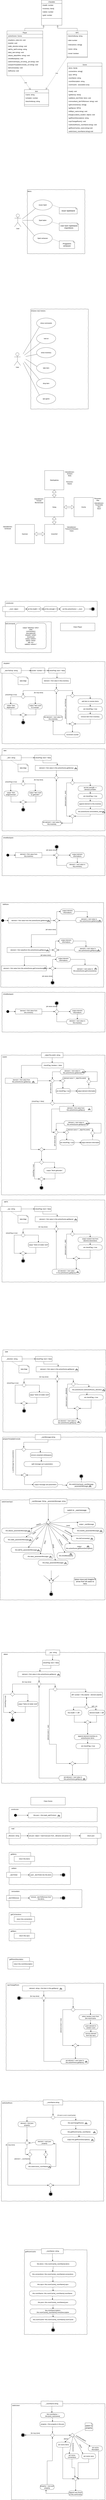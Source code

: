 <mxfile version="13.5.7" type="device"><diagram id="UEO45D3ayNbYLUqX32mm" name="Page-1"><mxGraphModel dx="2130" dy="5703" grid="1" gridSize="10" guides="1" tooltips="1" connect="1" arrows="1" fold="1" page="1" pageScale="1" pageWidth="827" pageHeight="1169" math="0" shadow="0"><root><mxCell id="0"/><mxCell id="1" parent="0"/><mxCell id="RiTWyeSluNG_l-gpe2Ir-65" value="Charakter" style="swimlane;fontStyle=2;align=center;verticalAlign=top;childLayout=stackLayout;horizontal=1;startSize=26;horizontalStack=0;resizeParent=1;resizeLast=0;collapsible=1;marginBottom=0;rounded=0;shadow=0;strokeWidth=1;" parent="1" vertex="1"><mxGeometry x="323.5" y="-4650" width="160" height="196" as="geometry"><mxRectangle x="230" y="140" width="160" height="26" as="alternateBounds"/></mxGeometry></mxCell><mxCell id="RiTWyeSluNG_l-gpe2Ir-66" value="+health :number" style="text;align=left;verticalAlign=top;spacingLeft=4;spacingRight=4;overflow=hidden;rotatable=0;points=[[0,0.5],[1,0.5]];portConstraint=eastwest;" parent="RiTWyeSluNG_l-gpe2Ir-65" vertex="1"><mxGeometry y="26" width="160" height="26" as="geometry"/></mxCell><mxCell id="RiTWyeSluNG_l-gpe2Ir-67" value="+inventory: Item[]" style="text;align=left;verticalAlign=top;spacingLeft=4;spacingRight=4;overflow=hidden;rotatable=0;points=[[0,0.5],[1,0.5]];portConstraint=eastwest;rounded=0;shadow=0;html=0;" parent="RiTWyeSluNG_l-gpe2Ir-65" vertex="1"><mxGeometry y="52" width="160" height="26" as="geometry"/></mxCell><mxCell id="RiTWyeSluNG_l-gpe2Ir-68" value="+stärke: number" style="text;align=left;verticalAlign=top;spacingLeft=4;spacingRight=4;overflow=hidden;rotatable=0;points=[[0,0.5],[1,0.5]];portConstraint=eastwest;rounded=0;shadow=0;html=0;" parent="RiTWyeSluNG_l-gpe2Ir-65" vertex="1"><mxGeometry y="78" width="160" height="26" as="geometry"/></mxCell><mxCell id="RiTWyeSluNG_l-gpe2Ir-69" value="+gold: number" style="text;align=left;verticalAlign=top;spacingLeft=4;spacingRight=4;overflow=hidden;rotatable=0;points=[[0,0.5],[1,0.5]];portConstraint=eastwest;rounded=0;shadow=0;html=0;" parent="RiTWyeSluNG_l-gpe2Ir-65" vertex="1"><mxGeometry y="104" width="160" height="26" as="geometry"/></mxCell><mxCell id="RiTWyeSluNG_l-gpe2Ir-70" value="" style="line;html=1;strokeWidth=1;align=left;verticalAlign=middle;spacingTop=-1;spacingLeft=3;spacingRight=3;rotatable=0;labelPosition=right;points=[];portConstraint=eastwest;" parent="RiTWyeSluNG_l-gpe2Ir-65" vertex="1"><mxGeometry y="130" width="160" height="26" as="geometry"/></mxCell><mxCell id="RiTWyeSluNG_l-gpe2Ir-71" value="Player" style="swimlane;fontStyle=0;align=center;verticalAlign=top;childLayout=stackLayout;horizontal=1;startSize=26;horizontalStack=0;resizeParent=1;resizeLast=0;collapsible=1;marginBottom=0;rounded=0;shadow=0;strokeWidth=1;" parent="1" vertex="1"><mxGeometry x="53.5" y="-4410" width="280" height="350" as="geometry"><mxRectangle x="130" y="380" width="160" height="26" as="alternateBounds"/></mxGeometry></mxCell><mxCell id="9od6A1CerDM6QvnFt1l5-38" value="-activeScene: Scene;&#10;" style="text;align=left;verticalAlign=top;spacingLeft=4;spacingRight=4;overflow=hidden;rotatable=0;points=[[0,0.5],[1,0.5]];portConstraint=eastwest;fontStyle=0" vertex="1" parent="RiTWyeSluNG_l-gpe2Ir-71"><mxGeometry y="26" width="280" height="24" as="geometry"/></mxCell><mxCell id="RiTWyeSluNG_l-gpe2Ir-72" value="" style="line;html=1;strokeWidth=1;align=left;verticalAlign=middle;spacingTop=-1;spacingLeft=3;spacingRight=3;rotatable=0;labelPosition=right;points=[];portConstraint=eastwest;" parent="RiTWyeSluNG_l-gpe2Ir-71" vertex="1"><mxGeometry y="50" width="280" height="8" as="geometry"/></mxCell><mxCell id="RiTWyeSluNG_l-gpe2Ir-73" value="-dropItem(_index:int) :void&#10;" style="text;align=left;verticalAlign=top;spacingLeft=4;spacingRight=4;overflow=hidden;rotatable=0;points=[[0,0.5],[1,0.5]];portConstraint=eastwest;fontStyle=0" parent="RiTWyeSluNG_l-gpe2Ir-71" vertex="1"><mxGeometry y="58" width="280" height="24" as="geometry"/></mxCell><mxCell id="RiTWyeSluNG_l-gpe2Ir-74" value="-lookAt() :void&#10;" style="text;align=left;verticalAlign=top;spacingLeft=4;spacingRight=4;overflow=hidden;rotatable=0;points=[[0,0.5],[1,0.5]];portConstraint=eastwest;fontStyle=0" parent="RiTWyeSluNG_l-gpe2Ir-71" vertex="1"><mxGeometry y="82" width="280" height="24" as="geometry"/></mxCell><mxCell id="RiTWyeSluNG_l-gpe2Ir-75" value="-walk(_direction:string) :void&#10;" style="text;align=left;verticalAlign=top;spacingLeft=4;spacingRight=4;overflow=hidden;rotatable=0;points=[[0,0.5],[1,0.5]];portConstraint=eastwest;fontStyle=0" parent="RiTWyeSluNG_l-gpe2Ir-71" vertex="1"><mxGeometry y="106" width="280" height="24" as="geometry"/></mxCell><mxCell id="RiTWyeSluNG_l-gpe2Ir-76" value="-talkTo(_talkTo:string) :string&#10;" style="text;align=left;verticalAlign=top;spacingLeft=4;spacingRight=4;overflow=hidden;rotatable=0;points=[[0,0.5],[1,0.5]];portConstraint=eastwest;fontStyle=0" parent="RiTWyeSluNG_l-gpe2Ir-71" vertex="1"><mxGeometry y="130" width="280" height="24" as="geometry"/></mxCell><mxCell id="RiTWyeSluNG_l-gpe2Ir-78" value="-take(_item:string) :void&#10;" style="text;align=left;verticalAlign=top;spacingLeft=4;spacingRight=4;overflow=hidden;rotatable=0;points=[[0,0.5],[1,0.5]];portConstraint=eastwest;fontStyle=0" parent="RiTWyeSluNG_l-gpe2Ir-71" vertex="1"><mxGeometry y="154" width="280" height="24" as="geometry"/></mxCell><mxCell id="RiTWyeSluNG_l-gpe2Ir-80" value="-attack(_attackWho: string) :void&#10;" style="text;align=left;verticalAlign=top;spacingLeft=4;spacingRight=4;overflow=hidden;rotatable=0;points=[[0,0.5],[1,0.5]];portConstraint=eastwest;fontStyle=0;strokeColor=none;" parent="RiTWyeSluNG_l-gpe2Ir-71" vertex="1"><mxGeometry y="178" width="280" height="24" as="geometry"/></mxCell><mxCell id="RiTWyeSluNG_l-gpe2Ir-79" value="-showBackpack() :void&#10;" style="text;align=left;verticalAlign=top;spacingLeft=4;spacingRight=4;overflow=hidden;rotatable=0;points=[[0,0.5],[1,0.5]];portConstraint=eastwest;fontStyle=0;strokeColor=none;" parent="RiTWyeSluNG_l-gpe2Ir-71" vertex="1"><mxGeometry y="202" width="280" height="24" as="geometry"/></mxCell><mxCell id="9od6A1CerDM6QvnFt1l5-39" value="-switchUserInput(_um:string,_pm:string) :void&#10;" style="text;align=left;verticalAlign=top;spacingLeft=4;spacingRight=4;overflow=hidden;rotatable=0;points=[[0,0.5],[1,0.5]];portConstraint=eastwest;fontStyle=0;strokeColor=none;" vertex="1" parent="RiTWyeSluNG_l-gpe2Ir-71"><mxGeometry y="226" width="280" height="24" as="geometry"/></mxCell><mxCell id="9od6A1CerDM6QvnFt1l5-40" value="+prepareToUpdateConsole(_um:string) :void&#10;" style="text;align=left;verticalAlign=top;spacingLeft=4;spacingRight=4;overflow=hidden;rotatable=0;points=[[0,0.5],[1,0.5]];portConstraint=eastwest;fontStyle=0;strokeColor=none;" vertex="1" parent="RiTWyeSluNG_l-gpe2Ir-71"><mxGeometry y="250" width="280" height="24" as="geometry"/></mxCell><mxCell id="9od6A1CerDM6QvnFt1l5-41" value="-listCommands() :void&#10;" style="text;align=left;verticalAlign=top;spacingLeft=4;spacingRight=4;overflow=hidden;rotatable=0;points=[[0,0.5],[1,0.5]];portConstraint=eastwest;fontStyle=0" vertex="1" parent="RiTWyeSluNG_l-gpe2Ir-71"><mxGeometry y="274" width="280" height="24" as="geometry"/></mxCell><mxCell id="9od6A1CerDM6QvnFt1l5-42" value="-listRoom() :void&#10;" style="text;align=left;verticalAlign=top;spacingLeft=4;spacingRight=4;overflow=hidden;rotatable=0;points=[[0,0.5],[1,0.5]];portConstraint=eastwest;fontStyle=0" vertex="1" parent="RiTWyeSluNG_l-gpe2Ir-71"><mxGeometry y="298" width="280" height="24" as="geometry"/></mxCell><mxCell id="RiTWyeSluNG_l-gpe2Ir-81" value="NPC" style="swimlane;fontStyle=0;align=center;verticalAlign=top;childLayout=stackLayout;horizontal=1;startSize=26;horizontalStack=0;resizeParent=1;resizeLast=0;collapsible=1;marginBottom=0;rounded=0;shadow=0;strokeWidth=1;" parent="1" vertex="1"><mxGeometry x="523" y="-4410" width="160" height="208" as="geometry"><mxRectangle x="340" y="380" width="170" height="26" as="alternateBounds"/></mxGeometry></mxCell><mxCell id="RiTWyeSluNG_l-gpe2Ir-82" value="+beschreibung: string" style="text;align=left;verticalAlign=top;spacingLeft=4;spacingRight=4;overflow=hidden;rotatable=0;points=[[0,0.5],[1,0.5]];portConstraint=eastwest;" parent="RiTWyeSluNG_l-gpe2Ir-81" vertex="1"><mxGeometry y="26" width="160" height="34" as="geometry"/></mxCell><mxCell id="RiTWyeSluNG_l-gpe2Ir-83" value="+alter:number" style="text;align=left;verticalAlign=top;spacingLeft=4;spacingRight=4;overflow=hidden;rotatable=0;points=[[0,0.5],[1,0.5]];portConstraint=eastwest;" parent="RiTWyeSluNG_l-gpe2Ir-81" vertex="1"><mxGeometry y="60" width="160" height="34" as="geometry"/></mxCell><mxCell id="9od6A1CerDM6QvnFt1l5-43" value="+interactions: string[]" style="text;align=left;verticalAlign=top;spacingLeft=4;spacingRight=4;overflow=hidden;rotatable=0;points=[[0,0.5],[1,0.5]];portConstraint=eastwest;" vertex="1" parent="RiTWyeSluNG_l-gpe2Ir-81"><mxGeometry y="94" width="160" height="34" as="geometry"/></mxCell><mxCell id="9od6A1CerDM6QvnFt1l5-44" value="+name: string" style="text;align=left;verticalAlign=top;spacingLeft=4;spacingRight=4;overflow=hidden;rotatable=0;points=[[0,0.5],[1,0.5]];portConstraint=eastwest;" vertex="1" parent="RiTWyeSluNG_l-gpe2Ir-81"><mxGeometry y="128" width="160" height="34" as="geometry"/></mxCell><mxCell id="9od6A1CerDM6QvnFt1l5-45" value="+smart: boolean" style="text;align=left;verticalAlign=top;spacingLeft=4;spacingRight=4;overflow=hidden;rotatable=0;points=[[0,0.5],[1,0.5]];portConstraint=eastwest;" vertex="1" parent="RiTWyeSluNG_l-gpe2Ir-81"><mxGeometry y="162" width="160" height="34" as="geometry"/></mxCell><mxCell id="RiTWyeSluNG_l-gpe2Ir-84" value="" style="line;html=1;strokeWidth=1;align=left;verticalAlign=middle;spacingTop=-1;spacingLeft=3;spacingRight=3;rotatable=0;labelPosition=right;points=[];portConstraint=eastwest;" parent="RiTWyeSluNG_l-gpe2Ir-81" vertex="1"><mxGeometry y="196" width="160" height="12" as="geometry"/></mxCell><mxCell id="RiTWyeSluNG_l-gpe2Ir-85" value="Scene" style="swimlane;fontStyle=2;align=center;verticalAlign=top;childLayout=stackLayout;horizontal=1;startSize=26;horizontalStack=0;resizeParent=1;resizeLast=0;collapsible=1;marginBottom=0;rounded=0;shadow=0;strokeWidth=1;" parent="1" vertex="1"><mxGeometry x="527" y="-4160" width="270" height="546" as="geometry"><mxRectangle x="230" y="140" width="160" height="26" as="alternateBounds"/></mxGeometry></mxCell><mxCell id="RiTWyeSluNG_l-gpe2Ir-86" value="-items: Item[];" style="text;align=left;verticalAlign=top;spacingLeft=4;spacingRight=4;overflow=hidden;rotatable=0;points=[[0,0.5],[1,0.5]];portConstraint=eastwest;rounded=0;shadow=0;html=0;" parent="RiTWyeSluNG_l-gpe2Ir-85" vertex="1"><mxGeometry y="26" width="270" height="26" as="geometry"/></mxCell><mxCell id="RiTWyeSluNG_l-gpe2Ir-87" value="-connections: string[]" style="text;align=left;verticalAlign=top;spacingLeft=4;spacingRight=4;overflow=hidden;rotatable=0;points=[[0,0.5],[1,0.5]];portConstraint=eastwest;rounded=0;shadow=0;html=0;" parent="RiTWyeSluNG_l-gpe2Ir-85" vertex="1"><mxGeometry y="52" width="270" height="26" as="geometry"/></mxCell><mxCell id="RiTWyeSluNG_l-gpe2Ir-88" value="-npcs: NPC[]" style="text;align=left;verticalAlign=top;spacingLeft=4;spacingRight=4;overflow=hidden;rotatable=0;points=[[0,0.5],[1,0.5]];portConstraint=eastwest;rounded=0;shadow=0;html=0;" parent="RiTWyeSluNG_l-gpe2Ir-85" vertex="1"><mxGeometry y="78" width="270" height="26" as="geometry"/></mxCell><mxCell id="RiTWyeSluNG_l-gpe2Ir-89" value="-roomName: string" style="text;align=left;verticalAlign=top;spacingLeft=4;spacingRight=4;overflow=hidden;rotatable=0;points=[[0,0.5],[1,0.5]];portConstraint=eastwest;rounded=0;shadow=0;html=0;" parent="RiTWyeSluNG_l-gpe2Ir-85" vertex="1"><mxGeometry y="104" width="270" height="26" as="geometry"/></mxCell><mxCell id="RiTWyeSluNG_l-gpe2Ir-90" value="-roomDescription: string " style="text;align=left;verticalAlign=top;spacingLeft=4;spacingRight=4;overflow=hidden;rotatable=0;points=[[0,0.5],[1,0.5]];portConstraint=eastwest;rounded=0;shadow=0;html=0;" parent="RiTWyeSluNG_l-gpe2Ir-85" vertex="1"><mxGeometry y="130" width="270" height="26" as="geometry"/></mxCell><mxCell id="9od6A1CerDM6QvnFt1l5-46" value="-roomCache : assoziative array" style="text;align=left;verticalAlign=top;spacingLeft=4;spacingRight=4;overflow=hidden;rotatable=0;points=[[0,0.5],[1,0.5]];portConstraint=eastwest;rounded=0;shadow=0;html=0;" vertex="1" parent="RiTWyeSluNG_l-gpe2Ir-85"><mxGeometry y="156" width="270" height="26" as="geometry"/></mxCell><mxCell id="RiTWyeSluNG_l-gpe2Ir-91" value="" style="line;html=1;strokeWidth=1;align=left;verticalAlign=middle;spacingTop=-1;spacingLeft=3;spacingRight=3;rotatable=0;labelPosition=right;points=[];portConstraint=eastwest;" parent="RiTWyeSluNG_l-gpe2Ir-85" vertex="1"><mxGeometry y="182" width="270" height="26" as="geometry"/></mxCell><mxCell id="RiTWyeSluNG_l-gpe2Ir-92" value="+load(): void" style="text;align=left;verticalAlign=top;spacingLeft=4;spacingRight=4;overflow=hidden;rotatable=0;points=[[0,0.5],[1,0.5]];portConstraint=eastwest;rounded=0;shadow=0;html=0;" parent="RiTWyeSluNG_l-gpe2Ir-85" vertex="1"><mxGeometry y="208" width="270" height="26" as="geometry"/></mxCell><mxCell id="RiTWyeSluNG_l-gpe2Ir-93" value="+getItems(): Item[]" style="text;align=left;verticalAlign=top;spacingLeft=4;spacingRight=4;overflow=hidden;rotatable=0;points=[[0,0.5],[1,0.5]];portConstraint=eastwest;rounded=0;shadow=0;html=0;" parent="RiTWyeSluNG_l-gpe2Ir-85" vertex="1"><mxGeometry y="234" width="270" height="26" as="geometry"/></mxCell><mxCell id="RiTWyeSluNG_l-gpe2Ir-94" value="+addItem(_itemToSet: Item): void" style="text;align=left;verticalAlign=top;spacingLeft=4;spacingRight=4;overflow=hidden;rotatable=0;points=[[0,0.5],[1,0.5]];portConstraint=eastwest;rounded=0;shadow=0;html=0;" parent="RiTWyeSluNG_l-gpe2Ir-85" vertex="1"><mxGeometry y="260" width="270" height="26" as="geometry"/></mxCell><mxCell id="RiTWyeSluNG_l-gpe2Ir-95" value="+removeItem(_itemToRemove: string): void" style="text;align=left;verticalAlign=top;spacingLeft=4;spacingRight=4;overflow=hidden;rotatable=0;points=[[0,0.5],[1,0.5]];portConstraint=eastwest;rounded=0;shadow=0;html=0;" parent="RiTWyeSluNG_l-gpe2Ir-85" vertex="1"><mxGeometry y="286" width="270" height="26" as="geometry"/></mxCell><mxCell id="RiTWyeSluNG_l-gpe2Ir-96" value="+getConnections(): string[]" style="text;align=left;verticalAlign=top;spacingLeft=4;spacingRight=4;overflow=hidden;rotatable=0;points=[[0,0.5],[1,0.5]];portConstraint=eastwest;rounded=0;shadow=0;html=0;" parent="RiTWyeSluNG_l-gpe2Ir-85" vertex="1"><mxGeometry y="312" width="270" height="26" as="geometry"/></mxCell><mxCell id="RiTWyeSluNG_l-gpe2Ir-97" value="+getNpcs(): NPC[]" style="text;align=left;verticalAlign=top;spacingLeft=4;spacingRight=4;overflow=hidden;rotatable=0;points=[[0,0.5],[1,0.5]];portConstraint=eastwest;rounded=0;shadow=0;html=0;" parent="RiTWyeSluNG_l-gpe2Ir-85" vertex="1"><mxGeometry y="338" width="270" height="26" as="geometry"/></mxCell><mxCell id="9od6A1CerDM6QvnFt1l5-47" value="+killNpc(_name:string): void" style="text;align=left;verticalAlign=top;spacingLeft=4;spacingRight=4;overflow=hidden;rotatable=0;points=[[0,0.5],[1,0.5]];portConstraint=eastwest;rounded=0;shadow=0;html=0;" vertex="1" parent="RiTWyeSluNG_l-gpe2Ir-85"><mxGeometry y="364" width="270" height="26" as="geometry"/></mxCell><mxCell id="RiTWyeSluNG_l-gpe2Ir-98" value="changeLocation(_location: object): void" style="text;align=left;verticalAlign=top;spacingLeft=4;spacingRight=4;overflow=hidden;rotatable=0;points=[[0,0.5],[1,0.5]];portConstraint=eastwest;rounded=0;shadow=0;html=0;" parent="RiTWyeSluNG_l-gpe2Ir-85" vertex="1"><mxGeometry y="390" width="270" height="26" as="geometry"/></mxCell><mxCell id="RiTWyeSluNG_l-gpe2Ir-99" value="+getRoomDescription(): string" style="text;align=left;verticalAlign=top;spacingLeft=4;spacingRight=4;overflow=hidden;rotatable=0;points=[[0,0.5],[1,0.5]];portConstraint=eastwest;rounded=0;shadow=0;html=0;" parent="RiTWyeSluNG_l-gpe2Ir-85" vertex="1"><mxGeometry y="416" width="270" height="26" as="geometry"/></mxCell><mxCell id="9od6A1CerDM6QvnFt1l5-48" value="+npcChangeRoom(): void" style="text;align=left;verticalAlign=top;spacingLeft=4;spacingRight=4;overflow=hidden;rotatable=0;points=[[0,0.5],[1,0.5]];portConstraint=eastwest;rounded=0;shadow=0;html=0;" vertex="1" parent="RiTWyeSluNG_l-gpe2Ir-85"><mxGeometry y="442" width="270" height="26" as="geometry"/></mxCell><mxCell id="RiTWyeSluNG_l-gpe2Ir-100" value="+setActiveRoom(_roomName:string): void" style="text;align=left;verticalAlign=top;spacingLeft=4;spacingRight=4;overflow=hidden;rotatable=0;points=[[0,0.5],[1,0.5]];portConstraint=eastwest;rounded=0;shadow=0;html=0;" parent="RiTWyeSluNG_l-gpe2Ir-85" vertex="1"><mxGeometry y="468" width="270" height="26" as="geometry"/></mxCell><mxCell id="9od6A1CerDM6QvnFt1l5-49" value="-getRoomCache(_name:string):void" style="text;align=left;verticalAlign=top;spacingLeft=4;spacingRight=4;overflow=hidden;rotatable=0;points=[[0,0.5],[1,0.5]];portConstraint=eastwest;rounded=0;shadow=0;html=0;" vertex="1" parent="RiTWyeSluNG_l-gpe2Ir-85"><mxGeometry y="494" width="270" height="26" as="geometry"/></mxCell><mxCell id="9od6A1CerDM6QvnFt1l5-50" value="-switchJson(_roomName:string):void" style="text;align=left;verticalAlign=top;spacingLeft=4;spacingRight=4;overflow=hidden;rotatable=0;points=[[0,0.5],[1,0.5]];portConstraint=eastwest;rounded=0;shadow=0;html=0;" vertex="1" parent="RiTWyeSluNG_l-gpe2Ir-85"><mxGeometry y="520" width="270" height="26" as="geometry"/></mxCell><mxCell id="RiTWyeSluNG_l-gpe2Ir-101" value="item" style="swimlane;fontStyle=2;align=center;verticalAlign=top;childLayout=stackLayout;horizontal=1;startSize=26;horizontalStack=0;resizeParent=1;resizeLast=0;collapsible=1;marginBottom=0;rounded=0;shadow=0;strokeWidth=1;" parent="1" vertex="1"><mxGeometry x="190" y="-3952" width="190" height="130" as="geometry"><mxRectangle x="230" y="140" width="160" height="26" as="alternateBounds"/></mxGeometry></mxCell><mxCell id="RiTWyeSluNG_l-gpe2Ir-102" value="+name: string" style="text;align=left;verticalAlign=top;spacingLeft=4;spacingRight=4;overflow=hidden;rotatable=0;points=[[0,0.5],[1,0.5]];portConstraint=eastwest;rounded=0;shadow=0;html=0;" parent="RiTWyeSluNG_l-gpe2Ir-101" vertex="1"><mxGeometry y="26" width="190" height="26" as="geometry"/></mxCell><mxCell id="RiTWyeSluNG_l-gpe2Ir-103" value="+schaden: number" style="text;align=left;verticalAlign=top;spacingLeft=4;spacingRight=4;overflow=hidden;rotatable=0;points=[[0,0.5],[1,0.5]];portConstraint=eastwest;rounded=0;shadow=0;html=0;" parent="RiTWyeSluNG_l-gpe2Ir-101" vertex="1"><mxGeometry y="52" width="190" height="26" as="geometry"/></mxCell><mxCell id="RiTWyeSluNG_l-gpe2Ir-104" value="+beschreibung: string" style="text;align=left;verticalAlign=top;spacingLeft=4;spacingRight=4;overflow=hidden;rotatable=0;points=[[0,0.5],[1,0.5]];portConstraint=eastwest;rounded=0;shadow=0;html=0;" parent="RiTWyeSluNG_l-gpe2Ir-101" vertex="1"><mxGeometry y="78" width="190" height="26" as="geometry"/></mxCell><mxCell id="RiTWyeSluNG_l-gpe2Ir-105" value="" style="line;html=1;strokeWidth=1;align=left;verticalAlign=middle;spacingTop=-1;spacingLeft=3;spacingRight=3;rotatable=0;labelPosition=right;points=[];portConstraint=eastwest;" parent="RiTWyeSluNG_l-gpe2Ir-101" vertex="1"><mxGeometry y="104" width="190" height="26" as="geometry"/></mxCell><mxCell id="9od6A1CerDM6QvnFt1l5-37" value="&lt;div style=&quot;text-align: left&quot;&gt;&amp;nbsp;switchJson&lt;/div&gt;" style="rounded=0;whiteSpace=wrap;html=1;shadow=0;glass=0;comic=1;strokeColor=#000000;labelPosition=center;verticalLabelPosition=middle;align=left;verticalAlign=top;absoluteArcSize=1;arcSize=50;" vertex="1" parent="1"><mxGeometry x="89" y="14100" width="731" height="750" as="geometry"/></mxCell><mxCell id="RiTWyeSluNG_l-gpe2Ir-34" value="&lt;div style=&quot;text-align: left&quot;&gt;&amp;nbsp;getRoomCache&lt;/div&gt;" style="rounded=0;whiteSpace=wrap;html=1;shadow=0;glass=0;comic=1;strokeColor=#000000;labelPosition=center;verticalLabelPosition=middle;align=left;verticalAlign=top;absoluteArcSize=1;arcSize=50;" parent="1" vertex="1"><mxGeometry x="190" y="12900" width="490" height="660" as="geometry"/></mxCell><mxCell id="peN-Ekr5OBFYfEHAkfgJ-66" value="&lt;div style=&quot;text-align: left&quot;&gt;&amp;nbsp;setActiveRoom&lt;/div&gt;" style="rounded=0;whiteSpace=wrap;html=1;shadow=0;glass=0;comic=1;strokeColor=#000000;labelPosition=center;verticalLabelPosition=middle;align=left;verticalAlign=top;absoluteArcSize=1;arcSize=50;" parent="1" vertex="1"><mxGeometry x="10" y="11740" width="800" height="780" as="geometry"/></mxCell><mxCell id="peN-Ekr5OBFYfEHAkfgJ-12" value="&lt;div style=&quot;text-align: left&quot;&gt;&amp;nbsp; npcChangeRoom&lt;/div&gt;" style="rounded=0;whiteSpace=wrap;html=1;shadow=0;glass=0;comic=1;strokeColor=#000000;labelPosition=center;verticalLabelPosition=middle;align=left;verticalAlign=top;absoluteArcSize=1;arcSize=50;" parent="1" vertex="1"><mxGeometry x="47" y="10820" width="763" height="680" as="geometry"/></mxCell><mxCell id="312H5KMu3RW9jmjLcNC7-134" value="&lt;div style=&quot;text-align: left&quot;&gt;&amp;nbsp; &amp;nbsp; attack&lt;/div&gt;" style="rounded=0;whiteSpace=wrap;html=1;shadow=0;glass=0;comic=1;strokeColor=#000000;labelPosition=center;verticalLabelPosition=middle;align=left;verticalAlign=top;absoluteArcSize=1;arcSize=50;" parent="1" vertex="1"><mxGeometry x="12" y="8240" width="808" height="1020" as="geometry"/></mxCell><mxCell id="312H5KMu3RW9jmjLcNC7-78" value="&lt;div style=&quot;text-align: left&quot;&gt;&amp;nbsp; &amp;nbsp;switchUserInput&lt;/div&gt;" style="rounded=0;whiteSpace=wrap;html=1;shadow=0;glass=0;comic=1;strokeColor=#000000;labelPosition=center;verticalLabelPosition=middle;align=left;verticalAlign=top;absoluteArcSize=1;arcSize=50;" parent="1" vertex="1"><mxGeometry y="7050" width="820" height="780" as="geometry"/></mxCell><mxCell id="mkfytrwFK81EScXnN2Ls-443" value="&lt;div style=&quot;text-align: left&quot;&gt;&lt;span&gt;prepareToUpdateConsole&lt;/span&gt;&lt;/div&gt;" style="rounded=0;whiteSpace=wrap;html=1;shadow=0;glass=0;comic=1;strokeColor=#000000;labelPosition=center;verticalLabelPosition=middle;align=left;verticalAlign=top;absoluteArcSize=1;arcSize=50;" parent="1" vertex="1"><mxGeometry x="20" y="6560" width="780" height="410" as="geometry"/></mxCell><mxCell id="mkfytrwFK81EScXnN2Ls-279" value="&lt;div style=&quot;text-align: left&quot;&gt;&amp;nbsp; lookAt&lt;/div&gt;" style="rounded=0;whiteSpace=wrap;html=1;shadow=0;glass=0;comic=1;strokeColor=#000000;labelPosition=center;verticalLabelPosition=middle;align=left;verticalAlign=top;absoluteArcSize=1;arcSize=50;" parent="1" vertex="1"><mxGeometry x="10" y="3580" width="810" height="1090" as="geometry"/></mxCell><mxCell id="mkfytrwFK81EScXnN2Ls-189" value="&lt;div style=&quot;text-align: left&quot;&gt;&amp;nbsp; &amp;nbsp; listRoom&lt;/div&gt;" style="rounded=0;whiteSpace=wrap;html=1;shadow=0;glass=0;comic=1;strokeColor=#000000;labelPosition=center;verticalLabelPosition=middle;align=left;verticalAlign=top;absoluteArcSize=1;arcSize=50;" parent="1" vertex="1"><mxGeometry x="5" y="2390" width="805" height="660" as="geometry"/></mxCell><mxCell id="mkfytrwFK81EScXnN2Ls-129" value="&lt;div style=&quot;text-align: left&quot;&gt;&amp;nbsp; showBackpack&lt;/div&gt;" style="rounded=0;whiteSpace=wrap;html=1;shadow=0;glass=0;comic=1;strokeColor=#000000;labelPosition=center;verticalLabelPosition=middle;align=left;verticalAlign=top;absoluteArcSize=1;arcSize=50;" parent="1" vertex="1"><mxGeometry x="15" y="1870" width="805" height="310" as="geometry"/></mxCell><mxCell id="mkfytrwFK81EScXnN2Ls-57" value="&lt;div style=&quot;text-align: left&quot;&gt;&amp;nbsp; &amp;nbsp;dropItem&lt;/div&gt;" style="rounded=0;whiteSpace=wrap;html=1;shadow=0;glass=0;comic=1;strokeColor=#000000;labelPosition=center;verticalLabelPosition=middle;align=left;verticalAlign=top;absoluteArcSize=1;arcSize=50;" parent="1" vertex="1"><mxGeometry x="15" y="510" width="805" height="640" as="geometry"/></mxCell><mxCell id="mkfytrwFK81EScXnN2Ls-12" value="&lt;div style=&quot;text-align: left&quot;&gt;&lt;span&gt;listCommands&lt;/span&gt;&lt;/div&gt;" style="rounded=0;whiteSpace=wrap;html=1;shadow=0;glass=0;comic=1;strokeColor=#000000;labelPosition=center;verticalLabelPosition=middle;align=left;verticalAlign=top;absoluteArcSize=1;arcSize=50;" parent="1" vertex="1"><mxGeometry x="40" y="200" width="360" height="240" as="geometry"/></mxCell><mxCell id="mkfytrwFK81EScXnN2Ls-10" value="&lt;div style=&quot;text-align: left&quot;&gt;&amp;nbsp;constructor&lt;/div&gt;" style="rounded=0;whiteSpace=wrap;html=1;shadow=0;glass=0;comic=1;strokeColor=#000000;labelPosition=center;verticalLabelPosition=middle;align=left;verticalAlign=top;absoluteArcSize=1;arcSize=50;" parent="1" vertex="1"><mxGeometry x="40" y="40" width="720" height="120" as="geometry"/></mxCell><mxCell id="mkfytrwFK81EScXnN2Ls-3" style="edgeStyle=orthogonalEdgeStyle;rounded=0;orthogonalLoop=1;jettySize=auto;html=1;entryX=0;entryY=0.5;entryDx=0;entryDy=0;" parent="1" source="mkfytrwFK81EScXnN2Ls-1" target="mkfytrwFK81EScXnN2Ls-2" edge="1"><mxGeometry relative="1" as="geometry"/></mxCell><mxCell id="mkfytrwFK81EScXnN2Ls-1" value="&lt;div style=&quot;text-align: left&quot;&gt;_room: object&lt;/div&gt;" style="rounded=0;whiteSpace=wrap;html=1;comic=1;" parent="1" vertex="1"><mxGeometry x="20" y="80" width="170" height="40" as="geometry"/></mxCell><mxCell id="mkfytrwFK81EScXnN2Ls-4" style="edgeStyle=orthogonalEdgeStyle;rounded=0;orthogonalLoop=1;jettySize=auto;html=1;entryX=0;entryY=0.5;entryDx=0;entryDy=0;" parent="1" source="mkfytrwFK81EScXnN2Ls-2" target="mkfytrwFK81EScXnN2Ls-5" edge="1"><mxGeometry relative="1" as="geometry"><mxPoint x="480" y="100" as="targetPoint"/></mxGeometry></mxCell><mxCell id="mkfytrwFK81EScXnN2Ls-2" value="set this.health = 15" style="rounded=1;whiteSpace=wrap;html=1;absoluteArcSize=1;arcSize=50;strokeWidth=1;shadow=0;comic=1;" parent="1" vertex="1"><mxGeometry x="210" y="80" width="110" height="40" as="geometry"/></mxCell><mxCell id="mkfytrwFK81EScXnN2Ls-7" style="edgeStyle=orthogonalEdgeStyle;rounded=0;orthogonalLoop=1;jettySize=auto;html=1;entryX=0;entryY=0.5;entryDx=0;entryDy=0;" parent="1" source="mkfytrwFK81EScXnN2Ls-5" target="mkfytrwFK81EScXnN2Ls-6" edge="1"><mxGeometry relative="1" as="geometry"/></mxCell><mxCell id="mkfytrwFK81EScXnN2Ls-5" value="set this.strength = 5" style="rounded=1;whiteSpace=wrap;html=1;absoluteArcSize=1;arcSize=50;strokeWidth=1;shadow=0;comic=1;" parent="1" vertex="1"><mxGeometry x="340" y="80" width="110" height="40" as="geometry"/></mxCell><mxCell id="mkfytrwFK81EScXnN2Ls-9" style="edgeStyle=orthogonalEdgeStyle;rounded=0;orthogonalLoop=1;jettySize=auto;html=1;entryX=0;entryY=0.5;entryDx=0;entryDy=0;" parent="1" source="mkfytrwFK81EScXnN2Ls-6" target="mkfytrwFK81EScXnN2Ls-8" edge="1"><mxGeometry relative="1" as="geometry"/></mxCell><mxCell id="mkfytrwFK81EScXnN2Ls-6" value="set this.acticeScene = _room" style="rounded=1;whiteSpace=wrap;html=1;absoluteArcSize=1;arcSize=50;strokeWidth=1;shadow=0;comic=1;" parent="1" vertex="1"><mxGeometry x="470" y="80" width="190" height="40" as="geometry"/></mxCell><mxCell id="mkfytrwFK81EScXnN2Ls-8" value="" style="ellipse;html=1;shape=endState;fillColor=#000000;strokeColor=#000000;comic=1" parent="1" vertex="1"><mxGeometry x="710" y="85" width="31" height="30" as="geometry"/></mxCell><mxCell id="mkfytrwFK81EScXnN2Ls-11" value="output &quot;attack(a) &amp;lt;who&amp;gt;&lt;br&gt;clear&lt;br&gt;commands(c)&lt;br&gt;description(d)&lt;br&gt;drop(dr) &amp;lt;what&amp;gt;&lt;br&gt;inventory(i)&lt;br&gt;look(l) &amp;lt;where&amp;gt;&lt;br&gt;take(t) &amp;lt;what&amp;gt;&lt;br&gt;talk &amp;lt;to&amp;gt;&lt;br&gt;walk(w) &amp;lt;where&amp;gt;&quot;" style="rounded=1;whiteSpace=wrap;html=1;absoluteArcSize=1;arcSize=50;strokeWidth=1;shadow=0;comic=1;" parent="1" vertex="1"><mxGeometry x="120" y="210" width="240" height="200" as="geometry"/></mxCell><mxCell id="mkfytrwFK81EScXnN2Ls-16" style="edgeStyle=orthogonalEdgeStyle;rounded=0;orthogonalLoop=1;jettySize=auto;html=1;" parent="1" source="mkfytrwFK81EScXnN2Ls-13" edge="1"><mxGeometry relative="1" as="geometry"><mxPoint x="240" y="580" as="targetPoint"/></mxGeometry></mxCell><mxCell id="mkfytrwFK81EScXnN2Ls-13" value="&lt;div style=&quot;text-align: left&quot;&gt;_itemToDrop: string&lt;/div&gt;" style="rounded=0;whiteSpace=wrap;html=1;comic=1;" parent="1" vertex="1"><mxGeometry x="5" y="560" width="160" height="40" as="geometry"/></mxCell><mxCell id="mkfytrwFK81EScXnN2Ls-14" value="trim that" style="shape=note;strokeWidth=1;fontSize=14;size=11;whiteSpace=wrap;html=1;rounded=0;shadow=0;comic=1;fillColor=#FFFFFF;" parent="1" vertex="1"><mxGeometry x="140" y="630" width="80" height="60" as="geometry"/></mxCell><mxCell id="mkfytrwFK81EScXnN2Ls-15" value="" style="endArrow=none;dashed=1;html=1;exitX=0.5;exitY=1;exitDx=0;exitDy=0;" parent="1" source="mkfytrwFK81EScXnN2Ls-13" target="mkfytrwFK81EScXnN2Ls-14" edge="1"><mxGeometry width="50" height="50" relative="1" as="geometry"><mxPoint x="110" y="690" as="sourcePoint"/><mxPoint y="710" as="targetPoint"/></mxGeometry></mxCell><mxCell id="mkfytrwFK81EScXnN2Ls-19" style="edgeStyle=orthogonalEdgeStyle;rounded=0;orthogonalLoop=1;jettySize=auto;html=1;entryX=0;entryY=0.5;entryDx=0;entryDy=0;" parent="1" source="mkfytrwFK81EScXnN2Ls-17" target="mkfytrwFK81EScXnN2Ls-18" edge="1"><mxGeometry relative="1" as="geometry"/></mxCell><mxCell id="mkfytrwFK81EScXnN2Ls-17" value="&lt;div style=&quot;text-align: left&quot;&gt;counter: number = 0&lt;/div&gt;" style="rounded=0;whiteSpace=wrap;html=1;comic=1;" parent="1" vertex="1"><mxGeometry x="240" y="560" width="110" height="40" as="geometry"/></mxCell><mxCell id="mkfytrwFK81EScXnN2Ls-21" style="edgeStyle=orthogonalEdgeStyle;rounded=0;orthogonalLoop=1;jettySize=auto;html=1;entryX=0.521;entryY=-0.037;entryDx=0;entryDy=0;entryPerimeter=0;" parent="1" source="mkfytrwFK81EScXnN2Ls-18" target="mkfytrwFK81EScXnN2Ls-20" edge="1"><mxGeometry relative="1" as="geometry"/></mxCell><mxCell id="mkfytrwFK81EScXnN2Ls-18" value="&lt;div style=&quot;text-align: left&quot;&gt;checkFlag: bool = false&lt;/div&gt;" style="rounded=0;whiteSpace=wrap;html=1;comic=1;" parent="1" vertex="1"><mxGeometry x="380" y="560" width="130" height="40" as="geometry"/></mxCell><mxCell id="mkfytrwFK81EScXnN2Ls-22" style="edgeStyle=orthogonalEdgeStyle;rounded=0;orthogonalLoop=1;jettySize=auto;html=1;entryX=0.5;entryY=0;entryDx=0;entryDy=0;" parent="1" source="mkfytrwFK81EScXnN2Ls-20" target="mkfytrwFK81EScXnN2Ls-23" edge="1"><mxGeometry relative="1" as="geometry"><mxPoint x="440" y="720" as="targetPoint"/></mxGeometry></mxCell><mxCell id="mkfytrwFK81EScXnN2Ls-20" value="&lt;div style=&quot;text-align: left&quot;&gt;element = first value in this.inventory&lt;/div&gt;" style="rounded=0;whiteSpace=wrap;html=1;comic=1;" parent="1" vertex="1"><mxGeometry x="330" y="640" width="220" height="40" as="geometry"/></mxCell><mxCell id="mkfytrwFK81EScXnN2Ls-24" style="edgeStyle=orthogonalEdgeStyle;rounded=0;orthogonalLoop=1;jettySize=auto;html=1;entryX=0.5;entryY=0;entryDx=0;entryDy=0;" parent="1" source="mkfytrwFK81EScXnN2Ls-23" target="mkfytrwFK81EScXnN2Ls-25" edge="1"><mxGeometry relative="1" as="geometry"><mxPoint x="520" y="736" as="targetPoint"/></mxGeometry></mxCell><mxCell id="mkfytrwFK81EScXnN2Ls-44" style="edgeStyle=orthogonalEdgeStyle;rounded=0;orthogonalLoop=1;jettySize=auto;html=1;entryX=0.5;entryY=0;entryDx=0;entryDy=0;" parent="1" source="mkfytrwFK81EScXnN2Ls-23" target="mkfytrwFK81EScXnN2Ls-46" edge="1"><mxGeometry relative="1" as="geometry"><mxPoint x="190" y="736" as="targetPoint"/></mxGeometry></mxCell><mxCell id="mkfytrwFK81EScXnN2Ls-45" value="[for loop done]" style="edgeLabel;html=1;align=center;verticalAlign=middle;resizable=0;points=[];" parent="mkfytrwFK81EScXnN2Ls-44" vertex="1" connectable="0"><mxGeometry x="-0.287" y="3" relative="1" as="geometry"><mxPoint x="-25.67" y="13" as="offset"/></mxGeometry></mxCell><mxCell id="mkfytrwFK81EScXnN2Ls-23" value="" style="rhombus;whiteSpace=wrap;html=1;rounded=0;shadow=0;glass=0;comic=1;strokeColor=#000000;align=left;" parent="1" vertex="1"><mxGeometry x="424" y="720" width="32" height="32" as="geometry"/></mxCell><mxCell id="mkfytrwFK81EScXnN2Ls-28" style="edgeStyle=orthogonalEdgeStyle;rounded=0;orthogonalLoop=1;jettySize=auto;html=1;entryX=0;entryY=0.5;entryDx=0;entryDy=0;" parent="1" source="mkfytrwFK81EScXnN2Ls-25" target="mkfytrwFK81EScXnN2Ls-27" edge="1"><mxGeometry relative="1" as="geometry"><mxPoint x="500" y="776" as="targetPoint"/><Array as="points"><mxPoint x="520" y="776"/><mxPoint x="520" y="996"/></Array></mxGeometry></mxCell><mxCell id="mkfytrwFK81EScXnN2Ls-29" value="[element.name != _itemToDrop]" style="edgeLabel;html=1;align=center;verticalAlign=middle;resizable=0;points=[];rotation=-90;" parent="mkfytrwFK81EScXnN2Ls-28" vertex="1" connectable="0"><mxGeometry x="-0.05" y="-2" relative="1" as="geometry"><mxPoint x="-8" as="offset"/></mxGeometry></mxCell><mxCell id="mkfytrwFK81EScXnN2Ls-30" style="edgeStyle=orthogonalEdgeStyle;rounded=0;orthogonalLoop=1;jettySize=auto;html=1;entryX=0.5;entryY=0;entryDx=0;entryDy=0;" parent="1" source="mkfytrwFK81EScXnN2Ls-25" target="mkfytrwFK81EScXnN2Ls-31" edge="1"><mxGeometry relative="1" as="geometry"><mxPoint x="620" y="776" as="targetPoint"/></mxGeometry></mxCell><mxCell id="mkfytrwFK81EScXnN2Ls-25" value="" style="rhombus;whiteSpace=wrap;html=1;rounded=0;shadow=0;glass=0;comic=1;strokeColor=#000000;align=left;" parent="1" vertex="1"><mxGeometry x="550" y="760" width="32" height="32" as="geometry"/></mxCell><mxCell id="mkfytrwFK81EScXnN2Ls-38" style="edgeStyle=orthogonalEdgeStyle;rounded=0;orthogonalLoop=1;jettySize=auto;html=1;" parent="1" source="mkfytrwFK81EScXnN2Ls-27" edge="1"><mxGeometry relative="1" as="geometry"><mxPoint x="566" y="1060" as="targetPoint"/></mxGeometry></mxCell><mxCell id="mkfytrwFK81EScXnN2Ls-27" value="" style="rhombus;whiteSpace=wrap;html=1;rounded=0;shadow=0;glass=0;comic=1;strokeColor=#000000;align=left;" parent="1" vertex="1"><mxGeometry x="550" y="980" width="32" height="32" as="geometry"/></mxCell><mxCell id="mkfytrwFK81EScXnN2Ls-33" style="edgeStyle=orthogonalEdgeStyle;rounded=0;orthogonalLoop=1;jettySize=auto;html=1;entryX=0.5;entryY=0;entryDx=0;entryDy=0;" parent="1" source="mkfytrwFK81EScXnN2Ls-31" target="mkfytrwFK81EScXnN2Ls-32" edge="1"><mxGeometry relative="1" as="geometry"/></mxCell><mxCell id="mkfytrwFK81EScXnN2Ls-31" value="add item to scenes items" style="rounded=1;whiteSpace=wrap;html=1;absoluteArcSize=1;arcSize=50;strokeWidth=1;shadow=0;comic=1;" parent="1" vertex="1"><mxGeometry x="610" y="800" width="190" height="40" as="geometry"/></mxCell><mxCell id="mkfytrwFK81EScXnN2Ls-35" style="edgeStyle=orthogonalEdgeStyle;rounded=0;orthogonalLoop=1;jettySize=auto;html=1;entryX=0.5;entryY=0;entryDx=0;entryDy=0;" parent="1" source="mkfytrwFK81EScXnN2Ls-32" target="mkfytrwFK81EScXnN2Ls-34" edge="1"><mxGeometry relative="1" as="geometry"/></mxCell><mxCell id="mkfytrwFK81EScXnN2Ls-32" value="set checkFlag = true" style="rounded=1;whiteSpace=wrap;html=1;absoluteArcSize=1;arcSize=50;strokeWidth=1;shadow=0;comic=1;" parent="1" vertex="1"><mxGeometry x="610" y="860" width="190" height="40" as="geometry"/></mxCell><mxCell id="mkfytrwFK81EScXnN2Ls-37" style="edgeStyle=orthogonalEdgeStyle;rounded=0;orthogonalLoop=1;jettySize=auto;html=1;entryX=1;entryY=0.5;entryDx=0;entryDy=0;" parent="1" source="mkfytrwFK81EScXnN2Ls-34" target="mkfytrwFK81EScXnN2Ls-27" edge="1"><mxGeometry relative="1" as="geometry"><mxPoint x="610" y="1020" as="targetPoint"/><Array as="points"><mxPoint x="705" y="996"/></Array></mxGeometry></mxCell><mxCell id="mkfytrwFK81EScXnN2Ls-34" value="remove item from inventory" style="rounded=1;whiteSpace=wrap;html=1;absoluteArcSize=1;arcSize=50;strokeWidth=1;shadow=0;comic=1;" parent="1" vertex="1"><mxGeometry x="610" y="920" width="190" height="40" as="geometry"/></mxCell><mxCell id="mkfytrwFK81EScXnN2Ls-42" style="edgeStyle=orthogonalEdgeStyle;rounded=0;orthogonalLoop=1;jettySize=auto;html=1;entryX=0.5;entryY=1;entryDx=0;entryDy=0;" parent="1" source="mkfytrwFK81EScXnN2Ls-39" target="mkfytrwFK81EScXnN2Ls-41" edge="1"><mxGeometry relative="1" as="geometry"/></mxCell><mxCell id="mkfytrwFK81EScXnN2Ls-39" value="increment counter" style="rounded=1;whiteSpace=wrap;html=1;absoluteArcSize=1;arcSize=50;strokeWidth=1;shadow=0;comic=1;" parent="1" vertex="1"><mxGeometry x="506.5" y="1060" width="119" height="40" as="geometry"/></mxCell><mxCell id="mkfytrwFK81EScXnN2Ls-43" style="edgeStyle=orthogonalEdgeStyle;rounded=0;orthogonalLoop=1;jettySize=auto;html=1;entryX=0.5;entryY=1;entryDx=0;entryDy=0;" parent="1" source="mkfytrwFK81EScXnN2Ls-41" target="mkfytrwFK81EScXnN2Ls-23" edge="1"><mxGeometry relative="1" as="geometry"><Array as="points"><mxPoint x="440" y="870"/><mxPoint x="440" y="870"/></Array></mxGeometry></mxCell><mxCell id="mkfytrwFK81EScXnN2Ls-41" value="set element = next value in this.inventoty" style="rounded=1;whiteSpace=wrap;html=1;absoluteArcSize=1;arcSize=50;strokeWidth=1;shadow=0;comic=1;" parent="1" vertex="1"><mxGeometry x="340" y="930" width="149" height="40" as="geometry"/></mxCell><mxCell id="mkfytrwFK81EScXnN2Ls-47" style="edgeStyle=orthogonalEdgeStyle;rounded=0;orthogonalLoop=1;jettySize=auto;html=1;entryX=0.482;entryY=0.019;entryDx=0;entryDy=0;entryPerimeter=0;" parent="1" source="mkfytrwFK81EScXnN2Ls-46" target="mkfytrwFK81EScXnN2Ls-48" edge="1"><mxGeometry relative="1" as="geometry"><mxPoint x="90" y="784" as="targetPoint"/></mxGeometry></mxCell><mxCell id="mkfytrwFK81EScXnN2Ls-54" value="[checkFlag is true]" style="edgeLabel;html=1;align=center;verticalAlign=middle;resizable=0;points=[];" parent="mkfytrwFK81EScXnN2Ls-47" vertex="1" connectable="0"><mxGeometry x="0.031" y="-1" relative="1" as="geometry"><mxPoint x="-7.8" y="-15" as="offset"/></mxGeometry></mxCell><mxCell id="mkfytrwFK81EScXnN2Ls-50" style="edgeStyle=orthogonalEdgeStyle;rounded=0;orthogonalLoop=1;jettySize=auto;html=1;entryX=0.5;entryY=0;entryDx=0;entryDy=0;" parent="1" source="mkfytrwFK81EScXnN2Ls-46" target="mkfytrwFK81EScXnN2Ls-49" edge="1"><mxGeometry relative="1" as="geometry"/></mxCell><mxCell id="mkfytrwFK81EScXnN2Ls-46" value="" style="rhombus;whiteSpace=wrap;html=1;rounded=0;shadow=0;glass=0;comic=1;strokeColor=#000000;align=left;" parent="1" vertex="1"><mxGeometry x="164" y="768" width="32" height="32" as="geometry"/></mxCell><mxCell id="mkfytrwFK81EScXnN2Ls-52" style="edgeStyle=orthogonalEdgeStyle;rounded=0;orthogonalLoop=1;jettySize=auto;html=1;entryX=0;entryY=0.5;entryDx=0;entryDy=0;" parent="1" source="mkfytrwFK81EScXnN2Ls-48" target="mkfytrwFK81EScXnN2Ls-51" edge="1"><mxGeometry relative="1" as="geometry"><Array as="points"><mxPoint x="85" y="926"/></Array></mxGeometry></mxCell><mxCell id="mkfytrwFK81EScXnN2Ls-48" value="output &quot;Item abgeworfen&quot;" style="rounded=1;whiteSpace=wrap;html=1;absoluteArcSize=1;arcSize=50;strokeWidth=1;shadow=0;comic=1;" parent="1" vertex="1"><mxGeometry x="30" y="840" width="110" height="40" as="geometry"/></mxCell><mxCell id="mkfytrwFK81EScXnN2Ls-53" style="edgeStyle=orthogonalEdgeStyle;rounded=0;orthogonalLoop=1;jettySize=auto;html=1;entryX=1;entryY=0.5;entryDx=0;entryDy=0;" parent="1" source="mkfytrwFK81EScXnN2Ls-49" target="mkfytrwFK81EScXnN2Ls-51" edge="1"><mxGeometry relative="1" as="geometry"><Array as="points"><mxPoint x="280" y="926"/></Array></mxGeometry></mxCell><mxCell id="mkfytrwFK81EScXnN2Ls-49" value="output &quot;Item nicht im Inventar&quot;" style="rounded=1;whiteSpace=wrap;html=1;absoluteArcSize=1;arcSize=50;strokeWidth=1;shadow=0;comic=1;" parent="1" vertex="1"><mxGeometry x="220" y="840" width="110" height="40" as="geometry"/></mxCell><mxCell id="mkfytrwFK81EScXnN2Ls-56" style="edgeStyle=orthogonalEdgeStyle;rounded=0;orthogonalLoop=1;jettySize=auto;html=1;entryX=0.5;entryY=0;entryDx=0;entryDy=0;" parent="1" source="mkfytrwFK81EScXnN2Ls-51" target="mkfytrwFK81EScXnN2Ls-55" edge="1"><mxGeometry relative="1" as="geometry"/></mxCell><mxCell id="mkfytrwFK81EScXnN2Ls-51" value="" style="rhombus;whiteSpace=wrap;html=1;rounded=0;shadow=0;glass=0;comic=1;strokeColor=#000000;align=left;" parent="1" vertex="1"><mxGeometry x="164" y="910" width="32" height="32" as="geometry"/></mxCell><mxCell id="mkfytrwFK81EScXnN2Ls-55" value="" style="ellipse;html=1;shape=endState;fillColor=#000000;strokeColor=#000000;comic=1" parent="1" vertex="1"><mxGeometry x="165" y="970" width="31" height="30" as="geometry"/></mxCell><mxCell id="mkfytrwFK81EScXnN2Ls-59" value="&lt;div style=&quot;text-align: left&quot;&gt;&amp;nbsp; &amp;nbsp;take&lt;/div&gt;" style="rounded=0;whiteSpace=wrap;html=1;shadow=0;glass=0;comic=1;strokeColor=#000000;labelPosition=center;verticalLabelPosition=middle;align=left;verticalAlign=top;absoluteArcSize=1;arcSize=50;" parent="1" vertex="1"><mxGeometry x="15" y="1190" width="805" height="640" as="geometry"/></mxCell><mxCell id="mkfytrwFK81EScXnN2Ls-60" style="edgeStyle=orthogonalEdgeStyle;rounded=0;orthogonalLoop=1;jettySize=auto;html=1;entryX=0;entryY=0.5;entryDx=0;entryDy=0;" parent="1" source="mkfytrwFK81EScXnN2Ls-61" target="mkfytrwFK81EScXnN2Ls-67" edge="1"><mxGeometry relative="1" as="geometry"><mxPoint x="240" y="1260" as="targetPoint"/></mxGeometry></mxCell><mxCell id="mkfytrwFK81EScXnN2Ls-61" value="&lt;div style=&quot;text-align: left&quot;&gt;_item: string&lt;/div&gt;" style="rounded=0;whiteSpace=wrap;html=1;comic=1;" parent="1" vertex="1"><mxGeometry x="5" y="1240" width="160" height="40" as="geometry"/></mxCell><mxCell id="mkfytrwFK81EScXnN2Ls-62" value="trim that" style="shape=note;strokeWidth=1;fontSize=14;size=11;whiteSpace=wrap;html=1;rounded=0;shadow=0;comic=1;fillColor=#FFFFFF;" parent="1" vertex="1"><mxGeometry x="140" y="1310" width="80" height="60" as="geometry"/></mxCell><mxCell id="mkfytrwFK81EScXnN2Ls-63" value="" style="endArrow=none;dashed=1;html=1;exitX=0.5;exitY=1;exitDx=0;exitDy=0;" parent="1" source="mkfytrwFK81EScXnN2Ls-61" target="mkfytrwFK81EScXnN2Ls-62" edge="1"><mxGeometry width="50" height="50" relative="1" as="geometry"><mxPoint x="110" y="1370" as="sourcePoint"/><mxPoint y="1390" as="targetPoint"/></mxGeometry></mxCell><mxCell id="mkfytrwFK81EScXnN2Ls-66" style="edgeStyle=orthogonalEdgeStyle;rounded=0;orthogonalLoop=1;jettySize=auto;html=1;entryX=0.521;entryY=-0.037;entryDx=0;entryDy=0;entryPerimeter=0;" parent="1" source="mkfytrwFK81EScXnN2Ls-67" target="mkfytrwFK81EScXnN2Ls-69" edge="1"><mxGeometry relative="1" as="geometry"/></mxCell><mxCell id="mkfytrwFK81EScXnN2Ls-67" value="&lt;div style=&quot;text-align: left&quot;&gt;checkFlag: bool = false&lt;/div&gt;" style="rounded=0;whiteSpace=wrap;html=1;comic=1;" parent="1" vertex="1"><mxGeometry x="270" y="1240" width="130" height="40" as="geometry"/></mxCell><mxCell id="mkfytrwFK81EScXnN2Ls-68" style="edgeStyle=orthogonalEdgeStyle;rounded=0;orthogonalLoop=1;jettySize=auto;html=1;entryX=0.5;entryY=0;entryDx=0;entryDy=0;" parent="1" source="mkfytrwFK81EScXnN2Ls-69" target="mkfytrwFK81EScXnN2Ls-73" edge="1"><mxGeometry relative="1" as="geometry"><mxPoint x="440" y="1400" as="targetPoint"/></mxGeometry></mxCell><mxCell id="mkfytrwFK81EScXnN2Ls-69" value="&lt;div style=&quot;text-align: left&quot;&gt;element = first value in this.activeScene.getItems()&lt;/div&gt;" style="rounded=0;whiteSpace=wrap;html=1;comic=1;" parent="1" vertex="1"><mxGeometry x="275" y="1320" width="330" height="40" as="geometry"/></mxCell><mxCell id="mkfytrwFK81EScXnN2Ls-70" style="edgeStyle=orthogonalEdgeStyle;rounded=0;orthogonalLoop=1;jettySize=auto;html=1;entryX=0.5;entryY=0;entryDx=0;entryDy=0;" parent="1" source="mkfytrwFK81EScXnN2Ls-73" target="mkfytrwFK81EScXnN2Ls-77" edge="1"><mxGeometry relative="1" as="geometry"><mxPoint x="520" y="1416" as="targetPoint"/></mxGeometry></mxCell><mxCell id="mkfytrwFK81EScXnN2Ls-71" style="edgeStyle=orthogonalEdgeStyle;rounded=0;orthogonalLoop=1;jettySize=auto;html=1;entryX=0.5;entryY=0;entryDx=0;entryDy=0;" parent="1" source="mkfytrwFK81EScXnN2Ls-73" target="mkfytrwFK81EScXnN2Ls-93" edge="1"><mxGeometry relative="1" as="geometry"><mxPoint x="190" y="1416" as="targetPoint"/></mxGeometry></mxCell><mxCell id="mkfytrwFK81EScXnN2Ls-72" value="[for loop done]" style="edgeLabel;html=1;align=center;verticalAlign=middle;resizable=0;points=[];" parent="mkfytrwFK81EScXnN2Ls-71" vertex="1" connectable="0"><mxGeometry x="-0.287" y="3" relative="1" as="geometry"><mxPoint x="-25.67" y="13" as="offset"/></mxGeometry></mxCell><mxCell id="mkfytrwFK81EScXnN2Ls-73" value="" style="rhombus;whiteSpace=wrap;html=1;rounded=0;shadow=0;glass=0;comic=1;strokeColor=#000000;align=left;" parent="1" vertex="1"><mxGeometry x="424" y="1400" width="32" height="32" as="geometry"/></mxCell><mxCell id="mkfytrwFK81EScXnN2Ls-74" style="edgeStyle=orthogonalEdgeStyle;rounded=0;orthogonalLoop=1;jettySize=auto;html=1;entryX=0;entryY=0.5;entryDx=0;entryDy=0;" parent="1" source="mkfytrwFK81EScXnN2Ls-77" target="mkfytrwFK81EScXnN2Ls-79" edge="1"><mxGeometry relative="1" as="geometry"><mxPoint x="500" y="1456" as="targetPoint"/><Array as="points"><mxPoint x="520" y="1456"/><mxPoint x="520" y="1716"/></Array></mxGeometry></mxCell><mxCell id="mkfytrwFK81EScXnN2Ls-75" value="[element.name != _item]" style="edgeLabel;html=1;align=center;verticalAlign=middle;resizable=0;points=[];rotation=-90;" parent="mkfytrwFK81EScXnN2Ls-74" vertex="1" connectable="0"><mxGeometry x="-0.05" y="-2" relative="1" as="geometry"><mxPoint x="-8" as="offset"/></mxGeometry></mxCell><mxCell id="mkfytrwFK81EScXnN2Ls-76" style="edgeStyle=orthogonalEdgeStyle;rounded=0;orthogonalLoop=1;jettySize=auto;html=1;entryX=0.5;entryY=0;entryDx=0;entryDy=0;" parent="1" source="mkfytrwFK81EScXnN2Ls-77" target="mkfytrwFK81EScXnN2Ls-81" edge="1"><mxGeometry relative="1" as="geometry"><mxPoint x="620" y="1456" as="targetPoint"/></mxGeometry></mxCell><mxCell id="mkfytrwFK81EScXnN2Ls-77" value="" style="rhombus;whiteSpace=wrap;html=1;rounded=0;shadow=0;glass=0;comic=1;strokeColor=#000000;align=left;" parent="1" vertex="1"><mxGeometry x="550" y="1440" width="32" height="32" as="geometry"/></mxCell><mxCell id="mkfytrwFK81EScXnN2Ls-78" style="edgeStyle=orthogonalEdgeStyle;rounded=0;orthogonalLoop=1;jettySize=auto;html=1;entryX=1;entryY=0.5;entryDx=0;entryDy=0;" parent="1" source="mkfytrwFK81EScXnN2Ls-79" target="mkfytrwFK81EScXnN2Ls-89" edge="1"><mxGeometry relative="1" as="geometry"><mxPoint x="566" y="1740.0" as="targetPoint"/><Array as="points"><mxPoint x="566" y="1770"/><mxPoint x="492" y="1770"/></Array></mxGeometry></mxCell><mxCell id="mkfytrwFK81EScXnN2Ls-79" value="" style="rhombus;whiteSpace=wrap;html=1;rounded=0;shadow=0;glass=0;comic=1;strokeColor=#000000;align=left;" parent="1" vertex="1"><mxGeometry x="550" y="1700" width="32" height="32" as="geometry"/></mxCell><mxCell id="mkfytrwFK81EScXnN2Ls-80" style="edgeStyle=orthogonalEdgeStyle;rounded=0;orthogonalLoop=1;jettySize=auto;html=1;entryX=0.5;entryY=0;entryDx=0;entryDy=0;" parent="1" source="mkfytrwFK81EScXnN2Ls-81" target="mkfytrwFK81EScXnN2Ls-83" edge="1"><mxGeometry relative="1" as="geometry"/></mxCell><mxCell id="mkfytrwFK81EScXnN2Ls-81" value="set this.strength += element.schaden" style="rounded=1;whiteSpace=wrap;html=1;absoluteArcSize=1;arcSize=50;strokeWidth=1;shadow=0;comic=1;" parent="1" vertex="1"><mxGeometry x="610" y="1480" width="190" height="40" as="geometry"/></mxCell><mxCell id="mkfytrwFK81EScXnN2Ls-82" style="edgeStyle=orthogonalEdgeStyle;rounded=0;orthogonalLoop=1;jettySize=auto;html=1;entryX=0.5;entryY=0;entryDx=0;entryDy=0;" parent="1" source="mkfytrwFK81EScXnN2Ls-83" target="mkfytrwFK81EScXnN2Ls-85" edge="1"><mxGeometry relative="1" as="geometry"/></mxCell><mxCell id="mkfytrwFK81EScXnN2Ls-83" value="set checkFlag = true" style="rounded=1;whiteSpace=wrap;html=1;absoluteArcSize=1;arcSize=50;strokeWidth=1;shadow=0;comic=1;" parent="1" vertex="1"><mxGeometry x="610" y="1540" width="190" height="40" as="geometry"/></mxCell><mxCell id="mkfytrwFK81EScXnN2Ls-105" style="edgeStyle=orthogonalEdgeStyle;rounded=0;orthogonalLoop=1;jettySize=auto;html=1;entryX=0.5;entryY=0;entryDx=0;entryDy=0;" parent="1" source="mkfytrwFK81EScXnN2Ls-85" target="mkfytrwFK81EScXnN2Ls-104" edge="1"><mxGeometry relative="1" as="geometry"><Array as="points"><mxPoint x="706" y="1660"/><mxPoint x="706" y="1660"/></Array></mxGeometry></mxCell><mxCell id="mkfytrwFK81EScXnN2Ls-85" value="append element to this.inventory" style="rounded=1;whiteSpace=wrap;html=1;absoluteArcSize=1;arcSize=50;strokeWidth=1;shadow=0;comic=1;" parent="1" vertex="1"><mxGeometry x="610" y="1600" width="190" height="40" as="geometry"/></mxCell><mxCell id="mkfytrwFK81EScXnN2Ls-88" style="edgeStyle=orthogonalEdgeStyle;rounded=0;orthogonalLoop=1;jettySize=auto;html=1;entryX=0.5;entryY=1;entryDx=0;entryDy=0;" parent="1" source="mkfytrwFK81EScXnN2Ls-89" target="mkfytrwFK81EScXnN2Ls-73" edge="1"><mxGeometry relative="1" as="geometry"><Array as="points"><mxPoint x="440" y="1550"/><mxPoint x="440" y="1550"/></Array></mxGeometry></mxCell><mxCell id="mkfytrwFK81EScXnN2Ls-89" value="set element = next value in this.inventoty" style="rounded=1;whiteSpace=wrap;html=1;absoluteArcSize=1;arcSize=50;strokeWidth=1;shadow=0;comic=1;" parent="1" vertex="1"><mxGeometry x="330" y="1750" width="149" height="40" as="geometry"/></mxCell><mxCell id="mkfytrwFK81EScXnN2Ls-90" style="edgeStyle=orthogonalEdgeStyle;rounded=0;orthogonalLoop=1;jettySize=auto;html=1;entryX=0.482;entryY=0.019;entryDx=0;entryDy=0;entryPerimeter=0;" parent="1" source="mkfytrwFK81EScXnN2Ls-93" target="mkfytrwFK81EScXnN2Ls-95" edge="1"><mxGeometry relative="1" as="geometry"><mxPoint x="90" y="1464" as="targetPoint"/></mxGeometry></mxCell><mxCell id="mkfytrwFK81EScXnN2Ls-91" value="[checkFlag is true]" style="edgeLabel;html=1;align=center;verticalAlign=middle;resizable=0;points=[];" parent="mkfytrwFK81EScXnN2Ls-90" vertex="1" connectable="0"><mxGeometry x="0.031" y="-1" relative="1" as="geometry"><mxPoint x="-7.8" y="-15" as="offset"/></mxGeometry></mxCell><mxCell id="mkfytrwFK81EScXnN2Ls-92" style="edgeStyle=orthogonalEdgeStyle;rounded=0;orthogonalLoop=1;jettySize=auto;html=1;entryX=0.5;entryY=0;entryDx=0;entryDy=0;" parent="1" source="mkfytrwFK81EScXnN2Ls-93" target="mkfytrwFK81EScXnN2Ls-97" edge="1"><mxGeometry relative="1" as="geometry"/></mxCell><mxCell id="mkfytrwFK81EScXnN2Ls-93" value="" style="rhombus;whiteSpace=wrap;html=1;rounded=0;shadow=0;glass=0;comic=1;strokeColor=#000000;align=left;" parent="1" vertex="1"><mxGeometry x="164" y="1448" width="32" height="32" as="geometry"/></mxCell><mxCell id="mkfytrwFK81EScXnN2Ls-94" style="edgeStyle=orthogonalEdgeStyle;rounded=0;orthogonalLoop=1;jettySize=auto;html=1;entryX=0;entryY=0.5;entryDx=0;entryDy=0;" parent="1" source="mkfytrwFK81EScXnN2Ls-95" target="mkfytrwFK81EScXnN2Ls-99" edge="1"><mxGeometry relative="1" as="geometry"><Array as="points"><mxPoint x="85" y="1606"/></Array></mxGeometry></mxCell><mxCell id="mkfytrwFK81EScXnN2Ls-95" value="output &quot;Item aufgenommen&quot;" style="rounded=1;whiteSpace=wrap;html=1;absoluteArcSize=1;arcSize=50;strokeWidth=1;shadow=0;comic=1;" parent="1" vertex="1"><mxGeometry x="30" y="1520" width="110" height="40" as="geometry"/></mxCell><mxCell id="mkfytrwFK81EScXnN2Ls-96" style="edgeStyle=orthogonalEdgeStyle;rounded=0;orthogonalLoop=1;jettySize=auto;html=1;entryX=1;entryY=0.5;entryDx=0;entryDy=0;" parent="1" source="mkfytrwFK81EScXnN2Ls-97" target="mkfytrwFK81EScXnN2Ls-99" edge="1"><mxGeometry relative="1" as="geometry"><Array as="points"><mxPoint x="280" y="1606"/></Array></mxGeometry></mxCell><mxCell id="mkfytrwFK81EScXnN2Ls-97" value="output &quot;Item nicht im gefunden&quot;" style="rounded=1;whiteSpace=wrap;html=1;absoluteArcSize=1;arcSize=50;strokeWidth=1;shadow=0;comic=1;" parent="1" vertex="1"><mxGeometry x="220" y="1520" width="110" height="40" as="geometry"/></mxCell><mxCell id="mkfytrwFK81EScXnN2Ls-98" style="edgeStyle=orthogonalEdgeStyle;rounded=0;orthogonalLoop=1;jettySize=auto;html=1;entryX=0.5;entryY=0;entryDx=0;entryDy=0;" parent="1" source="mkfytrwFK81EScXnN2Ls-99" target="mkfytrwFK81EScXnN2Ls-100" edge="1"><mxGeometry relative="1" as="geometry"/></mxCell><mxCell id="mkfytrwFK81EScXnN2Ls-99" value="" style="rhombus;whiteSpace=wrap;html=1;rounded=0;shadow=0;glass=0;comic=1;strokeColor=#000000;align=left;" parent="1" vertex="1"><mxGeometry x="164" y="1590" width="32" height="32" as="geometry"/></mxCell><mxCell id="mkfytrwFK81EScXnN2Ls-100" value="" style="ellipse;html=1;shape=endState;fillColor=#000000;strokeColor=#000000;comic=1" parent="1" vertex="1"><mxGeometry x="165" y="1650" width="31" height="30" as="geometry"/></mxCell><mxCell id="mkfytrwFK81EScXnN2Ls-101" value="" style="group;rotation=90;" parent="1" vertex="1" connectable="0"><mxGeometry x="582" y="1330" width="20" height="20" as="geometry"/></mxCell><mxCell id="mkfytrwFK81EScXnN2Ls-102" value="" style="strokeWidth=2;html=1;shape=mxgraph.flowchart.annotation_2;align=left;rounded=1;comic=1;rotation=90;" parent="mkfytrwFK81EScXnN2Ls-101" vertex="1"><mxGeometry x="2" y="5" width="15" height="15" as="geometry"/></mxCell><mxCell id="mkfytrwFK81EScXnN2Ls-103" value="" style="endArrow=none;html=1;entryX=0.508;entryY=0.487;entryPerimeter=0;exitX=1;exitY=0.5;exitPerimeter=0;strokeWidth=2;" parent="mkfytrwFK81EScXnN2Ls-101" source="mkfytrwFK81EScXnN2Ls-102" target="mkfytrwFK81EScXnN2Ls-102" edge="1"><mxGeometry width="50" height="50" relative="1" as="geometry"><mxPoint x="-46.667" as="sourcePoint"/><mxPoint x="-13.333" y="50" as="targetPoint"/></mxGeometry></mxCell><mxCell id="mkfytrwFK81EScXnN2Ls-106" style="edgeStyle=orthogonalEdgeStyle;rounded=0;orthogonalLoop=1;jettySize=auto;html=1;entryX=1;entryY=0.5;entryDx=0;entryDy=0;" parent="1" source="mkfytrwFK81EScXnN2Ls-104" target="mkfytrwFK81EScXnN2Ls-79" edge="1"><mxGeometry relative="1" as="geometry"><Array as="points"><mxPoint x="705" y="1716"/></Array></mxGeometry></mxCell><mxCell id="mkfytrwFK81EScXnN2Ls-107" value="" style="group;rotation=90;" parent="1" vertex="1" connectable="0"><mxGeometry x="800" y="1670" width="20" height="30" as="geometry"/></mxCell><mxCell id="mkfytrwFK81EScXnN2Ls-104" value="this.activeScene.removeItem(_item)" style="rounded=1;whiteSpace=wrap;html=1;absoluteArcSize=1;arcSize=50;strokeWidth=1;shadow=0;comic=1;" parent="mkfytrwFK81EScXnN2Ls-107" vertex="1"><mxGeometry x="-208" y="-10" width="228" height="40" as="geometry"/></mxCell><mxCell id="mkfytrwFK81EScXnN2Ls-110" value="" style="group;rotation=90;" parent="mkfytrwFK81EScXnN2Ls-107" vertex="1" connectable="0"><mxGeometry width="20" height="20" as="geometry"/></mxCell><mxCell id="mkfytrwFK81EScXnN2Ls-111" value="" style="strokeWidth=2;html=1;shape=mxgraph.flowchart.annotation_2;align=left;rounded=1;comic=1;rotation=90;" parent="mkfytrwFK81EScXnN2Ls-110" vertex="1"><mxGeometry x="2" y="5" width="15" height="15" as="geometry"/></mxCell><mxCell id="mkfytrwFK81EScXnN2Ls-112" value="" style="endArrow=none;html=1;entryX=0.508;entryY=0.487;entryPerimeter=0;exitX=1;exitY=0.5;exitPerimeter=0;strokeWidth=2;" parent="mkfytrwFK81EScXnN2Ls-110" source="mkfytrwFK81EScXnN2Ls-111" target="mkfytrwFK81EScXnN2Ls-111" edge="1"><mxGeometry width="50" height="50" relative="1" as="geometry"><mxPoint x="-46.667" as="sourcePoint"/><mxPoint x="-13.333" y="50" as="targetPoint"/></mxGeometry></mxCell><mxCell id="mkfytrwFK81EScXnN2Ls-116" style="edgeStyle=orthogonalEdgeStyle;rounded=0;orthogonalLoop=1;jettySize=auto;html=1;entryX=0;entryY=0.5;entryDx=0;entryDy=0;" parent="1" source="mkfytrwFK81EScXnN2Ls-114" target="mkfytrwFK81EScXnN2Ls-117" edge="1"><mxGeometry relative="1" as="geometry"><mxPoint x="427" y="2020" as="targetPoint"/></mxGeometry></mxCell><mxCell id="mkfytrwFK81EScXnN2Ls-114" value="element = first value from this.inventory" style="rounded=0;whiteSpace=wrap;html=1;comic=1;" parent="1" vertex="1"><mxGeometry x="120" y="2000" width="207" height="40" as="geometry"/></mxCell><mxCell id="mkfytrwFK81EScXnN2Ls-118" style="edgeStyle=orthogonalEdgeStyle;rounded=0;orthogonalLoop=1;jettySize=auto;html=1;entryX=0;entryY=0.5;entryDx=0;entryDy=0;" parent="1" source="mkfytrwFK81EScXnN2Ls-117" target="mkfytrwFK81EScXnN2Ls-119" edge="1"><mxGeometry relative="1" as="geometry"><mxPoint x="547" y="2020" as="targetPoint"/></mxGeometry></mxCell><mxCell id="mkfytrwFK81EScXnN2Ls-127" style="edgeStyle=orthogonalEdgeStyle;rounded=0;orthogonalLoop=1;jettySize=auto;html=1;entryX=0.517;entryY=1.043;entryDx=0;entryDy=0;entryPerimeter=0;" parent="1" source="mkfytrwFK81EScXnN2Ls-117" target="mkfytrwFK81EScXnN2Ls-126" edge="1"><mxGeometry relative="1" as="geometry"/></mxCell><mxCell id="mkfytrwFK81EScXnN2Ls-128" value="[all values done]" style="edgeLabel;html=1;align=center;verticalAlign=middle;resizable=0;points=[];" parent="mkfytrwFK81EScXnN2Ls-127" vertex="1" connectable="0"><mxGeometry x="0.188" relative="1" as="geometry"><mxPoint x="-43" y="-9.39" as="offset"/></mxGeometry></mxCell><mxCell id="mkfytrwFK81EScXnN2Ls-117" value="" style="rhombus;whiteSpace=wrap;html=1;rounded=0;shadow=0;glass=0;comic=1;strokeColor=#000000;align=left;" parent="1" vertex="1"><mxGeometry x="427" y="2004" width="32" height="32" as="geometry"/></mxCell><mxCell id="mkfytrwFK81EScXnN2Ls-120" style="edgeStyle=orthogonalEdgeStyle;rounded=0;orthogonalLoop=1;jettySize=auto;html=1;" parent="1" source="mkfytrwFK81EScXnN2Ls-119" edge="1"><mxGeometry relative="1" as="geometry"><mxPoint x="604" y="2080" as="targetPoint"/></mxGeometry></mxCell><mxCell id="mkfytrwFK81EScXnN2Ls-119" value="output element informations" style="rounded=1;whiteSpace=wrap;html=1;absoluteArcSize=1;arcSize=50;strokeWidth=1;shadow=0;comic=1;" parent="1" vertex="1"><mxGeometry x="549" y="2000" width="110" height="40" as="geometry"/></mxCell><mxCell id="mkfytrwFK81EScXnN2Ls-123" style="edgeStyle=orthogonalEdgeStyle;rounded=0;orthogonalLoop=1;jettySize=auto;html=1;entryX=0.5;entryY=1;entryDx=0;entryDy=0;" parent="1" source="mkfytrwFK81EScXnN2Ls-121" target="mkfytrwFK81EScXnN2Ls-117" edge="1"><mxGeometry relative="1" as="geometry"/></mxCell><mxCell id="mkfytrwFK81EScXnN2Ls-121" value="element = next value in this.inventory" style="rounded=1;whiteSpace=wrap;html=1;absoluteArcSize=1;arcSize=50;strokeWidth=1;shadow=0;comic=1;" parent="1" vertex="1"><mxGeometry x="520" y="2080" width="168" height="40" as="geometry"/></mxCell><mxCell id="mkfytrwFK81EScXnN2Ls-125" style="edgeStyle=orthogonalEdgeStyle;rounded=0;orthogonalLoop=1;jettySize=auto;html=1;entryX=0;entryY=0.5;entryDx=0;entryDy=0;" parent="1" source="mkfytrwFK81EScXnN2Ls-124" target="mkfytrwFK81EScXnN2Ls-114" edge="1"><mxGeometry relative="1" as="geometry"/></mxCell><mxCell id="mkfytrwFK81EScXnN2Ls-124" value="" style="ellipse;whiteSpace=wrap;html=1;rounded=0;shadow=0;comic=0;labelBackgroundColor=none;strokeColor=#000000;strokeWidth=1;fillColor=#000000;fontFamily=Verdana;fontSize=12;fontColor=#000000;align=center;comic=1" parent="1" vertex="1"><mxGeometry x="50" y="2010" width="20" height="20" as="geometry"/></mxCell><mxCell id="mkfytrwFK81EScXnN2Ls-126" value="" style="ellipse;html=1;shape=endState;fillColor=#000000;strokeColor=#000000;comic=1" parent="1" vertex="1"><mxGeometry x="427" y="1940" width="31" height="30" as="geometry"/></mxCell><mxCell id="mkfytrwFK81EScXnN2Ls-131" style="edgeStyle=orthogonalEdgeStyle;rounded=0;orthogonalLoop=1;jettySize=auto;html=1;entryX=0;entryY=0.5;entryDx=0;entryDy=0;" parent="1" source="mkfytrwFK81EScXnN2Ls-132" target="mkfytrwFK81EScXnN2Ls-136" edge="1"><mxGeometry relative="1" as="geometry"><mxPoint x="427" y="2530" as="targetPoint"/></mxGeometry></mxCell><mxCell id="mkfytrwFK81EScXnN2Ls-132" value="element = first value from this.activeScene.getItems()" style="rounded=0;whiteSpace=wrap;html=1;comic=1;" parent="1" vertex="1"><mxGeometry x="64.5" y="2510" width="330" height="40" as="geometry"/></mxCell><mxCell id="mkfytrwFK81EScXnN2Ls-144" style="edgeStyle=orthogonalEdgeStyle;rounded=0;orthogonalLoop=1;jettySize=auto;html=1;entryX=0;entryY=0.5;entryDx=0;entryDy=0;" parent="1" source="mkfytrwFK81EScXnN2Ls-136" target="mkfytrwFK81EScXnN2Ls-138" edge="1"><mxGeometry relative="1" as="geometry"><Array as="points"><mxPoint x="443" y="2460"/></Array></mxGeometry></mxCell><mxCell id="mkfytrwFK81EScXnN2Ls-151" style="edgeStyle=orthogonalEdgeStyle;rounded=0;orthogonalLoop=1;jettySize=auto;html=1;entryX=0.576;entryY=-0.016;entryDx=0;entryDy=0;entryPerimeter=0;" parent="1" source="mkfytrwFK81EScXnN2Ls-136" target="mkfytrwFK81EScXnN2Ls-154" edge="1"><mxGeometry relative="1" as="geometry"><mxPoint x="443" y="2650" as="targetPoint"/><Array as="points"><mxPoint x="443" y="2640"/><mxPoint x="245" y="2640"/></Array></mxGeometry></mxCell><mxCell id="mkfytrwFK81EScXnN2Ls-152" value="[all values done]" style="edgeLabel;html=1;align=center;verticalAlign=middle;resizable=0;points=[];rotation=0;" parent="mkfytrwFK81EScXnN2Ls-151" vertex="1" connectable="0"><mxGeometry x="-0.321" y="1" relative="1" as="geometry"><mxPoint x="-8.24" y="-41.03" as="offset"/></mxGeometry></mxCell><mxCell id="mkfytrwFK81EScXnN2Ls-136" value="" style="rhombus;whiteSpace=wrap;html=1;rounded=0;shadow=0;glass=0;comic=1;strokeColor=#000000;align=left;" parent="1" vertex="1"><mxGeometry x="427" y="2514" width="32" height="32" as="geometry"/></mxCell><mxCell id="mkfytrwFK81EScXnN2Ls-137" style="edgeStyle=orthogonalEdgeStyle;rounded=0;orthogonalLoop=1;jettySize=auto;html=1;entryX=0.433;entryY=0.005;entryDx=0;entryDy=0;entryPerimeter=0;" parent="1" source="mkfytrwFK81EScXnN2Ls-138" target="mkfytrwFK81EScXnN2Ls-140" edge="1"><mxGeometry relative="1" as="geometry"><mxPoint x="620" y="2460" as="targetPoint"/><Array as="points"><mxPoint x="682" y="2460"/></Array></mxGeometry></mxCell><mxCell id="mkfytrwFK81EScXnN2Ls-138" value="output element informations" style="rounded=1;whiteSpace=wrap;html=1;absoluteArcSize=1;arcSize=50;strokeWidth=1;shadow=0;comic=1;" parent="1" vertex="1"><mxGeometry x="472" y="2440" width="110" height="40" as="geometry"/></mxCell><mxCell id="mkfytrwFK81EScXnN2Ls-139" style="edgeStyle=orthogonalEdgeStyle;rounded=0;orthogonalLoop=1;jettySize=auto;html=1;entryX=1;entryY=0.5;entryDx=0;entryDy=0;" parent="1" source="mkfytrwFK81EScXnN2Ls-140" target="mkfytrwFK81EScXnN2Ls-136" edge="1"><mxGeometry relative="1" as="geometry"><Array as="points"><mxPoint x="634" y="2530"/></Array></mxGeometry></mxCell><mxCell id="mkfytrwFK81EScXnN2Ls-140" value="element = next value in this.activeScene.getItems()" style="rounded=1;whiteSpace=wrap;html=1;absoluteArcSize=1;arcSize=50;strokeWidth=1;shadow=0;comic=1;" parent="1" vertex="1"><mxGeometry x="592" y="2506" width="208" height="40" as="geometry"/></mxCell><mxCell id="mkfytrwFK81EScXnN2Ls-141" style="edgeStyle=orthogonalEdgeStyle;rounded=0;orthogonalLoop=1;jettySize=auto;html=1;entryX=0;entryY=0.5;entryDx=0;entryDy=0;" parent="1" source="mkfytrwFK81EScXnN2Ls-142" target="mkfytrwFK81EScXnN2Ls-132" edge="1"><mxGeometry relative="1" as="geometry"/></mxCell><mxCell id="mkfytrwFK81EScXnN2Ls-142" value="" style="ellipse;whiteSpace=wrap;html=1;rounded=0;shadow=0;comic=0;labelBackgroundColor=none;strokeColor=#000000;strokeWidth=1;fillColor=#000000;fontFamily=Verdana;fontSize=12;fontColor=#000000;align=center;comic=1" parent="1" vertex="1"><mxGeometry x="10" y="2520" width="20" height="20" as="geometry"/></mxCell><mxCell id="mkfytrwFK81EScXnN2Ls-145" value="" style="group;rotation=90;" parent="1" vertex="1" connectable="0"><mxGeometry x="370" y="2520" width="20" height="20" as="geometry"/></mxCell><mxCell id="mkfytrwFK81EScXnN2Ls-146" value="" style="strokeWidth=2;html=1;shape=mxgraph.flowchart.annotation_2;align=left;rounded=1;comic=1;rotation=90;" parent="mkfytrwFK81EScXnN2Ls-145" vertex="1"><mxGeometry x="2" y="5" width="15" height="15" as="geometry"/></mxCell><mxCell id="mkfytrwFK81EScXnN2Ls-147" value="" style="endArrow=none;html=1;entryX=0.508;entryY=0.487;entryPerimeter=0;exitX=1;exitY=0.5;exitPerimeter=0;strokeWidth=2;" parent="mkfytrwFK81EScXnN2Ls-145" source="mkfytrwFK81EScXnN2Ls-146" target="mkfytrwFK81EScXnN2Ls-146" edge="1"><mxGeometry width="50" height="50" relative="1" as="geometry"><mxPoint x="-46.667" as="sourcePoint"/><mxPoint x="-13.333" y="50" as="targetPoint"/></mxGeometry></mxCell><mxCell id="mkfytrwFK81EScXnN2Ls-148" value="" style="group;rotation=90;" parent="1" vertex="1" connectable="0"><mxGeometry x="770" y="2520" width="20" height="20" as="geometry"/></mxCell><mxCell id="mkfytrwFK81EScXnN2Ls-149" value="" style="strokeWidth=2;html=1;shape=mxgraph.flowchart.annotation_2;align=left;rounded=1;comic=1;rotation=90;" parent="mkfytrwFK81EScXnN2Ls-148" vertex="1"><mxGeometry x="2" y="5" width="15" height="15" as="geometry"/></mxCell><mxCell id="mkfytrwFK81EScXnN2Ls-150" value="" style="endArrow=none;html=1;entryX=0.508;entryY=0.487;entryPerimeter=0;exitX=1;exitY=0.5;exitPerimeter=0;strokeWidth=2;" parent="mkfytrwFK81EScXnN2Ls-148" source="mkfytrwFK81EScXnN2Ls-149" target="mkfytrwFK81EScXnN2Ls-149" edge="1"><mxGeometry width="50" height="50" relative="1" as="geometry"><mxPoint x="-46.667" as="sourcePoint"/><mxPoint x="-13.333" y="50" as="targetPoint"/></mxGeometry></mxCell><mxCell id="mkfytrwFK81EScXnN2Ls-153" style="edgeStyle=orthogonalEdgeStyle;rounded=0;orthogonalLoop=1;jettySize=auto;html=1;entryX=0;entryY=0.5;entryDx=0;entryDy=0;" parent="1" source="mkfytrwFK81EScXnN2Ls-154" target="mkfytrwFK81EScXnN2Ls-156" edge="1"><mxGeometry relative="1" as="geometry"><mxPoint x="417" y="2760" as="targetPoint"/></mxGeometry></mxCell><mxCell id="mkfytrwFK81EScXnN2Ls-154" value="element = first valuefrom this.activeScene.getNpcs()" style="rounded=0;whiteSpace=wrap;html=1;comic=1;" parent="1" vertex="1"><mxGeometry x="54.5" y="2740" width="330" height="40" as="geometry"/></mxCell><mxCell id="mkfytrwFK81EScXnN2Ls-155" style="edgeStyle=orthogonalEdgeStyle;rounded=0;orthogonalLoop=1;jettySize=auto;html=1;entryX=0;entryY=0.5;entryDx=0;entryDy=0;" parent="1" source="mkfytrwFK81EScXnN2Ls-156" target="mkfytrwFK81EScXnN2Ls-158" edge="1"><mxGeometry relative="1" as="geometry"><Array as="points"><mxPoint x="433" y="2690"/></Array></mxGeometry></mxCell><mxCell id="mkfytrwFK81EScXnN2Ls-184" style="edgeStyle=orthogonalEdgeStyle;rounded=0;orthogonalLoop=1;jettySize=auto;html=1;entryX=0.51;entryY=0.009;entryDx=0;entryDy=0;entryPerimeter=0;" parent="1" source="mkfytrwFK81EScXnN2Ls-156" target="mkfytrwFK81EScXnN2Ls-168" edge="1"><mxGeometry relative="1" as="geometry"><Array as="points"><mxPoint x="433" y="2810"/><mxPoint x="190" y="2810"/><mxPoint x="190" y="2883"/></Array></mxGeometry></mxCell><mxCell id="mkfytrwFK81EScXnN2Ls-185" value="[all values done]" style="edgeLabel;html=1;align=center;verticalAlign=middle;resizable=0;points=[];" parent="mkfytrwFK81EScXnN2Ls-184" vertex="1" connectable="0"><mxGeometry x="-0.347" relative="1" as="geometry"><mxPoint x="3.31" y="-10.03" as="offset"/></mxGeometry></mxCell><mxCell id="mkfytrwFK81EScXnN2Ls-156" value="" style="rhombus;whiteSpace=wrap;html=1;rounded=0;shadow=0;glass=0;comic=1;strokeColor=#000000;align=left;" parent="1" vertex="1"><mxGeometry x="417" y="2744" width="32" height="32" as="geometry"/></mxCell><mxCell id="mkfytrwFK81EScXnN2Ls-157" style="edgeStyle=orthogonalEdgeStyle;rounded=0;orthogonalLoop=1;jettySize=auto;html=1;entryX=0.431;entryY=-0.029;entryDx=0;entryDy=0;entryPerimeter=0;" parent="1" source="mkfytrwFK81EScXnN2Ls-158" target="mkfytrwFK81EScXnN2Ls-160" edge="1"><mxGeometry relative="1" as="geometry"><mxPoint x="610" y="2690" as="targetPoint"/><Array as="points"><mxPoint x="672" y="2690"/></Array></mxGeometry></mxCell><mxCell id="mkfytrwFK81EScXnN2Ls-158" value="output element informations" style="rounded=1;whiteSpace=wrap;html=1;absoluteArcSize=1;arcSize=50;strokeWidth=1;shadow=0;comic=1;" parent="1" vertex="1"><mxGeometry x="462" y="2670" width="110" height="40" as="geometry"/></mxCell><mxCell id="mkfytrwFK81EScXnN2Ls-159" style="edgeStyle=orthogonalEdgeStyle;rounded=0;orthogonalLoop=1;jettySize=auto;html=1;entryX=1;entryY=0.5;entryDx=0;entryDy=0;" parent="1" source="mkfytrwFK81EScXnN2Ls-160" target="mkfytrwFK81EScXnN2Ls-156" edge="1"><mxGeometry relative="1" as="geometry"><Array as="points"><mxPoint x="624" y="2760"/></Array></mxGeometry></mxCell><mxCell id="mkfytrwFK81EScXnN2Ls-160" value="element = next value in this.activeScene.getNpcs()" style="rounded=1;whiteSpace=wrap;html=1;absoluteArcSize=1;arcSize=50;strokeWidth=1;shadow=0;comic=1;" parent="1" vertex="1"><mxGeometry x="582" y="2736" width="208" height="40" as="geometry"/></mxCell><mxCell id="mkfytrwFK81EScXnN2Ls-161" value="" style="group;rotation=90;" parent="1" vertex="1" connectable="0"><mxGeometry x="360" y="2750" width="20" height="20" as="geometry"/></mxCell><mxCell id="mkfytrwFK81EScXnN2Ls-162" value="" style="strokeWidth=2;html=1;shape=mxgraph.flowchart.annotation_2;align=left;rounded=1;comic=1;rotation=90;" parent="mkfytrwFK81EScXnN2Ls-161" vertex="1"><mxGeometry x="2" y="5" width="15" height="15" as="geometry"/></mxCell><mxCell id="mkfytrwFK81EScXnN2Ls-163" value="" style="endArrow=none;html=1;entryX=0.508;entryY=0.487;entryPerimeter=0;exitX=1;exitY=0.5;exitPerimeter=0;strokeWidth=2;" parent="mkfytrwFK81EScXnN2Ls-161" source="mkfytrwFK81EScXnN2Ls-162" target="mkfytrwFK81EScXnN2Ls-162" edge="1"><mxGeometry width="50" height="50" relative="1" as="geometry"><mxPoint x="-46.667" as="sourcePoint"/><mxPoint x="-13.333" y="50" as="targetPoint"/></mxGeometry></mxCell><mxCell id="mkfytrwFK81EScXnN2Ls-164" value="" style="group;rotation=90;" parent="1" vertex="1" connectable="0"><mxGeometry x="760" y="2750" width="20" height="20" as="geometry"/></mxCell><mxCell id="mkfytrwFK81EScXnN2Ls-165" value="" style="strokeWidth=2;html=1;shape=mxgraph.flowchart.annotation_2;align=left;rounded=1;comic=1;rotation=90;" parent="mkfytrwFK81EScXnN2Ls-164" vertex="1"><mxGeometry x="2" y="5" width="15" height="15" as="geometry"/></mxCell><mxCell id="mkfytrwFK81EScXnN2Ls-166" value="" style="endArrow=none;html=1;entryX=0.508;entryY=0.487;entryPerimeter=0;exitX=1;exitY=0.5;exitPerimeter=0;strokeWidth=2;" parent="mkfytrwFK81EScXnN2Ls-164" source="mkfytrwFK81EScXnN2Ls-165" target="mkfytrwFK81EScXnN2Ls-165" edge="1"><mxGeometry width="50" height="50" relative="1" as="geometry"><mxPoint x="-46.667" as="sourcePoint"/><mxPoint x="-13.333" y="50" as="targetPoint"/></mxGeometry></mxCell><mxCell id="mkfytrwFK81EScXnN2Ls-182" style="edgeStyle=orthogonalEdgeStyle;rounded=0;orthogonalLoop=1;jettySize=auto;html=1;entryX=0;entryY=0.5;entryDx=0;entryDy=0;" parent="1" source="mkfytrwFK81EScXnN2Ls-168" target="mkfytrwFK81EScXnN2Ls-170" edge="1"><mxGeometry relative="1" as="geometry"/></mxCell><mxCell id="mkfytrwFK81EScXnN2Ls-168" value="element = first value from this.activeScene.getConnections()" style="rounded=0;whiteSpace=wrap;html=1;comic=1;" parent="1" vertex="1"><mxGeometry x="10" y="2883" width="352.25" height="40" as="geometry"/></mxCell><mxCell id="mkfytrwFK81EScXnN2Ls-169" style="edgeStyle=orthogonalEdgeStyle;rounded=0;orthogonalLoop=1;jettySize=auto;html=1;entryX=0;entryY=0.5;entryDx=0;entryDy=0;" parent="1" source="mkfytrwFK81EScXnN2Ls-170" target="mkfytrwFK81EScXnN2Ls-172" edge="1"><mxGeometry relative="1" as="geometry"><Array as="points"><mxPoint x="410.75" y="2833"/></Array></mxGeometry></mxCell><mxCell id="mkfytrwFK81EScXnN2Ls-186" style="edgeStyle=orthogonalEdgeStyle;rounded=0;orthogonalLoop=1;jettySize=auto;html=1;entryX=0.5;entryY=0;entryDx=0;entryDy=0;" parent="1" source="mkfytrwFK81EScXnN2Ls-170" target="mkfytrwFK81EScXnN2Ls-187" edge="1"><mxGeometry relative="1" as="geometry"><mxPoint x="410.75" y="2990" as="targetPoint"/></mxGeometry></mxCell><mxCell id="mkfytrwFK81EScXnN2Ls-170" value="" style="rhombus;whiteSpace=wrap;html=1;rounded=0;shadow=0;glass=0;comic=1;strokeColor=#000000;align=left;" parent="1" vertex="1"><mxGeometry x="394.75" y="2887" width="32" height="32" as="geometry"/></mxCell><mxCell id="mkfytrwFK81EScXnN2Ls-183" style="edgeStyle=orthogonalEdgeStyle;rounded=0;orthogonalLoop=1;jettySize=auto;html=1;entryX=0.503;entryY=-0.033;entryDx=0;entryDy=0;entryPerimeter=0;" parent="1" source="mkfytrwFK81EScXnN2Ls-172" target="mkfytrwFK81EScXnN2Ls-174" edge="1"><mxGeometry relative="1" as="geometry"/></mxCell><mxCell id="mkfytrwFK81EScXnN2Ls-172" value="output element informations" style="rounded=1;whiteSpace=wrap;html=1;absoluteArcSize=1;arcSize=50;strokeWidth=1;shadow=0;comic=1;" parent="1" vertex="1"><mxGeometry x="439.75" y="2813" width="110" height="40" as="geometry"/></mxCell><mxCell id="mkfytrwFK81EScXnN2Ls-173" style="edgeStyle=orthogonalEdgeStyle;rounded=0;orthogonalLoop=1;jettySize=auto;html=1;entryX=1;entryY=0.5;entryDx=0;entryDy=0;" parent="1" source="mkfytrwFK81EScXnN2Ls-174" target="mkfytrwFK81EScXnN2Ls-170" edge="1"><mxGeometry relative="1" as="geometry"><Array as="points"><mxPoint x="601.75" y="2903"/></Array></mxGeometry></mxCell><mxCell id="mkfytrwFK81EScXnN2Ls-174" value="element = next value in this.activeScene.getConnections()" style="rounded=1;whiteSpace=wrap;html=1;absoluteArcSize=1;arcSize=50;strokeWidth=1;shadow=0;comic=1;" parent="1" vertex="1"><mxGeometry x="559.75" y="2879" width="208" height="71" as="geometry"/></mxCell><mxCell id="mkfytrwFK81EScXnN2Ls-175" value="" style="group;rotation=90;" parent="1" vertex="1" connectable="0"><mxGeometry x="342.25" y="2889" width="20" height="20" as="geometry"/></mxCell><mxCell id="mkfytrwFK81EScXnN2Ls-176" value="" style="strokeWidth=2;html=1;shape=mxgraph.flowchart.annotation_2;align=left;rounded=1;comic=1;rotation=90;" parent="mkfytrwFK81EScXnN2Ls-175" vertex="1"><mxGeometry x="2" y="5" width="15" height="15" as="geometry"/></mxCell><mxCell id="mkfytrwFK81EScXnN2Ls-177" value="" style="endArrow=none;html=1;entryX=0.508;entryY=0.487;entryPerimeter=0;exitX=1;exitY=0.5;exitPerimeter=0;strokeWidth=2;" parent="mkfytrwFK81EScXnN2Ls-175" source="mkfytrwFK81EScXnN2Ls-176" target="mkfytrwFK81EScXnN2Ls-176" edge="1"><mxGeometry width="50" height="50" relative="1" as="geometry"><mxPoint x="-46.667" as="sourcePoint"/><mxPoint x="-13.333" y="50" as="targetPoint"/></mxGeometry></mxCell><mxCell id="mkfytrwFK81EScXnN2Ls-178" value="" style="group;rotation=90;" parent="1" vertex="1" connectable="0"><mxGeometry x="737.75" y="2893" width="20" height="20" as="geometry"/></mxCell><mxCell id="mkfytrwFK81EScXnN2Ls-179" value="" style="strokeWidth=2;html=1;shape=mxgraph.flowchart.annotation_2;align=left;rounded=1;comic=1;rotation=90;" parent="mkfytrwFK81EScXnN2Ls-178" vertex="1"><mxGeometry x="2" y="5" width="15" height="15" as="geometry"/></mxCell><mxCell id="mkfytrwFK81EScXnN2Ls-180" value="" style="endArrow=none;html=1;entryX=0.508;entryY=0.487;entryPerimeter=0;exitX=1;exitY=0.5;exitPerimeter=0;strokeWidth=2;" parent="mkfytrwFK81EScXnN2Ls-178" source="mkfytrwFK81EScXnN2Ls-179" target="mkfytrwFK81EScXnN2Ls-179" edge="1"><mxGeometry width="50" height="50" relative="1" as="geometry"><mxPoint x="-46.667" as="sourcePoint"/><mxPoint x="-13.333" y="50" as="targetPoint"/></mxGeometry></mxCell><mxCell id="mkfytrwFK81EScXnN2Ls-187" value="" style="ellipse;html=1;shape=endState;fillColor=#000000;strokeColor=#000000;comic=1" parent="1" vertex="1"><mxGeometry x="394.75" y="3000" width="31" height="30" as="geometry"/></mxCell><mxCell id="mkfytrwFK81EScXnN2Ls-188" value="&lt;span style=&quot;color: rgb(0, 0, 0); font-family: helvetica; font-size: 11px; font-style: normal; font-weight: 400; letter-spacing: normal; text-align: center; text-indent: 0px; text-transform: none; word-spacing: 0px; background-color: rgb(255, 255, 255); display: inline; float: none;&quot;&gt;[all values done]&lt;/span&gt;" style="text;whiteSpace=wrap;html=1;" parent="1" vertex="1"><mxGeometry x="326.75" y="2950" width="100" height="30" as="geometry"/></mxCell><mxCell id="mkfytrwFK81EScXnN2Ls-190" value="&lt;div style=&quot;text-align: left&quot;&gt;&amp;nbsp; showBackpack&lt;/div&gt;" style="rounded=0;whiteSpace=wrap;html=1;shadow=0;glass=0;comic=1;strokeColor=#000000;labelPosition=center;verticalLabelPosition=middle;align=left;verticalAlign=top;absoluteArcSize=1;arcSize=50;" parent="1" vertex="1"><mxGeometry x="15" y="3090" width="805" height="310" as="geometry"/></mxCell><mxCell id="mkfytrwFK81EScXnN2Ls-191" style="edgeStyle=orthogonalEdgeStyle;rounded=0;orthogonalLoop=1;jettySize=auto;html=1;entryX=0;entryY=0.5;entryDx=0;entryDy=0;" parent="1" source="mkfytrwFK81EScXnN2Ls-192" target="mkfytrwFK81EScXnN2Ls-196" edge="1"><mxGeometry relative="1" as="geometry"><mxPoint x="427" y="3240" as="targetPoint"/></mxGeometry></mxCell><mxCell id="mkfytrwFK81EScXnN2Ls-192" value="element = first value from this.inventory" style="rounded=0;whiteSpace=wrap;html=1;comic=1;" parent="1" vertex="1"><mxGeometry x="120" y="3220" width="207" height="40" as="geometry"/></mxCell><mxCell id="mkfytrwFK81EScXnN2Ls-193" style="edgeStyle=orthogonalEdgeStyle;rounded=0;orthogonalLoop=1;jettySize=auto;html=1;entryX=0;entryY=0.5;entryDx=0;entryDy=0;" parent="1" source="mkfytrwFK81EScXnN2Ls-196" target="mkfytrwFK81EScXnN2Ls-198" edge="1"><mxGeometry relative="1" as="geometry"><mxPoint x="547" y="3240" as="targetPoint"/></mxGeometry></mxCell><mxCell id="mkfytrwFK81EScXnN2Ls-194" style="edgeStyle=orthogonalEdgeStyle;rounded=0;orthogonalLoop=1;jettySize=auto;html=1;entryX=0.517;entryY=1.043;entryDx=0;entryDy=0;entryPerimeter=0;" parent="1" source="mkfytrwFK81EScXnN2Ls-196" target="mkfytrwFK81EScXnN2Ls-203" edge="1"><mxGeometry relative="1" as="geometry"/></mxCell><mxCell id="mkfytrwFK81EScXnN2Ls-195" value="[all values done]" style="edgeLabel;html=1;align=center;verticalAlign=middle;resizable=0;points=[];" parent="mkfytrwFK81EScXnN2Ls-194" vertex="1" connectable="0"><mxGeometry x="0.188" relative="1" as="geometry"><mxPoint x="-43" y="-9.39" as="offset"/></mxGeometry></mxCell><mxCell id="mkfytrwFK81EScXnN2Ls-196" value="" style="rhombus;whiteSpace=wrap;html=1;rounded=0;shadow=0;glass=0;comic=1;strokeColor=#000000;align=left;" parent="1" vertex="1"><mxGeometry x="427" y="3224" width="32" height="32" as="geometry"/></mxCell><mxCell id="mkfytrwFK81EScXnN2Ls-197" style="edgeStyle=orthogonalEdgeStyle;rounded=0;orthogonalLoop=1;jettySize=auto;html=1;" parent="1" source="mkfytrwFK81EScXnN2Ls-198" edge="1"><mxGeometry relative="1" as="geometry"><mxPoint x="604" y="3300" as="targetPoint"/></mxGeometry></mxCell><mxCell id="mkfytrwFK81EScXnN2Ls-198" value="output element informations" style="rounded=1;whiteSpace=wrap;html=1;absoluteArcSize=1;arcSize=50;strokeWidth=1;shadow=0;comic=1;" parent="1" vertex="1"><mxGeometry x="549" y="3220" width="110" height="40" as="geometry"/></mxCell><mxCell id="mkfytrwFK81EScXnN2Ls-199" style="edgeStyle=orthogonalEdgeStyle;rounded=0;orthogonalLoop=1;jettySize=auto;html=1;entryX=0.5;entryY=1;entryDx=0;entryDy=0;" parent="1" source="mkfytrwFK81EScXnN2Ls-200" target="mkfytrwFK81EScXnN2Ls-196" edge="1"><mxGeometry relative="1" as="geometry"/></mxCell><mxCell id="mkfytrwFK81EScXnN2Ls-200" value="element = next value in this.inventory" style="rounded=1;whiteSpace=wrap;html=1;absoluteArcSize=1;arcSize=50;strokeWidth=1;shadow=0;comic=1;" parent="1" vertex="1"><mxGeometry x="520" y="3300" width="168" height="40" as="geometry"/></mxCell><mxCell id="mkfytrwFK81EScXnN2Ls-201" style="edgeStyle=orthogonalEdgeStyle;rounded=0;orthogonalLoop=1;jettySize=auto;html=1;entryX=0;entryY=0.5;entryDx=0;entryDy=0;" parent="1" source="mkfytrwFK81EScXnN2Ls-202" target="mkfytrwFK81EScXnN2Ls-192" edge="1"><mxGeometry relative="1" as="geometry"/></mxCell><mxCell id="mkfytrwFK81EScXnN2Ls-202" value="" style="ellipse;whiteSpace=wrap;html=1;rounded=0;shadow=0;comic=0;labelBackgroundColor=none;strokeColor=#000000;strokeWidth=1;fillColor=#000000;fontFamily=Verdana;fontSize=12;fontColor=#000000;align=center;comic=1" parent="1" vertex="1"><mxGeometry x="50" y="3230" width="20" height="20" as="geometry"/></mxCell><mxCell id="mkfytrwFK81EScXnN2Ls-203" value="" style="ellipse;html=1;shape=endState;fillColor=#000000;strokeColor=#000000;comic=1" parent="1" vertex="1"><mxGeometry x="427" y="3160" width="31" height="30" as="geometry"/></mxCell><mxCell id="mkfytrwFK81EScXnN2Ls-205" style="edgeStyle=orthogonalEdgeStyle;rounded=0;orthogonalLoop=1;jettySize=auto;html=1;entryX=0.473;entryY=-0.014;entryDx=0;entryDy=0;entryPerimeter=0;" parent="1" source="mkfytrwFK81EScXnN2Ls-204" target="mkfytrwFK81EScXnN2Ls-206" edge="1"><mxGeometry relative="1" as="geometry"><mxPoint x="407.5" y="3640" as="targetPoint"/></mxGeometry></mxCell><mxCell id="mkfytrwFK81EScXnN2Ls-204" value="&lt;div style=&quot;text-align: left&quot;&gt;_objectToLookAt: string&lt;/div&gt;" style="rounded=0;whiteSpace=wrap;html=1;comic=1;" parent="1" vertex="1"><mxGeometry x="322.5" y="3560" width="170" height="40" as="geometry"/></mxCell><mxCell id="mkfytrwFK81EScXnN2Ls-216" style="edgeStyle=orthogonalEdgeStyle;rounded=0;orthogonalLoop=1;jettySize=auto;html=1;entryX=0.5;entryY=0;entryDx=0;entryDy=0;" parent="1" source="mkfytrwFK81EScXnN2Ls-206" target="mkfytrwFK81EScXnN2Ls-208" edge="1"><mxGeometry relative="1" as="geometry"/></mxCell><mxCell id="mkfytrwFK81EScXnN2Ls-206" value="&lt;div style=&quot;text-align: left&quot;&gt;checkFlag: boolean = false&lt;/div&gt;" style="rounded=0;whiteSpace=wrap;html=1;comic=1;" parent="1" vertex="1"><mxGeometry x="327" y="3640" width="170" height="40" as="geometry"/></mxCell><mxCell id="mkfytrwFK81EScXnN2Ls-207" style="edgeStyle=orthogonalEdgeStyle;rounded=0;orthogonalLoop=1;jettySize=auto;html=1;entryX=0;entryY=0.5;entryDx=0;entryDy=0;" parent="1" source="mkfytrwFK81EScXnN2Ls-208" target="mkfytrwFK81EScXnN2Ls-210" edge="1"><mxGeometry relative="1" as="geometry"><mxPoint x="393" y="3780" as="targetPoint"/></mxGeometry></mxCell><mxCell id="mkfytrwFK81EScXnN2Ls-208" value="element = first value from this.activeScene.getItems()" style="rounded=0;whiteSpace=wrap;html=1;comic=1;" parent="1" vertex="1"><mxGeometry x="40" y="3760" width="253" height="40" as="geometry"/></mxCell><mxCell id="mkfytrwFK81EScXnN2Ls-209" style="edgeStyle=orthogonalEdgeStyle;rounded=0;orthogonalLoop=1;jettySize=auto;html=1;entryX=0;entryY=0.5;entryDx=0;entryDy=0;" parent="1" source="mkfytrwFK81EScXnN2Ls-210" target="mkfytrwFK81EScXnN2Ls-225" edge="1"><mxGeometry relative="1" as="geometry"><mxPoint x="470" y="3780" as="targetPoint"/></mxGeometry></mxCell><mxCell id="mkfytrwFK81EScXnN2Ls-238" style="edgeStyle=orthogonalEdgeStyle;rounded=0;orthogonalLoop=1;jettySize=auto;html=1;entryX=0.5;entryY=0;entryDx=0;entryDy=0;" parent="1" source="mkfytrwFK81EScXnN2Ls-210" target="mkfytrwFK81EScXnN2Ls-240" edge="1"><mxGeometry relative="1" as="geometry"><mxPoint x="409" y="3980" as="targetPoint"/></mxGeometry></mxCell><mxCell id="mkfytrwFK81EScXnN2Ls-239" value="[all values done]" style="edgeLabel;html=1;align=center;verticalAlign=middle;resizable=0;points=[];rotation=-90;" parent="mkfytrwFK81EScXnN2Ls-238" vertex="1" connectable="0"><mxGeometry x="-0.39" y="-2" relative="1" as="geometry"><mxPoint x="-12" y="-2.13" as="offset"/></mxGeometry></mxCell><mxCell id="mkfytrwFK81EScXnN2Ls-210" value="" style="rhombus;whiteSpace=wrap;html=1;rounded=0;shadow=0;glass=0;comic=1;strokeColor=#000000;align=left;" parent="1" vertex="1"><mxGeometry x="393" y="3764" width="32" height="32" as="geometry"/></mxCell><mxCell id="mkfytrwFK81EScXnN2Ls-213" style="edgeStyle=orthogonalEdgeStyle;rounded=0;orthogonalLoop=1;jettySize=auto;html=1;entryX=0.5;entryY=0;entryDx=0;entryDy=0;" parent="1" source="mkfytrwFK81EScXnN2Ls-214" target="mkfytrwFK81EScXnN2Ls-210" edge="1"><mxGeometry relative="1" as="geometry"><Array as="points"><mxPoint x="409" y="3710"/></Array></mxGeometry></mxCell><mxCell id="mkfytrwFK81EScXnN2Ls-214" value="element = next value in this.activeScene.getItems()" style="rounded=1;whiteSpace=wrap;html=1;absoluteArcSize=1;arcSize=50;strokeWidth=1;shadow=0;comic=1;" parent="1" vertex="1"><mxGeometry x="470" y="3690" width="190" height="40" as="geometry"/></mxCell><mxCell id="mkfytrwFK81EScXnN2Ls-218" value="" style="group;rotation=90;" parent="1" vertex="1" connectable="0"><mxGeometry x="250" y="3776" width="20" height="20" as="geometry"/></mxCell><mxCell id="mkfytrwFK81EScXnN2Ls-219" value="" style="strokeWidth=2;html=1;shape=mxgraph.flowchart.annotation_2;align=left;rounded=1;comic=1;rotation=90;" parent="mkfytrwFK81EScXnN2Ls-218" vertex="1"><mxGeometry x="2" y="5" width="15" height="15" as="geometry"/></mxCell><mxCell id="mkfytrwFK81EScXnN2Ls-220" value="" style="endArrow=none;html=1;entryX=0.508;entryY=0.487;entryPerimeter=0;exitX=1;exitY=0.5;exitPerimeter=0;strokeWidth=2;" parent="mkfytrwFK81EScXnN2Ls-218" source="mkfytrwFK81EScXnN2Ls-219" target="mkfytrwFK81EScXnN2Ls-219" edge="1"><mxGeometry width="50" height="50" relative="1" as="geometry"><mxPoint x="-46.667" as="sourcePoint"/><mxPoint x="-13.333" y="50" as="targetPoint"/></mxGeometry></mxCell><mxCell id="mkfytrwFK81EScXnN2Ls-222" value="" style="group;rotation=90;" parent="1" vertex="1" connectable="0"><mxGeometry x="639" y="3700" width="20" height="20" as="geometry"/></mxCell><mxCell id="mkfytrwFK81EScXnN2Ls-223" value="" style="strokeWidth=2;html=1;shape=mxgraph.flowchart.annotation_2;align=left;rounded=1;comic=1;rotation=90;" parent="mkfytrwFK81EScXnN2Ls-222" vertex="1"><mxGeometry x="2" y="5" width="15" height="15" as="geometry"/></mxCell><mxCell id="mkfytrwFK81EScXnN2Ls-224" value="" style="endArrow=none;html=1;entryX=0.508;entryY=0.487;entryPerimeter=0;exitX=1;exitY=0.5;exitPerimeter=0;strokeWidth=2;" parent="mkfytrwFK81EScXnN2Ls-222" source="mkfytrwFK81EScXnN2Ls-223" target="mkfytrwFK81EScXnN2Ls-223" edge="1"><mxGeometry width="50" height="50" relative="1" as="geometry"><mxPoint x="-46.667" as="sourcePoint"/><mxPoint x="-13.333" y="50" as="targetPoint"/></mxGeometry></mxCell><mxCell id="mkfytrwFK81EScXnN2Ls-226" style="edgeStyle=orthogonalEdgeStyle;rounded=0;orthogonalLoop=1;jettySize=auto;html=1;" parent="1" source="mkfytrwFK81EScXnN2Ls-225" edge="1"><mxGeometry relative="1" as="geometry"><mxPoint x="491" y="3840" as="targetPoint"/></mxGeometry></mxCell><mxCell id="mkfytrwFK81EScXnN2Ls-233" style="edgeStyle=orthogonalEdgeStyle;rounded=0;orthogonalLoop=1;jettySize=auto;html=1;entryX=0.5;entryY=0;entryDx=0;entryDy=0;" parent="1" source="mkfytrwFK81EScXnN2Ls-225" target="mkfytrwFK81EScXnN2Ls-232" edge="1"><mxGeometry relative="1" as="geometry"><Array as="points"><mxPoint x="491" y="3750"/><mxPoint x="694" y="3750"/></Array></mxGeometry></mxCell><mxCell id="mkfytrwFK81EScXnN2Ls-236" value="[element.name != _objectToLookAt]" style="edgeLabel;html=1;align=center;verticalAlign=middle;resizable=0;points=[];" parent="mkfytrwFK81EScXnN2Ls-233" vertex="1" connectable="0"><mxGeometry x="-0.186" relative="1" as="geometry"><mxPoint x="10.61" y="10" as="offset"/></mxGeometry></mxCell><mxCell id="mkfytrwFK81EScXnN2Ls-225" value="" style="rhombus;whiteSpace=wrap;html=1;rounded=0;shadow=0;glass=0;comic=1;strokeColor=#000000;align=left;" parent="1" vertex="1"><mxGeometry x="475" y="3764" width="32" height="32" as="geometry"/></mxCell><mxCell id="mkfytrwFK81EScXnN2Ls-228" style="edgeStyle=orthogonalEdgeStyle;rounded=0;orthogonalLoop=1;jettySize=auto;html=1;entryX=0;entryY=0.5;entryDx=0;entryDy=0;" parent="1" source="mkfytrwFK81EScXnN2Ls-227" target="mkfytrwFK81EScXnN2Ls-229" edge="1"><mxGeometry relative="1" as="geometry"><mxPoint x="600" y="3860" as="targetPoint"/></mxGeometry></mxCell><mxCell id="mkfytrwFK81EScXnN2Ls-227" value="set checkFlag = ture" style="rounded=1;whiteSpace=wrap;html=1;absoluteArcSize=1;arcSize=50;strokeWidth=1;shadow=0;comic=1;" parent="1" vertex="1"><mxGeometry x="436" y="3840" width="114" height="40" as="geometry"/></mxCell><mxCell id="mkfytrwFK81EScXnN2Ls-235" style="edgeStyle=orthogonalEdgeStyle;rounded=0;orthogonalLoop=1;jettySize=auto;html=1;entryX=0.505;entryY=1.048;entryDx=0;entryDy=0;entryPerimeter=0;" parent="1" source="mkfytrwFK81EScXnN2Ls-229" target="mkfytrwFK81EScXnN2Ls-232" edge="1"><mxGeometry relative="1" as="geometry"><Array as="points"><mxPoint x="694" y="3820"/><mxPoint x="694" y="3820"/></Array></mxGeometry></mxCell><mxCell id="mkfytrwFK81EScXnN2Ls-229" value="output element information" style="rounded=1;whiteSpace=wrap;html=1;absoluteArcSize=1;arcSize=50;strokeWidth=1;shadow=0;comic=1;" parent="1" vertex="1"><mxGeometry x="602" y="3840" width="148" height="40" as="geometry"/></mxCell><mxCell id="mkfytrwFK81EScXnN2Ls-237" style="edgeStyle=orthogonalEdgeStyle;rounded=0;orthogonalLoop=1;jettySize=auto;html=1;entryX=1;entryY=0.5;entryDx=0;entryDy=0;" parent="1" source="mkfytrwFK81EScXnN2Ls-232" target="mkfytrwFK81EScXnN2Ls-214" edge="1"><mxGeometry relative="1" as="geometry"><Array as="points"><mxPoint x="760" y="3786"/><mxPoint x="760" y="3710"/></Array></mxGeometry></mxCell><mxCell id="mkfytrwFK81EScXnN2Ls-232" value="" style="rhombus;whiteSpace=wrap;html=1;rounded=0;shadow=0;glass=0;comic=1;strokeColor=#000000;align=left;" parent="1" vertex="1"><mxGeometry x="678" y="3770" width="32" height="32" as="geometry"/></mxCell><mxCell id="mkfytrwFK81EScXnN2Ls-262" style="edgeStyle=orthogonalEdgeStyle;rounded=0;orthogonalLoop=1;jettySize=auto;html=1;entryX=0.425;entryY=-0.004;entryDx=0;entryDy=0;entryPerimeter=0;" parent="1" source="mkfytrwFK81EScXnN2Ls-240" target="mkfytrwFK81EScXnN2Ls-257" edge="1"><mxGeometry relative="1" as="geometry"/></mxCell><mxCell id="mkfytrwFK81EScXnN2Ls-265" style="edgeStyle=orthogonalEdgeStyle;rounded=0;orthogonalLoop=1;jettySize=auto;html=1;entryX=0;entryY=0.5;entryDx=0;entryDy=0;" parent="1" source="mkfytrwFK81EScXnN2Ls-240" target="mkfytrwFK81EScXnN2Ls-267" edge="1"><mxGeometry relative="1" as="geometry"><mxPoint x="170" y="4320" as="targetPoint"/><Array as="points"><mxPoint x="240" y="3956"/><mxPoint x="240" y="4316"/></Array></mxGeometry></mxCell><mxCell id="mkfytrwFK81EScXnN2Ls-268" value="[chackFlag != false]" style="edgeLabel;html=1;align=center;verticalAlign=middle;resizable=0;points=[];" parent="mkfytrwFK81EScXnN2Ls-265" vertex="1" connectable="0"><mxGeometry x="-0.066" y="7" relative="1" as="geometry"><mxPoint x="48" y="-134.43" as="offset"/></mxGeometry></mxCell><mxCell id="mkfytrwFK81EScXnN2Ls-240" value="" style="rhombus;whiteSpace=wrap;html=1;rounded=0;shadow=0;glass=0;comic=1;strokeColor=#000000;align=left;" parent="1" vertex="1"><mxGeometry x="393" y="3940" width="32" height="32" as="geometry"/></mxCell><mxCell id="mkfytrwFK81EScXnN2Ls-264" style="edgeStyle=orthogonalEdgeStyle;rounded=0;orthogonalLoop=1;jettySize=auto;html=1;entryX=0;entryY=0.5;entryDx=0;entryDy=0;" parent="1" source="mkfytrwFK81EScXnN2Ls-241" target="mkfytrwFK81EScXnN2Ls-250" edge="1"><mxGeometry relative="1" as="geometry"/></mxCell><mxCell id="mkfytrwFK81EScXnN2Ls-266" style="edgeStyle=orthogonalEdgeStyle;rounded=0;orthogonalLoop=1;jettySize=auto;html=1;entryX=1;entryY=0.5;entryDx=0;entryDy=0;" parent="1" source="mkfytrwFK81EScXnN2Ls-241" target="mkfytrwFK81EScXnN2Ls-267" edge="1"><mxGeometry relative="1" as="geometry"><mxPoint x="439" y="4330" as="targetPoint"/><Array as="points"><mxPoint x="439" y="4316"/></Array></mxGeometry></mxCell><mxCell id="mkfytrwFK81EScXnN2Ls-280" value="[all values done]" style="edgeLabel;html=1;align=center;verticalAlign=middle;resizable=0;points=[];rotation=-90;" parent="mkfytrwFK81EScXnN2Ls-266" vertex="1" connectable="0"><mxGeometry x="-0.615" y="-1" relative="1" as="geometry"><mxPoint x="-11.25" y="9.93" as="offset"/></mxGeometry></mxCell><mxCell id="mkfytrwFK81EScXnN2Ls-241" value="" style="rhombus;whiteSpace=wrap;html=1;rounded=0;shadow=0;glass=0;comic=1;strokeColor=#000000;align=left;" parent="1" vertex="1"><mxGeometry x="423" y="4166" width="32" height="32" as="geometry"/></mxCell><mxCell id="mkfytrwFK81EScXnN2Ls-242" style="edgeStyle=orthogonalEdgeStyle;rounded=0;orthogonalLoop=1;jettySize=auto;html=1;entryX=0.5;entryY=0;entryDx=0;entryDy=0;" parent="1" source="mkfytrwFK81EScXnN2Ls-243" target="mkfytrwFK81EScXnN2Ls-241" edge="1"><mxGeometry relative="1" as="geometry"><Array as="points"><mxPoint x="439" y="4112"/></Array></mxGeometry></mxCell><mxCell id="mkfytrwFK81EScXnN2Ls-243" value="element = next value in this.activeScene.getNpcs()" style="rounded=1;whiteSpace=wrap;html=1;absoluteArcSize=1;arcSize=50;strokeWidth=1;shadow=0;comic=1;" parent="1" vertex="1"><mxGeometry x="500" y="4092" width="190" height="40" as="geometry"/></mxCell><mxCell id="mkfytrwFK81EScXnN2Ls-244" value="" style="group;rotation=90;" parent="1" vertex="1" connectable="0"><mxGeometry x="669" y="4102" width="20" height="20" as="geometry"/></mxCell><mxCell id="mkfytrwFK81EScXnN2Ls-245" value="" style="strokeWidth=2;html=1;shape=mxgraph.flowchart.annotation_2;align=left;rounded=1;comic=1;rotation=90;" parent="mkfytrwFK81EScXnN2Ls-244" vertex="1"><mxGeometry x="2" y="5" width="15" height="15" as="geometry"/></mxCell><mxCell id="mkfytrwFK81EScXnN2Ls-246" value="" style="endArrow=none;html=1;entryX=0.508;entryY=0.487;entryPerimeter=0;exitX=1;exitY=0.5;exitPerimeter=0;strokeWidth=2;" parent="mkfytrwFK81EScXnN2Ls-244" source="mkfytrwFK81EScXnN2Ls-245" target="mkfytrwFK81EScXnN2Ls-245" edge="1"><mxGeometry width="50" height="50" relative="1" as="geometry"><mxPoint x="-46.667" as="sourcePoint"/><mxPoint x="-13.333" y="50" as="targetPoint"/></mxGeometry></mxCell><mxCell id="mkfytrwFK81EScXnN2Ls-247" style="edgeStyle=orthogonalEdgeStyle;rounded=0;orthogonalLoop=1;jettySize=auto;html=1;" parent="1" source="mkfytrwFK81EScXnN2Ls-250" edge="1"><mxGeometry relative="1" as="geometry"><mxPoint x="521" y="4242" as="targetPoint"/></mxGeometry></mxCell><mxCell id="mkfytrwFK81EScXnN2Ls-248" style="edgeStyle=orthogonalEdgeStyle;rounded=0;orthogonalLoop=1;jettySize=auto;html=1;entryX=0.5;entryY=0;entryDx=0;entryDy=0;" parent="1" source="mkfytrwFK81EScXnN2Ls-250" target="mkfytrwFK81EScXnN2Ls-256" edge="1"><mxGeometry relative="1" as="geometry"><Array as="points"><mxPoint x="521" y="4152"/><mxPoint x="724" y="4152"/></Array></mxGeometry></mxCell><mxCell id="mkfytrwFK81EScXnN2Ls-249" value="[element.name != _objectToLookAt]" style="edgeLabel;html=1;align=center;verticalAlign=middle;resizable=0;points=[];" parent="mkfytrwFK81EScXnN2Ls-248" vertex="1" connectable="0"><mxGeometry x="-0.186" relative="1" as="geometry"><mxPoint x="10.61" y="10" as="offset"/></mxGeometry></mxCell><mxCell id="mkfytrwFK81EScXnN2Ls-250" value="" style="rhombus;whiteSpace=wrap;html=1;rounded=0;shadow=0;glass=0;comic=1;strokeColor=#000000;align=left;" parent="1" vertex="1"><mxGeometry x="505" y="4166" width="32" height="32" as="geometry"/></mxCell><mxCell id="mkfytrwFK81EScXnN2Ls-251" style="edgeStyle=orthogonalEdgeStyle;rounded=0;orthogonalLoop=1;jettySize=auto;html=1;entryX=0;entryY=0.5;entryDx=0;entryDy=0;" parent="1" source="mkfytrwFK81EScXnN2Ls-252" target="mkfytrwFK81EScXnN2Ls-254" edge="1"><mxGeometry relative="1" as="geometry"><mxPoint x="630" y="4262" as="targetPoint"/></mxGeometry></mxCell><mxCell id="mkfytrwFK81EScXnN2Ls-252" value="set checkFlag = ture" style="rounded=1;whiteSpace=wrap;html=1;absoluteArcSize=1;arcSize=50;strokeWidth=1;shadow=0;comic=1;" parent="1" vertex="1"><mxGeometry x="466" y="4242" width="114" height="40" as="geometry"/></mxCell><mxCell id="mkfytrwFK81EScXnN2Ls-253" style="edgeStyle=orthogonalEdgeStyle;rounded=0;orthogonalLoop=1;jettySize=auto;html=1;entryX=0.505;entryY=1.048;entryDx=0;entryDy=0;entryPerimeter=0;" parent="1" source="mkfytrwFK81EScXnN2Ls-254" target="mkfytrwFK81EScXnN2Ls-256" edge="1"><mxGeometry relative="1" as="geometry"><Array as="points"><mxPoint x="724" y="4222"/><mxPoint x="724" y="4222"/></Array></mxGeometry></mxCell><mxCell id="mkfytrwFK81EScXnN2Ls-254" value="output element information" style="rounded=1;whiteSpace=wrap;html=1;absoluteArcSize=1;arcSize=50;strokeWidth=1;shadow=0;comic=1;" parent="1" vertex="1"><mxGeometry x="632" y="4242" width="148" height="40" as="geometry"/></mxCell><mxCell id="mkfytrwFK81EScXnN2Ls-255" style="edgeStyle=orthogonalEdgeStyle;rounded=0;orthogonalLoop=1;jettySize=auto;html=1;entryX=1;entryY=0.5;entryDx=0;entryDy=0;" parent="1" source="mkfytrwFK81EScXnN2Ls-256" target="mkfytrwFK81EScXnN2Ls-243" edge="1"><mxGeometry relative="1" as="geometry"><Array as="points"><mxPoint x="790" y="4188"/><mxPoint x="790" y="4112"/></Array></mxGeometry></mxCell><mxCell id="mkfytrwFK81EScXnN2Ls-256" value="" style="rhombus;whiteSpace=wrap;html=1;rounded=0;shadow=0;glass=0;comic=1;strokeColor=#000000;align=left;" parent="1" vertex="1"><mxGeometry x="708" y="4172" width="32" height="32" as="geometry"/></mxCell><mxCell id="mkfytrwFK81EScXnN2Ls-263" style="edgeStyle=orthogonalEdgeStyle;rounded=0;orthogonalLoop=1;jettySize=auto;html=1;entryX=0;entryY=0.5;entryDx=0;entryDy=0;" parent="1" source="mkfytrwFK81EScXnN2Ls-257" target="mkfytrwFK81EScXnN2Ls-241" edge="1"><mxGeometry relative="1" as="geometry"/></mxCell><mxCell id="mkfytrwFK81EScXnN2Ls-257" value="element = first value from this.activeScene.getNpcs()" style="rounded=0;whiteSpace=wrap;html=1;comic=1;" parent="1" vertex="1"><mxGeometry x="465.5" y="3980" width="253" height="40" as="geometry"/></mxCell><mxCell id="mkfytrwFK81EScXnN2Ls-259" value="" style="group;rotation=90;" parent="1" vertex="1" connectable="0"><mxGeometry x="688" y="3990" width="20" height="20" as="geometry"/></mxCell><mxCell id="mkfytrwFK81EScXnN2Ls-260" value="" style="strokeWidth=2;html=1;shape=mxgraph.flowchart.annotation_2;align=left;rounded=1;comic=1;rotation=90;" parent="mkfytrwFK81EScXnN2Ls-259" vertex="1"><mxGeometry x="2" y="5" width="15" height="15" as="geometry"/></mxCell><mxCell id="mkfytrwFK81EScXnN2Ls-261" value="" style="endArrow=none;html=1;entryX=0.508;entryY=0.487;entryPerimeter=0;exitX=1;exitY=0.5;exitPerimeter=0;strokeWidth=2;" parent="mkfytrwFK81EScXnN2Ls-259" source="mkfytrwFK81EScXnN2Ls-260" target="mkfytrwFK81EScXnN2Ls-260" edge="1"><mxGeometry width="50" height="50" relative="1" as="geometry"><mxPoint x="-46.667" as="sourcePoint"/><mxPoint x="-13.333" y="50" as="targetPoint"/></mxGeometry></mxCell><mxCell id="mkfytrwFK81EScXnN2Ls-269" style="edgeStyle=orthogonalEdgeStyle;rounded=0;orthogonalLoop=1;jettySize=auto;html=1;entryX=0.5;entryY=0;entryDx=0;entryDy=0;" parent="1" source="mkfytrwFK81EScXnN2Ls-267" target="mkfytrwFK81EScXnN2Ls-270" edge="1"><mxGeometry relative="1" as="geometry"><mxPoint x="324.0" y="4390" as="targetPoint"/></mxGeometry></mxCell><mxCell id="mkfytrwFK81EScXnN2Ls-267" value="" style="rhombus;whiteSpace=wrap;html=1;rounded=0;shadow=0;glass=0;comic=1;strokeColor=#000000;align=left;" parent="1" vertex="1"><mxGeometry x="308" y="4300" width="32" height="32" as="geometry"/></mxCell><mxCell id="mkfytrwFK81EScXnN2Ls-272" style="edgeStyle=orthogonalEdgeStyle;rounded=0;orthogonalLoop=1;jettySize=auto;html=1;entryX=0;entryY=0.5;entryDx=0;entryDy=0;" parent="1" source="mkfytrwFK81EScXnN2Ls-270" target="mkfytrwFK81EScXnN2Ls-271" edge="1"><mxGeometry relative="1" as="geometry"><Array as="points"><mxPoint x="270" y="4416"/><mxPoint x="270" y="4546"/></Array></mxGeometry></mxCell><mxCell id="mkfytrwFK81EScXnN2Ls-273" value="[checkFlag == true]" style="edgeLabel;html=1;align=center;verticalAlign=middle;resizable=0;points=[];rotation=-90;" parent="mkfytrwFK81EScXnN2Ls-272" vertex="1" connectable="0"><mxGeometry x="-0.303" relative="1" as="geometry"><mxPoint x="-10" y="30.33" as="offset"/></mxGeometry></mxCell><mxCell id="mkfytrwFK81EScXnN2Ls-275" style="edgeStyle=orthogonalEdgeStyle;rounded=0;orthogonalLoop=1;jettySize=auto;html=1;entryX=0.5;entryY=0;entryDx=0;entryDy=0;" parent="1" source="mkfytrwFK81EScXnN2Ls-270" target="mkfytrwFK81EScXnN2Ls-274" edge="1"><mxGeometry relative="1" as="geometry"/></mxCell><mxCell id="mkfytrwFK81EScXnN2Ls-270" value="" style="rhombus;whiteSpace=wrap;html=1;rounded=0;shadow=0;glass=0;comic=1;strokeColor=#000000;align=left;" parent="1" vertex="1"><mxGeometry x="308" y="4400" width="32" height="32" as="geometry"/></mxCell><mxCell id="mkfytrwFK81EScXnN2Ls-278" style="edgeStyle=orthogonalEdgeStyle;rounded=0;orthogonalLoop=1;jettySize=auto;html=1;entryX=0.51;entryY=-0.066;entryDx=0;entryDy=0;entryPerimeter=0;" parent="1" source="mkfytrwFK81EScXnN2Ls-271" target="mkfytrwFK81EScXnN2Ls-277" edge="1"><mxGeometry relative="1" as="geometry"/></mxCell><mxCell id="mkfytrwFK81EScXnN2Ls-271" value="" style="rhombus;whiteSpace=wrap;html=1;rounded=0;shadow=0;glass=0;comic=1;strokeColor=#000000;align=left;" parent="1" vertex="1"><mxGeometry x="308" y="4530" width="32" height="32" as="geometry"/></mxCell><mxCell id="mkfytrwFK81EScXnN2Ls-276" style="edgeStyle=orthogonalEdgeStyle;rounded=0;orthogonalLoop=1;jettySize=auto;html=1;entryX=1;entryY=0.5;entryDx=0;entryDy=0;" parent="1" source="mkfytrwFK81EScXnN2Ls-274" target="mkfytrwFK81EScXnN2Ls-271" edge="1"><mxGeometry relative="1" as="geometry"><Array as="points"><mxPoint x="430" y="4546"/></Array></mxGeometry></mxCell><mxCell id="mkfytrwFK81EScXnN2Ls-274" value="output &quot;Nicht gefunden&quot;" style="rounded=1;whiteSpace=wrap;html=1;absoluteArcSize=1;arcSize=50;strokeWidth=1;shadow=0;comic=1;" parent="1" vertex="1"><mxGeometry x="342" y="4460" width="168" height="40" as="geometry"/></mxCell><mxCell id="mkfytrwFK81EScXnN2Ls-277" value="" style="ellipse;html=1;shape=endState;fillColor=#000000;strokeColor=#000000;comic=1" parent="1" vertex="1"><mxGeometry x="308" y="4600" width="31" height="30" as="geometry"/></mxCell><mxCell id="mkfytrwFK81EScXnN2Ls-329" value="&lt;div style=&quot;text-align: left&quot;&gt;&amp;nbsp; &amp;nbsp; talkTo&lt;/div&gt;" style="rounded=0;whiteSpace=wrap;html=1;shadow=0;glass=0;comic=1;strokeColor=#000000;labelPosition=center;verticalLabelPosition=middle;align=left;verticalAlign=top;absoluteArcSize=1;arcSize=50;" parent="1" vertex="1"><mxGeometry x="14.5" y="4710" width="805" height="640" as="geometry"/></mxCell><mxCell id="mkfytrwFK81EScXnN2Ls-330" style="edgeStyle=orthogonalEdgeStyle;rounded=0;orthogonalLoop=1;jettySize=auto;html=1;entryX=0;entryY=0.5;entryDx=0;entryDy=0;" parent="1" source="mkfytrwFK81EScXnN2Ls-331" target="mkfytrwFK81EScXnN2Ls-335" edge="1"><mxGeometry relative="1" as="geometry"><mxPoint x="239.5" y="4780" as="targetPoint"/></mxGeometry></mxCell><mxCell id="mkfytrwFK81EScXnN2Ls-331" value="&lt;div style=&quot;text-align: left&quot;&gt;_npc: string&lt;/div&gt;" style="rounded=0;whiteSpace=wrap;html=1;comic=1;" parent="1" vertex="1"><mxGeometry x="4.5" y="4760" width="160" height="40" as="geometry"/></mxCell><mxCell id="mkfytrwFK81EScXnN2Ls-332" value="trim that" style="shape=note;strokeWidth=1;fontSize=14;size=11;whiteSpace=wrap;html=1;rounded=0;shadow=0;comic=1;fillColor=#FFFFFF;" parent="1" vertex="1"><mxGeometry x="139.5" y="4830" width="80" height="60" as="geometry"/></mxCell><mxCell id="mkfytrwFK81EScXnN2Ls-333" value="" style="endArrow=none;dashed=1;html=1;exitX=0.5;exitY=1;exitDx=0;exitDy=0;" parent="1" source="mkfytrwFK81EScXnN2Ls-331" target="mkfytrwFK81EScXnN2Ls-332" edge="1"><mxGeometry width="50" height="50" relative="1" as="geometry"><mxPoint x="109.5" y="4890" as="sourcePoint"/><mxPoint x="-0.5" y="4910" as="targetPoint"/></mxGeometry></mxCell><mxCell id="mkfytrwFK81EScXnN2Ls-334" style="edgeStyle=orthogonalEdgeStyle;rounded=0;orthogonalLoop=1;jettySize=auto;html=1;entryX=0.521;entryY=-0.037;entryDx=0;entryDy=0;entryPerimeter=0;" parent="1" source="mkfytrwFK81EScXnN2Ls-335" target="mkfytrwFK81EScXnN2Ls-337" edge="1"><mxGeometry relative="1" as="geometry"/></mxCell><mxCell id="mkfytrwFK81EScXnN2Ls-335" value="&lt;div style=&quot;text-align: left&quot;&gt;checkFlag: bool = false&lt;/div&gt;" style="rounded=0;whiteSpace=wrap;html=1;comic=1;" parent="1" vertex="1"><mxGeometry x="269.5" y="4760" width="130" height="40" as="geometry"/></mxCell><mxCell id="mkfytrwFK81EScXnN2Ls-336" style="edgeStyle=orthogonalEdgeStyle;rounded=0;orthogonalLoop=1;jettySize=auto;html=1;entryX=0.5;entryY=0;entryDx=0;entryDy=0;" parent="1" source="mkfytrwFK81EScXnN2Ls-337" target="mkfytrwFK81EScXnN2Ls-341" edge="1"><mxGeometry relative="1" as="geometry"><mxPoint x="439.5" y="4920" as="targetPoint"/></mxGeometry></mxCell><mxCell id="mkfytrwFK81EScXnN2Ls-337" value="&lt;div style=&quot;text-align: left&quot;&gt;element = first value in this.activeScene.getNpcs()&lt;/div&gt;" style="rounded=0;whiteSpace=wrap;html=1;comic=1;" parent="1" vertex="1"><mxGeometry x="274.5" y="4840" width="330" height="40" as="geometry"/></mxCell><mxCell id="mkfytrwFK81EScXnN2Ls-338" style="edgeStyle=orthogonalEdgeStyle;rounded=0;orthogonalLoop=1;jettySize=auto;html=1;entryX=0.5;entryY=0;entryDx=0;entryDy=0;" parent="1" source="mkfytrwFK81EScXnN2Ls-341" target="mkfytrwFK81EScXnN2Ls-345" edge="1"><mxGeometry relative="1" as="geometry"><mxPoint x="519.5" y="4936" as="targetPoint"/></mxGeometry></mxCell><mxCell id="mkfytrwFK81EScXnN2Ls-339" style="edgeStyle=orthogonalEdgeStyle;rounded=0;orthogonalLoop=1;jettySize=auto;html=1;entryX=0.5;entryY=0;entryDx=0;entryDy=0;" parent="1" source="mkfytrwFK81EScXnN2Ls-341" target="mkfytrwFK81EScXnN2Ls-359" edge="1"><mxGeometry relative="1" as="geometry"><mxPoint x="189.5" y="4936" as="targetPoint"/></mxGeometry></mxCell><mxCell id="mkfytrwFK81EScXnN2Ls-340" value="[for loop done]" style="edgeLabel;html=1;align=center;verticalAlign=middle;resizable=0;points=[];" parent="mkfytrwFK81EScXnN2Ls-339" vertex="1" connectable="0"><mxGeometry x="-0.287" y="3" relative="1" as="geometry"><mxPoint x="9.6" y="-19" as="offset"/></mxGeometry></mxCell><mxCell id="mkfytrwFK81EScXnN2Ls-341" value="" style="rhombus;whiteSpace=wrap;html=1;rounded=0;shadow=0;glass=0;comic=1;strokeColor=#000000;align=left;" parent="1" vertex="1"><mxGeometry x="423.5" y="4920" width="32" height="32" as="geometry"/></mxCell><mxCell id="mkfytrwFK81EScXnN2Ls-342" style="edgeStyle=orthogonalEdgeStyle;rounded=0;orthogonalLoop=1;jettySize=auto;html=1;entryX=0;entryY=0.5;entryDx=0;entryDy=0;" parent="1" source="mkfytrwFK81EScXnN2Ls-345" target="mkfytrwFK81EScXnN2Ls-347" edge="1"><mxGeometry relative="1" as="geometry"><mxPoint x="499.5" y="4976" as="targetPoint"/><Array as="points"><mxPoint x="520" y="4976"/><mxPoint x="520" y="5166"/></Array></mxGeometry></mxCell><mxCell id="mkfytrwFK81EScXnN2Ls-343" value="[element.name !=&amp;nbsp;&lt;span style=&quot;font-size: 12px ; text-align: left ; background-color: rgb(248 , 249 , 250)&quot;&gt;_npc&lt;/span&gt;]" style="edgeLabel;html=1;align=center;verticalAlign=middle;resizable=0;points=[];rotation=-90;" parent="mkfytrwFK81EScXnN2Ls-342" vertex="1" connectable="0"><mxGeometry x="-0.05" y="-2" relative="1" as="geometry"><mxPoint x="-8" as="offset"/></mxGeometry></mxCell><mxCell id="mkfytrwFK81EScXnN2Ls-344" style="edgeStyle=orthogonalEdgeStyle;rounded=0;orthogonalLoop=1;jettySize=auto;html=1;entryX=0.5;entryY=0;entryDx=0;entryDy=0;" parent="1" source="mkfytrwFK81EScXnN2Ls-345" target="mkfytrwFK81EScXnN2Ls-349" edge="1"><mxGeometry relative="1" as="geometry"><mxPoint x="619.5" y="4976" as="targetPoint"/></mxGeometry></mxCell><mxCell id="mkfytrwFK81EScXnN2Ls-345" value="" style="rhombus;whiteSpace=wrap;html=1;rounded=0;shadow=0;glass=0;comic=1;strokeColor=#000000;align=left;" parent="1" vertex="1"><mxGeometry x="549.5" y="4960" width="32" height="32" as="geometry"/></mxCell><mxCell id="mkfytrwFK81EScXnN2Ls-379" style="edgeStyle=orthogonalEdgeStyle;rounded=0;orthogonalLoop=1;jettySize=auto;html=1;entryX=0.865;entryY=-0.009;entryDx=0;entryDy=0;entryPerimeter=0;" parent="1" source="mkfytrwFK81EScXnN2Ls-347" target="mkfytrwFK81EScXnN2Ls-355" edge="1"><mxGeometry relative="1" as="geometry"/></mxCell><mxCell id="mkfytrwFK81EScXnN2Ls-347" value="" style="rhombus;whiteSpace=wrap;html=1;rounded=0;shadow=0;glass=0;comic=1;strokeColor=#000000;align=left;" parent="1" vertex="1"><mxGeometry x="580" y="5150" width="32" height="32" as="geometry"/></mxCell><mxCell id="mkfytrwFK81EScXnN2Ls-348" style="edgeStyle=orthogonalEdgeStyle;rounded=0;orthogonalLoop=1;jettySize=auto;html=1;entryX=0.5;entryY=0;entryDx=0;entryDy=0;" parent="1" source="mkfytrwFK81EScXnN2Ls-349" target="mkfytrwFK81EScXnN2Ls-351" edge="1"><mxGeometry relative="1" as="geometry"/></mxCell><mxCell id="mkfytrwFK81EScXnN2Ls-349" value="output random text from element.interactions" style="rounded=1;whiteSpace=wrap;html=1;absoluteArcSize=1;arcSize=50;strokeWidth=1;shadow=0;comic=1;" parent="1" vertex="1"><mxGeometry x="609.5" y="5000" width="190" height="40" as="geometry"/></mxCell><mxCell id="mkfytrwFK81EScXnN2Ls-350" style="edgeStyle=orthogonalEdgeStyle;rounded=0;orthogonalLoop=1;jettySize=auto;html=1;entryX=1;entryY=0.5;entryDx=0;entryDy=0;" parent="1" source="mkfytrwFK81EScXnN2Ls-351" target="mkfytrwFK81EScXnN2Ls-347" edge="1"><mxGeometry relative="1" as="geometry"><mxPoint x="704.5" y="5120" as="targetPoint"/></mxGeometry></mxCell><mxCell id="mkfytrwFK81EScXnN2Ls-351" value="set checkFlag = true" style="rounded=1;whiteSpace=wrap;html=1;absoluteArcSize=1;arcSize=50;strokeWidth=1;shadow=0;comic=1;" parent="1" vertex="1"><mxGeometry x="609.5" y="5060" width="190" height="40" as="geometry"/></mxCell><mxCell id="mkfytrwFK81EScXnN2Ls-354" style="edgeStyle=orthogonalEdgeStyle;rounded=0;orthogonalLoop=1;jettySize=auto;html=1;entryX=0.5;entryY=1;entryDx=0;entryDy=0;" parent="1" source="mkfytrwFK81EScXnN2Ls-355" target="mkfytrwFK81EScXnN2Ls-341" edge="1"><mxGeometry relative="1" as="geometry"><Array as="points"><mxPoint x="439.5" y="5070"/><mxPoint x="439.5" y="5070"/></Array></mxGeometry></mxCell><mxCell id="mkfytrwFK81EScXnN2Ls-355" value="set element = next value in&amp;nbsp;&lt;span style=&quot;text-align: left&quot;&gt;his.activeScene.getNpcs()&lt;/span&gt;" style="rounded=1;whiteSpace=wrap;html=1;absoluteArcSize=1;arcSize=50;strokeWidth=1;shadow=0;comic=1;" parent="1" vertex="1"><mxGeometry x="407" y="5250" width="218.5" height="40" as="geometry"/></mxCell><mxCell id="mkfytrwFK81EScXnN2Ls-356" style="edgeStyle=orthogonalEdgeStyle;rounded=0;orthogonalLoop=1;jettySize=auto;html=1;entryX=0;entryY=0.5;entryDx=0;entryDy=0;" parent="1" source="mkfytrwFK81EScXnN2Ls-359" target="mkfytrwFK81EScXnN2Ls-365" edge="1"><mxGeometry relative="1" as="geometry"><mxPoint x="82.52" y="5040.76" as="targetPoint"/><Array as="points"><mxPoint x="110" y="4984"/><mxPoint x="110" y="5126"/></Array></mxGeometry></mxCell><mxCell id="mkfytrwFK81EScXnN2Ls-357" value="[checkFlag is true]" style="edgeLabel;html=1;align=center;verticalAlign=middle;resizable=0;points=[];" parent="mkfytrwFK81EScXnN2Ls-356" vertex="1" connectable="0"><mxGeometry x="0.031" y="-1" relative="1" as="geometry"><mxPoint x="-19" y="-91.07" as="offset"/></mxGeometry></mxCell><mxCell id="mkfytrwFK81EScXnN2Ls-358" style="edgeStyle=orthogonalEdgeStyle;rounded=0;orthogonalLoop=1;jettySize=auto;html=1;entryX=0.5;entryY=0;entryDx=0;entryDy=0;" parent="1" source="mkfytrwFK81EScXnN2Ls-359" target="mkfytrwFK81EScXnN2Ls-363" edge="1"><mxGeometry relative="1" as="geometry"/></mxCell><mxCell id="mkfytrwFK81EScXnN2Ls-359" value="" style="rhombus;whiteSpace=wrap;html=1;rounded=0;shadow=0;glass=0;comic=1;strokeColor=#000000;align=left;" parent="1" vertex="1"><mxGeometry x="163.5" y="4968" width="32" height="32" as="geometry"/></mxCell><mxCell id="mkfytrwFK81EScXnN2Ls-362" style="edgeStyle=orthogonalEdgeStyle;rounded=0;orthogonalLoop=1;jettySize=auto;html=1;entryX=1;entryY=0.5;entryDx=0;entryDy=0;" parent="1" source="mkfytrwFK81EScXnN2Ls-363" target="mkfytrwFK81EScXnN2Ls-365" edge="1"><mxGeometry relative="1" as="geometry"><Array as="points"><mxPoint x="279.5" y="5126"/></Array></mxGeometry></mxCell><mxCell id="mkfytrwFK81EScXnN2Ls-363" value="output &quot;Sehe ich leider nicht&quot;" style="rounded=1;whiteSpace=wrap;html=1;absoluteArcSize=1;arcSize=50;strokeWidth=1;shadow=0;comic=1;" parent="1" vertex="1"><mxGeometry x="219.5" y="5040" width="160.5" height="40" as="geometry"/></mxCell><mxCell id="mkfytrwFK81EScXnN2Ls-364" style="edgeStyle=orthogonalEdgeStyle;rounded=0;orthogonalLoop=1;jettySize=auto;html=1;entryX=0.5;entryY=0;entryDx=0;entryDy=0;" parent="1" source="mkfytrwFK81EScXnN2Ls-365" target="mkfytrwFK81EScXnN2Ls-366" edge="1"><mxGeometry relative="1" as="geometry"/></mxCell><mxCell id="mkfytrwFK81EScXnN2Ls-365" value="" style="rhombus;whiteSpace=wrap;html=1;rounded=0;shadow=0;glass=0;comic=1;strokeColor=#000000;align=left;" parent="1" vertex="1"><mxGeometry x="163.5" y="5110" width="32" height="32" as="geometry"/></mxCell><mxCell id="mkfytrwFK81EScXnN2Ls-366" value="" style="ellipse;html=1;shape=endState;fillColor=#000000;strokeColor=#000000;comic=1" parent="1" vertex="1"><mxGeometry x="164.5" y="5170" width="31" height="30" as="geometry"/></mxCell><mxCell id="mkfytrwFK81EScXnN2Ls-367" value="" style="group;rotation=90;" parent="1" vertex="1" connectable="0"><mxGeometry x="581.5" y="4850" width="20" height="20" as="geometry"/></mxCell><mxCell id="mkfytrwFK81EScXnN2Ls-368" value="" style="strokeWidth=2;html=1;shape=mxgraph.flowchart.annotation_2;align=left;rounded=1;comic=1;rotation=90;" parent="mkfytrwFK81EScXnN2Ls-367" vertex="1"><mxGeometry x="2" y="5" width="15" height="15" as="geometry"/></mxCell><mxCell id="mkfytrwFK81EScXnN2Ls-369" value="" style="endArrow=none;html=1;entryX=0.508;entryY=0.487;entryPerimeter=0;exitX=1;exitY=0.5;exitPerimeter=0;strokeWidth=2;" parent="mkfytrwFK81EScXnN2Ls-367" source="mkfytrwFK81EScXnN2Ls-368" target="mkfytrwFK81EScXnN2Ls-368" edge="1"><mxGeometry width="50" height="50" relative="1" as="geometry"><mxPoint x="-46.667" as="sourcePoint"/><mxPoint x="-13.333" y="50" as="targetPoint"/></mxGeometry></mxCell><mxCell id="mkfytrwFK81EScXnN2Ls-376" value="" style="group;rotation=90;" parent="1" vertex="1" connectable="0"><mxGeometry x="597" y="5260" width="20" height="20" as="geometry"/></mxCell><mxCell id="mkfytrwFK81EScXnN2Ls-377" value="" style="strokeWidth=2;html=1;shape=mxgraph.flowchart.annotation_2;align=left;rounded=1;comic=1;rotation=90;" parent="mkfytrwFK81EScXnN2Ls-376" vertex="1"><mxGeometry x="2" y="5" width="15" height="15" as="geometry"/></mxCell><mxCell id="mkfytrwFK81EScXnN2Ls-378" value="" style="endArrow=none;html=1;entryX=0.508;entryY=0.487;entryPerimeter=0;exitX=1;exitY=0.5;exitPerimeter=0;strokeWidth=2;" parent="mkfytrwFK81EScXnN2Ls-376" source="mkfytrwFK81EScXnN2Ls-377" target="mkfytrwFK81EScXnN2Ls-377" edge="1"><mxGeometry width="50" height="50" relative="1" as="geometry"><mxPoint x="-46.667" as="sourcePoint"/><mxPoint x="-13.333" y="50" as="targetPoint"/></mxGeometry></mxCell><mxCell id="mkfytrwFK81EScXnN2Ls-380" value="&lt;div style=&quot;text-align: left&quot;&gt;&amp;nbsp; &amp;nbsp; walk&lt;/div&gt;" style="rounded=0;whiteSpace=wrap;html=1;shadow=0;glass=0;comic=1;strokeColor=#000000;labelPosition=center;verticalLabelPosition=middle;align=left;verticalAlign=top;absoluteArcSize=1;arcSize=50;" parent="1" vertex="1"><mxGeometry x="22" y="5880" width="805" height="640" as="geometry"/></mxCell><mxCell id="mkfytrwFK81EScXnN2Ls-381" style="edgeStyle=orthogonalEdgeStyle;rounded=0;orthogonalLoop=1;jettySize=auto;html=1;entryX=0;entryY=0.5;entryDx=0;entryDy=0;" parent="1" source="mkfytrwFK81EScXnN2Ls-382" target="mkfytrwFK81EScXnN2Ls-386" edge="1"><mxGeometry relative="1" as="geometry"><mxPoint x="247" y="5950" as="targetPoint"/></mxGeometry></mxCell><mxCell id="mkfytrwFK81EScXnN2Ls-382" value="&lt;div style=&quot;text-align: left&quot;&gt;_direction: string&lt;/div&gt;" style="rounded=0;whiteSpace=wrap;html=1;comic=1;" parent="1" vertex="1"><mxGeometry x="12" y="5930" width="160" height="40" as="geometry"/></mxCell><mxCell id="mkfytrwFK81EScXnN2Ls-383" value="trim that" style="shape=note;strokeWidth=1;fontSize=14;size=11;whiteSpace=wrap;html=1;rounded=0;shadow=0;comic=1;fillColor=#FFFFFF;" parent="1" vertex="1"><mxGeometry x="147" y="6000" width="80" height="60" as="geometry"/></mxCell><mxCell id="mkfytrwFK81EScXnN2Ls-384" value="" style="endArrow=none;dashed=1;html=1;exitX=0.5;exitY=1;exitDx=0;exitDy=0;" parent="1" source="mkfytrwFK81EScXnN2Ls-382" target="mkfytrwFK81EScXnN2Ls-383" edge="1"><mxGeometry width="50" height="50" relative="1" as="geometry"><mxPoint x="117" y="6060" as="sourcePoint"/><mxPoint x="7" y="6080" as="targetPoint"/></mxGeometry></mxCell><mxCell id="mkfytrwFK81EScXnN2Ls-385" style="edgeStyle=orthogonalEdgeStyle;rounded=0;orthogonalLoop=1;jettySize=auto;html=1;entryX=0.521;entryY=-0.037;entryDx=0;entryDy=0;entryPerimeter=0;" parent="1" source="mkfytrwFK81EScXnN2Ls-386" target="mkfytrwFK81EScXnN2Ls-388" edge="1"><mxGeometry relative="1" as="geometry"/></mxCell><mxCell id="mkfytrwFK81EScXnN2Ls-386" value="&lt;div style=&quot;text-align: left&quot;&gt;checkFlag: bool = false&lt;/div&gt;" style="rounded=0;whiteSpace=wrap;html=1;comic=1;" parent="1" vertex="1"><mxGeometry x="277" y="5930" width="130" height="40" as="geometry"/></mxCell><mxCell id="mkfytrwFK81EScXnN2Ls-387" style="edgeStyle=orthogonalEdgeStyle;rounded=0;orthogonalLoop=1;jettySize=auto;html=1;entryX=0.5;entryY=0;entryDx=0;entryDy=0;" parent="1" source="mkfytrwFK81EScXnN2Ls-388" target="mkfytrwFK81EScXnN2Ls-392" edge="1"><mxGeometry relative="1" as="geometry"><mxPoint x="447" y="6090" as="targetPoint"/></mxGeometry></mxCell><mxCell id="mkfytrwFK81EScXnN2Ls-388" value="&lt;div style=&quot;text-align: left&quot;&gt;element = first value in this.activeScene.getNpcs()&lt;/div&gt;" style="rounded=0;whiteSpace=wrap;html=1;comic=1;" parent="1" vertex="1"><mxGeometry x="282" y="6010" width="330" height="40" as="geometry"/></mxCell><mxCell id="mkfytrwFK81EScXnN2Ls-389" style="edgeStyle=orthogonalEdgeStyle;rounded=0;orthogonalLoop=1;jettySize=auto;html=1;entryX=0.5;entryY=0;entryDx=0;entryDy=0;" parent="1" source="mkfytrwFK81EScXnN2Ls-392" target="mkfytrwFK81EScXnN2Ls-396" edge="1"><mxGeometry relative="1" as="geometry"><mxPoint x="527" y="6106" as="targetPoint"/></mxGeometry></mxCell><mxCell id="mkfytrwFK81EScXnN2Ls-390" style="edgeStyle=orthogonalEdgeStyle;rounded=0;orthogonalLoop=1;jettySize=auto;html=1;entryX=0.5;entryY=0;entryDx=0;entryDy=0;" parent="1" source="mkfytrwFK81EScXnN2Ls-392" target="mkfytrwFK81EScXnN2Ls-408" edge="1"><mxGeometry relative="1" as="geometry"><mxPoint x="197" y="6106" as="targetPoint"/></mxGeometry></mxCell><mxCell id="mkfytrwFK81EScXnN2Ls-391" value="[for loop done]" style="edgeLabel;html=1;align=center;verticalAlign=middle;resizable=0;points=[];" parent="mkfytrwFK81EScXnN2Ls-390" vertex="1" connectable="0"><mxGeometry x="-0.287" y="3" relative="1" as="geometry"><mxPoint x="9.6" y="-19" as="offset"/></mxGeometry></mxCell><mxCell id="mkfytrwFK81EScXnN2Ls-392" value="" style="rhombus;whiteSpace=wrap;html=1;rounded=0;shadow=0;glass=0;comic=1;strokeColor=#000000;align=left;" parent="1" vertex="1"><mxGeometry x="431" y="6090" width="32" height="32" as="geometry"/></mxCell><mxCell id="mkfytrwFK81EScXnN2Ls-393" style="edgeStyle=orthogonalEdgeStyle;rounded=0;orthogonalLoop=1;jettySize=auto;html=1;entryX=0;entryY=0.5;entryDx=0;entryDy=0;" parent="1" source="mkfytrwFK81EScXnN2Ls-396" target="mkfytrwFK81EScXnN2Ls-398" edge="1"><mxGeometry relative="1" as="geometry"><mxPoint x="507" y="6146" as="targetPoint"/><Array as="points"><mxPoint x="527.5" y="6146"/><mxPoint x="527.5" y="6336"/></Array></mxGeometry></mxCell><mxCell id="mkfytrwFK81EScXnN2Ls-394" value="[element.name != _&lt;span style=&quot;font-size: 12px ; text-align: left ; background-color: rgb(248 , 249 , 250)&quot;&gt;direction&lt;/span&gt;]" style="edgeLabel;html=1;align=center;verticalAlign=middle;resizable=0;points=[];rotation=-90;" parent="mkfytrwFK81EScXnN2Ls-393" vertex="1" connectable="0"><mxGeometry x="-0.05" y="-2" relative="1" as="geometry"><mxPoint x="-8" as="offset"/></mxGeometry></mxCell><mxCell id="peN-Ekr5OBFYfEHAkfgJ-13" style="edgeStyle=orthogonalEdgeStyle;rounded=0;orthogonalLoop=1;jettySize=auto;html=1;entryX=0.552;entryY=-0.018;entryDx=0;entryDy=0;entryPerimeter=0;" parent="1" source="mkfytrwFK81EScXnN2Ls-396" target="mkfytrwFK81EScXnN2Ls-400" edge="1"><mxGeometry relative="1" as="geometry"><Array as="points"><mxPoint x="609" y="6146"/><mxPoint x="609" y="6150"/><mxPoint x="695" y="6150"/></Array></mxGeometry></mxCell><mxCell id="mkfytrwFK81EScXnN2Ls-396" value="" style="rhombus;whiteSpace=wrap;html=1;rounded=0;shadow=0;glass=0;comic=1;strokeColor=#000000;align=left;" parent="1" vertex="1"><mxGeometry x="557" y="6130" width="32" height="32" as="geometry"/></mxCell><mxCell id="mkfytrwFK81EScXnN2Ls-397" style="edgeStyle=orthogonalEdgeStyle;rounded=0;orthogonalLoop=1;jettySize=auto;html=1;entryX=0.865;entryY=-0.009;entryDx=0;entryDy=0;entryPerimeter=0;" parent="1" source="mkfytrwFK81EScXnN2Ls-398" target="mkfytrwFK81EScXnN2Ls-404" edge="1"><mxGeometry relative="1" as="geometry"/></mxCell><mxCell id="mkfytrwFK81EScXnN2Ls-398" value="" style="rhombus;whiteSpace=wrap;html=1;rounded=0;shadow=0;glass=0;comic=1;strokeColor=#000000;align=left;" parent="1" vertex="1"><mxGeometry x="587.5" y="6320" width="32" height="32" as="geometry"/></mxCell><mxCell id="mkfytrwFK81EScXnN2Ls-424" style="edgeStyle=orthogonalEdgeStyle;rounded=0;orthogonalLoop=1;jettySize=auto;html=1;entryX=0.326;entryY=0.042;entryDx=0;entryDy=0;entryPerimeter=0;" parent="1" source="mkfytrwFK81EScXnN2Ls-400" target="mkfytrwFK81EScXnN2Ls-402" edge="1"><mxGeometry relative="1" as="geometry"/></mxCell><mxCell id="mkfytrwFK81EScXnN2Ls-400" value="this.activeScene.setActiveRoom(_direction)" style="rounded=1;whiteSpace=wrap;html=1;absoluteArcSize=1;arcSize=50;strokeWidth=1;shadow=0;comic=1;" parent="1" vertex="1"><mxGeometry x="540" y="6170" width="280" height="40" as="geometry"/></mxCell><mxCell id="mkfytrwFK81EScXnN2Ls-401" style="edgeStyle=orthogonalEdgeStyle;rounded=0;orthogonalLoop=1;jettySize=auto;html=1;entryX=1;entryY=0.5;entryDx=0;entryDy=0;" parent="1" source="mkfytrwFK81EScXnN2Ls-402" target="mkfytrwFK81EScXnN2Ls-398" edge="1"><mxGeometry relative="1" as="geometry"><mxPoint x="712" y="6290" as="targetPoint"/></mxGeometry></mxCell><mxCell id="mkfytrwFK81EScXnN2Ls-402" value="set checkFlag = true" style="rounded=1;whiteSpace=wrap;html=1;absoluteArcSize=1;arcSize=50;strokeWidth=1;shadow=0;comic=1;" parent="1" vertex="1"><mxGeometry x="617" y="6230" width="190" height="40" as="geometry"/></mxCell><mxCell id="mkfytrwFK81EScXnN2Ls-403" style="edgeStyle=orthogonalEdgeStyle;rounded=0;orthogonalLoop=1;jettySize=auto;html=1;entryX=0.5;entryY=1;entryDx=0;entryDy=0;" parent="1" source="mkfytrwFK81EScXnN2Ls-404" target="mkfytrwFK81EScXnN2Ls-392" edge="1"><mxGeometry relative="1" as="geometry"><Array as="points"><mxPoint x="447" y="6240"/><mxPoint x="447" y="6240"/></Array></mxGeometry></mxCell><mxCell id="mkfytrwFK81EScXnN2Ls-404" value="set element = next value in t&lt;span style=&quot;text-align: left&quot;&gt;his.activeScene.getNpcs()&lt;/span&gt;" style="rounded=1;whiteSpace=wrap;html=1;absoluteArcSize=1;arcSize=50;strokeWidth=1;shadow=0;comic=1;" parent="1" vertex="1"><mxGeometry x="414.5" y="6420" width="218.5" height="40" as="geometry"/></mxCell><mxCell id="mkfytrwFK81EScXnN2Ls-405" style="edgeStyle=orthogonalEdgeStyle;rounded=0;orthogonalLoop=1;jettySize=auto;html=1;entryX=0;entryY=0.5;entryDx=0;entryDy=0;" parent="1" source="mkfytrwFK81EScXnN2Ls-408" target="mkfytrwFK81EScXnN2Ls-412" edge="1"><mxGeometry relative="1" as="geometry"><mxPoint x="90.02" y="6210.76" as="targetPoint"/><Array as="points"><mxPoint x="117.5" y="6154"/><mxPoint x="117.5" y="6296"/></Array></mxGeometry></mxCell><mxCell id="mkfytrwFK81EScXnN2Ls-406" value="[checkFlag is true]" style="edgeLabel;html=1;align=center;verticalAlign=middle;resizable=0;points=[];" parent="mkfytrwFK81EScXnN2Ls-405" vertex="1" connectable="0"><mxGeometry x="0.031" y="-1" relative="1" as="geometry"><mxPoint x="-19" y="-91.07" as="offset"/></mxGeometry></mxCell><mxCell id="mkfytrwFK81EScXnN2Ls-407" style="edgeStyle=orthogonalEdgeStyle;rounded=0;orthogonalLoop=1;jettySize=auto;html=1;entryX=0.5;entryY=0;entryDx=0;entryDy=0;" parent="1" source="mkfytrwFK81EScXnN2Ls-408" target="mkfytrwFK81EScXnN2Ls-410" edge="1"><mxGeometry relative="1" as="geometry"/></mxCell><mxCell id="mkfytrwFK81EScXnN2Ls-408" value="" style="rhombus;whiteSpace=wrap;html=1;rounded=0;shadow=0;glass=0;comic=1;strokeColor=#000000;align=left;" parent="1" vertex="1"><mxGeometry x="171" y="6138" width="32" height="32" as="geometry"/></mxCell><mxCell id="mkfytrwFK81EScXnN2Ls-409" style="edgeStyle=orthogonalEdgeStyle;rounded=0;orthogonalLoop=1;jettySize=auto;html=1;entryX=1;entryY=0.5;entryDx=0;entryDy=0;" parent="1" source="mkfytrwFK81EScXnN2Ls-410" target="mkfytrwFK81EScXnN2Ls-412" edge="1"><mxGeometry relative="1" as="geometry"><Array as="points"><mxPoint x="287" y="6296"/></Array></mxGeometry></mxCell><mxCell id="mkfytrwFK81EScXnN2Ls-410" value="output &quot;Sehe ich leider nicht&quot;" style="rounded=1;whiteSpace=wrap;html=1;absoluteArcSize=1;arcSize=50;strokeWidth=1;shadow=0;comic=1;" parent="1" vertex="1"><mxGeometry x="227" y="6210" width="160.5" height="40" as="geometry"/></mxCell><mxCell id="mkfytrwFK81EScXnN2Ls-411" style="edgeStyle=orthogonalEdgeStyle;rounded=0;orthogonalLoop=1;jettySize=auto;html=1;entryX=0.5;entryY=0;entryDx=0;entryDy=0;" parent="1" source="mkfytrwFK81EScXnN2Ls-412" target="mkfytrwFK81EScXnN2Ls-413" edge="1"><mxGeometry relative="1" as="geometry"/></mxCell><mxCell id="mkfytrwFK81EScXnN2Ls-412" value="" style="rhombus;whiteSpace=wrap;html=1;rounded=0;shadow=0;glass=0;comic=1;strokeColor=#000000;align=left;" parent="1" vertex="1"><mxGeometry x="171" y="6280" width="32" height="32" as="geometry"/></mxCell><mxCell id="mkfytrwFK81EScXnN2Ls-413" value="" style="ellipse;html=1;shape=endState;fillColor=#000000;strokeColor=#000000;comic=1" parent="1" vertex="1"><mxGeometry x="172" y="6340" width="31" height="30" as="geometry"/></mxCell><mxCell id="mkfytrwFK81EScXnN2Ls-414" value="" style="group;rotation=90;" parent="1" vertex="1" connectable="0"><mxGeometry x="589" y="6020" width="20" height="20" as="geometry"/></mxCell><mxCell id="mkfytrwFK81EScXnN2Ls-415" value="" style="strokeWidth=2;html=1;shape=mxgraph.flowchart.annotation_2;align=left;rounded=1;comic=1;rotation=90;" parent="mkfytrwFK81EScXnN2Ls-414" vertex="1"><mxGeometry x="2" y="5" width="15" height="15" as="geometry"/></mxCell><mxCell id="mkfytrwFK81EScXnN2Ls-416" value="" style="endArrow=none;html=1;entryX=0.508;entryY=0.487;entryPerimeter=0;exitX=1;exitY=0.5;exitPerimeter=0;strokeWidth=2;" parent="mkfytrwFK81EScXnN2Ls-414" source="mkfytrwFK81EScXnN2Ls-415" target="mkfytrwFK81EScXnN2Ls-415" edge="1"><mxGeometry width="50" height="50" relative="1" as="geometry"><mxPoint x="-46.667" as="sourcePoint"/><mxPoint x="-13.333" y="50" as="targetPoint"/></mxGeometry></mxCell><mxCell id="mkfytrwFK81EScXnN2Ls-417" value="" style="group;rotation=90;" parent="1" vertex="1" connectable="0"><mxGeometry x="604.5" y="6430" width="20" height="20" as="geometry"/></mxCell><mxCell id="mkfytrwFK81EScXnN2Ls-418" value="" style="strokeWidth=2;html=1;shape=mxgraph.flowchart.annotation_2;align=left;rounded=1;comic=1;rotation=90;" parent="mkfytrwFK81EScXnN2Ls-417" vertex="1"><mxGeometry x="2" y="5" width="15" height="15" as="geometry"/></mxCell><mxCell id="mkfytrwFK81EScXnN2Ls-419" value="" style="endArrow=none;html=1;entryX=0.508;entryY=0.487;entryPerimeter=0;exitX=1;exitY=0.5;exitPerimeter=0;strokeWidth=2;" parent="mkfytrwFK81EScXnN2Ls-417" source="mkfytrwFK81EScXnN2Ls-418" target="mkfytrwFK81EScXnN2Ls-418" edge="1"><mxGeometry width="50" height="50" relative="1" as="geometry"><mxPoint x="-46.667" as="sourcePoint"/><mxPoint x="-13.333" y="50" as="targetPoint"/></mxGeometry></mxCell><mxCell id="mkfytrwFK81EScXnN2Ls-420" value="" style="group;rotation=90;" parent="1" vertex="1" connectable="0"><mxGeometry x="800" y="6180" width="20" height="20" as="geometry"/></mxCell><mxCell id="mkfytrwFK81EScXnN2Ls-421" value="" style="strokeWidth=2;html=1;shape=mxgraph.flowchart.annotation_2;align=left;rounded=1;comic=1;rotation=90;" parent="mkfytrwFK81EScXnN2Ls-420" vertex="1"><mxGeometry x="2" y="5" width="15" height="15" as="geometry"/></mxCell><mxCell id="mkfytrwFK81EScXnN2Ls-422" value="" style="endArrow=none;html=1;entryX=0.508;entryY=0.487;entryPerimeter=0;exitX=1;exitY=0.5;exitPerimeter=0;strokeWidth=2;" parent="mkfytrwFK81EScXnN2Ls-420" source="mkfytrwFK81EScXnN2Ls-421" target="mkfytrwFK81EScXnN2Ls-421" edge="1"><mxGeometry width="50" height="50" relative="1" as="geometry"><mxPoint x="-46.667" as="sourcePoint"/><mxPoint x="-13.333" y="50" as="targetPoint"/></mxGeometry></mxCell><mxCell id="mkfytrwFK81EScXnN2Ls-427" style="edgeStyle=orthogonalEdgeStyle;rounded=0;orthogonalLoop=1;jettySize=auto;html=1;entryX=0.5;entryY=0;entryDx=0;entryDy=0;" parent="1" source="mkfytrwFK81EScXnN2Ls-425" target="mkfytrwFK81EScXnN2Ls-426" edge="1"><mxGeometry relative="1" as="geometry"><Array as="points"><mxPoint x="375" y="6600"/><mxPoint x="185" y="6600"/></Array></mxGeometry></mxCell><mxCell id="mkfytrwFK81EScXnN2Ls-425" value="&lt;div style=&quot;text-align: left&quot;&gt;_userMessage:string&lt;/div&gt;" style="rounded=0;whiteSpace=wrap;html=1;comic=1;" parent="1" vertex="1"><mxGeometry x="274.5" y="6540" width="200" height="40" as="geometry"/></mxCell><mxCell id="mkfytrwFK81EScXnN2Ls-428" style="edgeStyle=orthogonalEdgeStyle;rounded=0;orthogonalLoop=1;jettySize=auto;html=1;entryX=0;entryY=0.5;entryDx=0;entryDy=0;" parent="1" source="mkfytrwFK81EScXnN2Ls-426" target="mkfytrwFK81EScXnN2Ls-430" edge="1"><mxGeometry relative="1" as="geometry"><mxPoint x="82" y="6656" as="targetPoint"/><Array as="points"><mxPoint x="122" y="6656"/><mxPoint x="122" y="6856"/></Array></mxGeometry></mxCell><mxCell id="mkfytrwFK81EScXnN2Ls-435" value="[_userMessage has no parameters]" style="edgeLabel;html=1;align=center;verticalAlign=middle;resizable=0;points=[];rotation=-90;" parent="mkfytrwFK81EScXnN2Ls-428" vertex="1" connectable="0"><mxGeometry x="-0.206" y="1" relative="1" as="geometry"><mxPoint x="-23" y="22.14" as="offset"/></mxGeometry></mxCell><mxCell id="mkfytrwFK81EScXnN2Ls-429" style="edgeStyle=orthogonalEdgeStyle;rounded=0;orthogonalLoop=1;jettySize=auto;html=1;entryX=0.454;entryY=-0.022;entryDx=0;entryDy=0;entryPerimeter=0;" parent="1" source="mkfytrwFK81EScXnN2Ls-426" target="mkfytrwFK81EScXnN2Ls-431" edge="1"><mxGeometry relative="1" as="geometry"><mxPoint x="282" y="6656" as="targetPoint"/></mxGeometry></mxCell><mxCell id="mkfytrwFK81EScXnN2Ls-426" value="" style="rhombus;whiteSpace=wrap;html=1;rounded=0;shadow=0;glass=0;comic=1;strokeColor=#000000;align=left;" parent="1" vertex="1"><mxGeometry x="169" y="6640" width="32" height="32" as="geometry"/></mxCell><mxCell id="mkfytrwFK81EScXnN2Ls-436" style="edgeStyle=orthogonalEdgeStyle;rounded=0;orthogonalLoop=1;jettySize=auto;html=1;entryX=0;entryY=0.5;entryDx=0;entryDy=0;" parent="1" source="mkfytrwFK81EScXnN2Ls-430" target="mkfytrwFK81EScXnN2Ls-437" edge="1"><mxGeometry relative="1" as="geometry"><mxPoint x="190.5" y="6940" as="targetPoint"/><Array as="points"><mxPoint x="191" y="6856"/><mxPoint x="191" y="6930"/></Array></mxGeometry></mxCell><mxCell id="mkfytrwFK81EScXnN2Ls-430" value="" style="rhombus;whiteSpace=wrap;html=1;rounded=0;shadow=0;glass=0;comic=1;strokeColor=#000000;align=left;" parent="1" vertex="1"><mxGeometry x="174.5" y="6840" width="32" height="32" as="geometry"/></mxCell><mxCell id="mkfytrwFK81EScXnN2Ls-432" style="edgeStyle=orthogonalEdgeStyle;rounded=0;orthogonalLoop=1;jettySize=auto;html=1;" parent="1" source="mkfytrwFK81EScXnN2Ls-431" edge="1"><mxGeometry relative="1" as="geometry"><mxPoint x="322.5" y="6750" as="targetPoint"/></mxGeometry></mxCell><mxCell id="mkfytrwFK81EScXnN2Ls-431" value="remove unwanted whitespaces" style="rounded=1;whiteSpace=wrap;html=1;absoluteArcSize=1;arcSize=50;strokeWidth=1;shadow=0;comic=1;" parent="1" vertex="1"><mxGeometry x="236" y="6680" width="173" height="40" as="geometry"/></mxCell><mxCell id="mkfytrwFK81EScXnN2Ls-434" style="edgeStyle=orthogonalEdgeStyle;rounded=0;orthogonalLoop=1;jettySize=auto;html=1;entryX=1;entryY=0.5;entryDx=0;entryDy=0;" parent="1" source="mkfytrwFK81EScXnN2Ls-433" target="mkfytrwFK81EScXnN2Ls-430" edge="1"><mxGeometry relative="1" as="geometry"><Array as="points"><mxPoint x="325" y="6856"/></Array></mxGeometry></mxCell><mxCell id="mkfytrwFK81EScXnN2Ls-433" value="split message up in parameters" style="rounded=1;whiteSpace=wrap;html=1;absoluteArcSize=1;arcSize=50;strokeWidth=1;shadow=0;comic=1;" parent="1" vertex="1"><mxGeometry x="186.5" y="6750" width="283.5" height="40" as="geometry"/></mxCell><mxCell id="mkfytrwFK81EScXnN2Ls-438" style="edgeStyle=orthogonalEdgeStyle;rounded=0;orthogonalLoop=1;jettySize=auto;html=1;entryX=0;entryY=0.5;entryDx=0;entryDy=0;" parent="1" source="mkfytrwFK81EScXnN2Ls-437" target="mkfytrwFK81EScXnN2Ls-439" edge="1"><mxGeometry relative="1" as="geometry"><mxPoint x="520" y="6930" as="targetPoint"/></mxGeometry></mxCell><mxCell id="mkfytrwFK81EScXnN2Ls-437" value="output message and parameters" style="rounded=1;whiteSpace=wrap;html=1;absoluteArcSize=1;arcSize=50;strokeWidth=1;shadow=0;comic=1;" parent="1" vertex="1"><mxGeometry x="260" y="6910" width="190" height="40" as="geometry"/></mxCell><mxCell id="mkfytrwFK81EScXnN2Ls-446" style="edgeStyle=orthogonalEdgeStyle;rounded=0;orthogonalLoop=1;jettySize=auto;html=1;entryX=0.552;entryY=1.019;entryDx=0;entryDy=0;entryPerimeter=0;" parent="1" source="mkfytrwFK81EScXnN2Ls-439" target="mkfytrwFK81EScXnN2Ls-444" edge="1"><mxGeometry relative="1" as="geometry"/></mxCell><mxCell id="mkfytrwFK81EScXnN2Ls-439" value="this.switchUserInput(_userMessage, parameterMessage)" style="rounded=1;whiteSpace=wrap;html=1;absoluteArcSize=1;arcSize=50;strokeWidth=1;shadow=0;comic=1;" parent="1" vertex="1"><mxGeometry x="523" y="6910" width="227" height="50" as="geometry"/></mxCell><mxCell id="mkfytrwFK81EScXnN2Ls-440" value="" style="group;rotation=90;" parent="1" vertex="1" connectable="0"><mxGeometry x="694.5" y="6930" width="20" height="20" as="geometry"/></mxCell><mxCell id="mkfytrwFK81EScXnN2Ls-441" value="" style="strokeWidth=2;html=1;shape=mxgraph.flowchart.annotation_2;align=left;rounded=1;comic=1;rotation=90;" parent="mkfytrwFK81EScXnN2Ls-440" vertex="1"><mxGeometry x="2" y="5" width="15" height="15" as="geometry"/></mxCell><mxCell id="mkfytrwFK81EScXnN2Ls-442" value="" style="endArrow=none;html=1;entryX=0.508;entryY=0.487;entryPerimeter=0;exitX=1;exitY=0.5;exitPerimeter=0;strokeWidth=2;" parent="mkfytrwFK81EScXnN2Ls-440" source="mkfytrwFK81EScXnN2Ls-441" target="mkfytrwFK81EScXnN2Ls-441" edge="1"><mxGeometry width="50" height="50" relative="1" as="geometry"><mxPoint x="-46.667" as="sourcePoint"/><mxPoint x="-13.333" y="50" as="targetPoint"/></mxGeometry></mxCell><mxCell id="mkfytrwFK81EScXnN2Ls-444" value="" style="ellipse;html=1;shape=endState;fillColor=#000000;strokeColor=#000000;comic=1" parent="1" vertex="1"><mxGeometry x="619.5" y="6850" width="31" height="30" as="geometry"/></mxCell><mxCell id="312H5KMu3RW9jmjLcNC7-3" style="edgeStyle=orthogonalEdgeStyle;rounded=0;orthogonalLoop=1;jettySize=auto;html=1;entryX=0.5;entryY=0;entryDx=0;entryDy=0;" parent="1" source="312H5KMu3RW9jmjLcNC7-1" target="312H5KMu3RW9jmjLcNC7-2" edge="1"><mxGeometry relative="1" as="geometry"/></mxCell><mxCell id="312H5KMu3RW9jmjLcNC7-1" value="&lt;div style=&quot;text-align: left&quot;&gt;_userMessage: String, _parameterMessage: string&lt;/div&gt;" style="rounded=0;whiteSpace=wrap;html=1;comic=1;" parent="1" vertex="1"><mxGeometry x="230.5" y="7040" width="292.5" height="40" as="geometry"/></mxCell><mxCell id="312H5KMu3RW9jmjLcNC7-2" value="" style="rhombus;whiteSpace=wrap;html=1;rounded=0;shadow=0;glass=0;comic=1;strokeColor=#000000;align=left;" parent="1" vertex="1"><mxGeometry x="360.75" y="7208" width="32" height="32" as="geometry"/></mxCell><mxCell id="312H5KMu3RW9jmjLcNC7-4" value="switch to _usermessage" style="shape=note;strokeWidth=1;fontSize=14;size=11;whiteSpace=wrap;html=1;rounded=0;shadow=0;comic=1;fillColor=#FFFFFF;" parent="1" vertex="1"><mxGeometry x="500" y="7110" width="201" height="40" as="geometry"/></mxCell><mxCell id="312H5KMu3RW9jmjLcNC7-5" value="" style="endArrow=none;dashed=1;html=1;exitX=1;exitY=0.5;exitDx=0;exitDy=0;" parent="1" source="312H5KMu3RW9jmjLcNC7-2" target="312H5KMu3RW9jmjLcNC7-4" edge="1"><mxGeometry width="50" height="50" relative="1" as="geometry"><mxPoint x="489" y="7160" as="sourcePoint"/><mxPoint x="379" y="7180" as="targetPoint"/></mxGeometry></mxCell><mxCell id="312H5KMu3RW9jmjLcNC7-6" value="output _userMessage" style="rounded=1;whiteSpace=wrap;html=1;absoluteArcSize=1;arcSize=50;strokeWidth=1;shadow=0;comic=1;" parent="1" vertex="1"><mxGeometry x="604.5" y="7220" width="142" height="40" as="geometry"/></mxCell><mxCell id="312H5KMu3RW9jmjLcNC7-9" value="" style="endArrow=classic;html=1;exitX=0.914;exitY=0.625;exitDx=0;exitDy=0;exitPerimeter=0;entryX=0.038;entryY=0.113;entryDx=0;entryDy=0;entryPerimeter=0;" parent="1" source="312H5KMu3RW9jmjLcNC7-2" target="312H5KMu3RW9jmjLcNC7-6" edge="1"><mxGeometry width="50" height="50" relative="1" as="geometry"><mxPoint x="430" y="7220" as="sourcePoint"/><mxPoint x="480" y="7170" as="targetPoint"/></mxGeometry></mxCell><mxCell id="312H5KMu3RW9jmjLcNC7-10" value="this.lookAt(_parameterMessage)" style="rounded=1;whiteSpace=wrap;html=1;absoluteArcSize=1;arcSize=50;strokeWidth=1;shadow=0;comic=1;" parent="1" vertex="1"><mxGeometry x="566.5" y="7270" width="243.5" height="40" as="geometry"/></mxCell><mxCell id="312H5KMu3RW9jmjLcNC7-11" value="" style="endArrow=classic;html=1;exitX=1;exitY=1;exitDx=0;exitDy=0;entryX=0.038;entryY=0.113;entryDx=0;entryDy=0;entryPerimeter=0;" parent="1" source="312H5KMu3RW9jmjLcNC7-2" target="312H5KMu3RW9jmjLcNC7-10" edge="1"><mxGeometry width="50" height="50" relative="1" as="geometry"><mxPoint x="350.748" y="7220" as="sourcePoint"/><mxPoint x="440.75" y="7230" as="targetPoint"/></mxGeometry></mxCell><mxCell id="312H5KMu3RW9jmjLcNC7-12" value="[look]" style="edgeLabel;html=1;align=center;verticalAlign=middle;resizable=0;points=[];" parent="312H5KMu3RW9jmjLcNC7-11" vertex="1" connectable="0"><mxGeometry x="-0.224" relative="1" as="geometry"><mxPoint x="72.76" y="1.49" as="offset"/></mxGeometry></mxCell><mxCell id="312H5KMu3RW9jmjLcNC7-13" value="" style="group;rotation=90;" parent="1" vertex="1" connectable="0"><mxGeometry x="780" y="7280" width="20" height="20" as="geometry"/></mxCell><mxCell id="312H5KMu3RW9jmjLcNC7-14" value="" style="strokeWidth=2;html=1;shape=mxgraph.flowchart.annotation_2;align=left;rounded=1;comic=1;rotation=90;" parent="312H5KMu3RW9jmjLcNC7-13" vertex="1"><mxGeometry x="2" y="5" width="15" height="15" as="geometry"/></mxCell><mxCell id="312H5KMu3RW9jmjLcNC7-15" value="" style="endArrow=none;html=1;entryX=0.508;entryY=0.487;entryPerimeter=0;exitX=1;exitY=0.5;exitPerimeter=0;strokeWidth=2;" parent="312H5KMu3RW9jmjLcNC7-13" source="312H5KMu3RW9jmjLcNC7-14" target="312H5KMu3RW9jmjLcNC7-14" edge="1"><mxGeometry width="50" height="50" relative="1" as="geometry"><mxPoint x="-46.667" as="sourcePoint"/><mxPoint x="-13.333" y="50" as="targetPoint"/></mxGeometry></mxCell><mxCell id="312H5KMu3RW9jmjLcNC7-18" value="this.listCommands()" style="rounded=1;whiteSpace=wrap;html=1;absoluteArcSize=1;arcSize=50;strokeWidth=1;shadow=0;comic=1;" parent="1" vertex="1"><mxGeometry x="557" y="7330" width="183" height="40" as="geometry"/></mxCell><mxCell id="312H5KMu3RW9jmjLcNC7-19" value="" style="endArrow=classic;html=1;exitX=0.633;exitY=0.873;exitDx=0;exitDy=0;exitPerimeter=0;entryX=0.038;entryY=0.113;entryDx=0;entryDy=0;entryPerimeter=0;" parent="1" source="312H5KMu3RW9jmjLcNC7-2" target="312H5KMu3RW9jmjLcNC7-18" edge="1"><mxGeometry width="50" height="50" relative="1" as="geometry"><mxPoint x="301.248" y="7280" as="sourcePoint"/><mxPoint x="391.25" y="7290" as="targetPoint"/></mxGeometry></mxCell><mxCell id="312H5KMu3RW9jmjLcNC7-23" value="[commands]" style="edgeLabel;html=1;align=center;verticalAlign=middle;resizable=0;points=[];rotation=30;" parent="312H5KMu3RW9jmjLcNC7-19" vertex="1" connectable="0"><mxGeometry x="0.377" y="2" relative="1" as="geometry"><mxPoint x="23.85" y="-2.01" as="offset"/></mxGeometry></mxCell><mxCell id="312H5KMu3RW9jmjLcNC7-20" value="" style="group;rotation=90;" parent="1" vertex="1" connectable="0"><mxGeometry x="708" y="7340" width="20" height="20" as="geometry"/></mxCell><mxCell id="312H5KMu3RW9jmjLcNC7-21" value="" style="strokeWidth=2;html=1;shape=mxgraph.flowchart.annotation_2;align=left;rounded=1;comic=1;rotation=90;" parent="312H5KMu3RW9jmjLcNC7-20" vertex="1"><mxGeometry x="2" y="5" width="15" height="15" as="geometry"/></mxCell><mxCell id="312H5KMu3RW9jmjLcNC7-22" value="" style="endArrow=none;html=1;entryX=0.508;entryY=0.487;entryPerimeter=0;exitX=1;exitY=0.5;exitPerimeter=0;strokeWidth=2;" parent="312H5KMu3RW9jmjLcNC7-20" source="312H5KMu3RW9jmjLcNC7-21" target="312H5KMu3RW9jmjLcNC7-21" edge="1"><mxGeometry width="50" height="50" relative="1" as="geometry"><mxPoint x="-46.667" as="sourcePoint"/><mxPoint x="-13.333" y="50" as="targetPoint"/></mxGeometry></mxCell><mxCell id="312H5KMu3RW9jmjLcNC7-24" value="output this.activeScene.getRoomDescription()" style="rounded=1;whiteSpace=wrap;html=1;absoluteArcSize=1;arcSize=50;strokeWidth=1;shadow=0;comic=1;" parent="1" vertex="1"><mxGeometry x="506.5" y="7390" width="224.75" height="60" as="geometry"/></mxCell><mxCell id="312H5KMu3RW9jmjLcNC7-25" value="" style="endArrow=classic;html=1;exitX=0.5;exitY=1;exitDx=0;exitDy=0;entryX=0.192;entryY=0;entryDx=0;entryDy=0;entryPerimeter=0;" parent="1" source="312H5KMu3RW9jmjLcNC7-2" target="312H5KMu3RW9jmjLcNC7-24" edge="1"><mxGeometry width="50" height="50" relative="1" as="geometry"><mxPoint x="219.498" y="7330" as="sourcePoint"/><mxPoint x="309.5" y="7340" as="targetPoint"/></mxGeometry></mxCell><mxCell id="312H5KMu3RW9jmjLcNC7-29" value="[description]" style="edgeLabel;html=1;align=center;verticalAlign=middle;resizable=0;points=[];rotation=45;" parent="312H5KMu3RW9jmjLcNC7-25" vertex="1" connectable="0"><mxGeometry x="0.146" y="1" relative="1" as="geometry"><mxPoint x="33.39" y="14.69" as="offset"/></mxGeometry></mxCell><mxCell id="312H5KMu3RW9jmjLcNC7-26" value="" style="group;rotation=90;" parent="1" vertex="1" connectable="0"><mxGeometry x="678.25" y="7400" width="20" height="20" as="geometry"/></mxCell><mxCell id="312H5KMu3RW9jmjLcNC7-27" value="" style="strokeWidth=2;html=1;shape=mxgraph.flowchart.annotation_2;align=left;rounded=1;comic=1;rotation=90;" parent="312H5KMu3RW9jmjLcNC7-26" vertex="1"><mxGeometry x="2" y="5" width="15" height="15" as="geometry"/></mxCell><mxCell id="312H5KMu3RW9jmjLcNC7-28" value="" style="endArrow=none;html=1;entryX=0.508;entryY=0.487;entryPerimeter=0;exitX=1;exitY=0.5;exitPerimeter=0;strokeWidth=2;" parent="312H5KMu3RW9jmjLcNC7-26" source="312H5KMu3RW9jmjLcNC7-27" target="312H5KMu3RW9jmjLcNC7-27" edge="1"><mxGeometry width="50" height="50" relative="1" as="geometry"><mxPoint x="-46.667" as="sourcePoint"/><mxPoint x="-13.333" y="50" as="targetPoint"/></mxGeometry></mxCell><mxCell id="312H5KMu3RW9jmjLcNC7-30" value="this.showBackpack()" style="rounded=1;whiteSpace=wrap;html=1;absoluteArcSize=1;arcSize=50;strokeWidth=1;shadow=0;comic=1;" parent="1" vertex="1"><mxGeometry x="445.25" y="7460" width="142" height="50" as="geometry"/></mxCell><mxCell id="312H5KMu3RW9jmjLcNC7-31" value="" style="endArrow=classic;html=1;exitX=0.454;exitY=0.964;exitDx=0;exitDy=0;exitPerimeter=0;entryX=0.437;entryY=-0.002;entryDx=0;entryDy=0;entryPerimeter=0;" parent="1" source="312H5KMu3RW9jmjLcNC7-2" target="312H5KMu3RW9jmjLcNC7-30" edge="1"><mxGeometry width="50" height="50" relative="1" as="geometry"><mxPoint x="87.248" y="7290" as="sourcePoint"/><mxPoint x="177.25" y="7300" as="targetPoint"/></mxGeometry></mxCell><mxCell id="312H5KMu3RW9jmjLcNC7-35" value="[inventory]" style="edgeLabel;html=1;align=center;verticalAlign=middle;resizable=0;points=[];rotation=60;" parent="312H5KMu3RW9jmjLcNC7-31" vertex="1" connectable="0"><mxGeometry x="0.211" y="1" relative="1" as="geometry"><mxPoint x="18.37" y="7.73" as="offset"/></mxGeometry></mxCell><mxCell id="312H5KMu3RW9jmjLcNC7-32" value="" style="group;rotation=90;" parent="1" vertex="1" connectable="0"><mxGeometry x="404" y="7380" width="20" height="20" as="geometry"/></mxCell><mxCell id="312H5KMu3RW9jmjLcNC7-33" value="" style="strokeWidth=2;html=1;shape=mxgraph.flowchart.annotation_2;align=left;rounded=1;comic=1;rotation=90;" parent="312H5KMu3RW9jmjLcNC7-32" vertex="1"><mxGeometry x="141.5" y="85" width="15" height="15" as="geometry"/></mxCell><mxCell id="312H5KMu3RW9jmjLcNC7-34" value="" style="endArrow=none;html=1;entryX=0.508;entryY=0.487;entryPerimeter=0;exitX=1;exitY=0.5;exitPerimeter=0;strokeWidth=2;" parent="312H5KMu3RW9jmjLcNC7-32" source="312H5KMu3RW9jmjLcNC7-33" target="312H5KMu3RW9jmjLcNC7-33" edge="1"><mxGeometry width="50" height="50" relative="1" as="geometry"><mxPoint x="-46.667" as="sourcePoint"/><mxPoint x="-13.333" y="50" as="targetPoint"/></mxGeometry></mxCell><mxCell id="312H5KMu3RW9jmjLcNC7-36" value="this.drop(_parameterMessage)" style="rounded=1;whiteSpace=wrap;html=1;absoluteArcSize=1;arcSize=50;strokeWidth=1;shadow=0;comic=1;" parent="1" vertex="1"><mxGeometry x="297.31" y="7520" width="234.38" height="40" as="geometry"/></mxCell><mxCell id="312H5KMu3RW9jmjLcNC7-37" value="" style="endArrow=classic;html=1;exitX=0.362;exitY=0.929;exitDx=0;exitDy=0;entryX=0.576;entryY=0.041;entryDx=0;entryDy=0;entryPerimeter=0;exitPerimeter=0;" parent="1" source="312H5KMu3RW9jmjLcNC7-2" target="312H5KMu3RW9jmjLcNC7-36" edge="1"><mxGeometry width="50" height="50" relative="1" as="geometry"><mxPoint x="-3.372" y="7360" as="sourcePoint"/><mxPoint x="86.63" y="7370" as="targetPoint"/></mxGeometry></mxCell><mxCell id="312H5KMu3RW9jmjLcNC7-41" value="[drop]" style="edgeLabel;html=1;align=center;verticalAlign=middle;resizable=0;points=[];rotation=80;" parent="312H5KMu3RW9jmjLcNC7-37" vertex="1" connectable="0"><mxGeometry x="0.155" relative="1" as="geometry"><mxPoint x="10.54" y="8.39" as="offset"/></mxGeometry></mxCell><mxCell id="312H5KMu3RW9jmjLcNC7-38" value="" style="group;rotation=90;" parent="1" vertex="1" connectable="0"><mxGeometry x="501.69" y="7530" width="20" height="20" as="geometry"/></mxCell><mxCell id="312H5KMu3RW9jmjLcNC7-39" value="" style="strokeWidth=2;html=1;shape=mxgraph.flowchart.annotation_2;align=left;rounded=1;comic=1;rotation=90;" parent="312H5KMu3RW9jmjLcNC7-38" vertex="1"><mxGeometry x="2" y="5" width="15" height="15" as="geometry"/></mxCell><mxCell id="312H5KMu3RW9jmjLcNC7-40" value="" style="endArrow=none;html=1;entryX=0.508;entryY=0.487;entryPerimeter=0;exitX=1;exitY=0.5;exitPerimeter=0;strokeWidth=2;" parent="312H5KMu3RW9jmjLcNC7-38" source="312H5KMu3RW9jmjLcNC7-39" target="312H5KMu3RW9jmjLcNC7-39" edge="1"><mxGeometry width="50" height="50" relative="1" as="geometry"><mxPoint x="-46.667" as="sourcePoint"/><mxPoint x="-13.333" y="50" as="targetPoint"/></mxGeometry></mxCell><mxCell id="312H5KMu3RW9jmjLcNC7-42" value="this.take(_parameterMessage)" style="rounded=1;whiteSpace=wrap;html=1;absoluteArcSize=1;arcSize=50;strokeWidth=1;shadow=0;comic=1;" parent="1" vertex="1"><mxGeometry x="180.12" y="7471.14" width="234.38" height="40" as="geometry"/></mxCell><mxCell id="312H5KMu3RW9jmjLcNC7-43" value="" style="endArrow=classic;html=1;exitX=0.314;exitY=0.829;exitDx=0;exitDy=0;entryX=0.576;entryY=0.041;entryDx=0;entryDy=0;entryPerimeter=0;exitPerimeter=0;" parent="1" source="312H5KMu3RW9jmjLcNC7-2" target="312H5KMu3RW9jmjLcNC7-42" edge="1"><mxGeometry width="50" height="50" relative="1" as="geometry"><mxPoint x="255.144" y="7188.868" as="sourcePoint"/><mxPoint x="-30.56" y="7321.14" as="targetPoint"/></mxGeometry></mxCell><mxCell id="312H5KMu3RW9jmjLcNC7-44" value="[take]" style="edgeLabel;html=1;align=center;verticalAlign=middle;resizable=0;points=[];rotation=-75;" parent="312H5KMu3RW9jmjLcNC7-43" vertex="1" connectable="0"><mxGeometry x="0.155" relative="1" as="geometry"><mxPoint x="11.33" y="7.98" as="offset"/></mxGeometry></mxCell><mxCell id="312H5KMu3RW9jmjLcNC7-45" value="" style="group;rotation=90;" parent="1" vertex="1" connectable="0"><mxGeometry x="384.5" y="7481.14" width="20" height="20" as="geometry"/></mxCell><mxCell id="312H5KMu3RW9jmjLcNC7-46" value="" style="strokeWidth=2;html=1;shape=mxgraph.flowchart.annotation_2;align=left;rounded=1;comic=1;rotation=90;" parent="312H5KMu3RW9jmjLcNC7-45" vertex="1"><mxGeometry x="2" y="5" width="15" height="15" as="geometry"/></mxCell><mxCell id="312H5KMu3RW9jmjLcNC7-47" value="" style="endArrow=none;html=1;entryX=0.508;entryY=0.487;entryPerimeter=0;exitX=1;exitY=0.5;exitPerimeter=0;strokeWidth=2;" parent="312H5KMu3RW9jmjLcNC7-45" source="312H5KMu3RW9jmjLcNC7-46" target="312H5KMu3RW9jmjLcNC7-46" edge="1"><mxGeometry width="50" height="50" relative="1" as="geometry"><mxPoint x="-46.667" as="sourcePoint"/><mxPoint x="-13.333" y="50" as="targetPoint"/></mxGeometry></mxCell><mxCell id="312H5KMu3RW9jmjLcNC7-48" value="this.talkTo(_parameterMessage)" style="rounded=1;whiteSpace=wrap;html=1;absoluteArcSize=1;arcSize=50;strokeWidth=1;shadow=0;comic=1;" parent="1" vertex="1"><mxGeometry x="85.62" y="7420" width="234.38" height="40" as="geometry"/></mxCell><mxCell id="312H5KMu3RW9jmjLcNC7-49" value="" style="endArrow=classic;html=1;exitX=0;exitY=1;exitDx=0;exitDy=0;entryX=0.576;entryY=0.041;entryDx=0;entryDy=0;entryPerimeter=0;" parent="1" source="312H5KMu3RW9jmjLcNC7-2" target="312H5KMu3RW9jmjLcNC7-48" edge="1"><mxGeometry width="50" height="50" relative="1" as="geometry"><mxPoint x="133.644" y="7137.728" as="sourcePoint"/><mxPoint x="-152.06" y="7270" as="targetPoint"/></mxGeometry></mxCell><mxCell id="312H5KMu3RW9jmjLcNC7-50" value="[talk]" style="edgeLabel;html=1;align=center;verticalAlign=middle;resizable=0;points=[];rotation=-45;" parent="312H5KMu3RW9jmjLcNC7-49" vertex="1" connectable="0"><mxGeometry x="0.155" relative="1" as="geometry"><mxPoint x="5.47" y="8.39" as="offset"/></mxGeometry></mxCell><mxCell id="312H5KMu3RW9jmjLcNC7-51" value="" style="group;rotation=90;" parent="1" vertex="1" connectable="0"><mxGeometry x="263.0" y="7430" width="20" height="20" as="geometry"/></mxCell><mxCell id="312H5KMu3RW9jmjLcNC7-52" value="" style="strokeWidth=2;html=1;shape=mxgraph.flowchart.annotation_2;align=left;rounded=1;comic=1;rotation=90;" parent="312H5KMu3RW9jmjLcNC7-51" vertex="1"><mxGeometry x="29" y="5" width="15" height="15" as="geometry"/></mxCell><mxCell id="312H5KMu3RW9jmjLcNC7-53" value="" style="endArrow=none;html=1;entryX=0.508;entryY=0.487;entryPerimeter=0;exitX=1;exitY=0.5;exitPerimeter=0;strokeWidth=2;" parent="312H5KMu3RW9jmjLcNC7-51" source="312H5KMu3RW9jmjLcNC7-52" target="312H5KMu3RW9jmjLcNC7-52" edge="1"><mxGeometry width="50" height="50" relative="1" as="geometry"><mxPoint x="-46.667" as="sourcePoint"/><mxPoint x="-13.333" y="50" as="targetPoint"/></mxGeometry></mxCell><mxCell id="312H5KMu3RW9jmjLcNC7-54" value="this.walk(_parameterMessage)" style="rounded=1;whiteSpace=wrap;html=1;absoluteArcSize=1;arcSize=50;strokeWidth=1;shadow=0;comic=1;" parent="1" vertex="1"><mxGeometry x="30" y="7340" width="226" height="40" as="geometry"/></mxCell><mxCell id="312H5KMu3RW9jmjLcNC7-55" value="" style="endArrow=classic;html=1;exitX=0;exitY=1;exitDx=0;exitDy=0;entryX=0.761;entryY=-0.037;entryDx=0;entryDy=0;entryPerimeter=0;" parent="1" source="312H5KMu3RW9jmjLcNC7-2" target="312H5KMu3RW9jmjLcNC7-54" edge="1"><mxGeometry width="50" height="50" relative="1" as="geometry"><mxPoint x="76.644" y="7057.728" as="sourcePoint"/><mxPoint x="-209.06" y="7190" as="targetPoint"/></mxGeometry></mxCell><mxCell id="312H5KMu3RW9jmjLcNC7-56" value="[walk]" style="edgeLabel;html=1;align=center;verticalAlign=middle;resizable=0;points=[];rotation=-30;" parent="312H5KMu3RW9jmjLcNC7-55" vertex="1" connectable="0"><mxGeometry x="0.155" relative="1" as="geometry"><mxPoint x="-6.25" y="14.68" as="offset"/></mxGeometry></mxCell><mxCell id="312H5KMu3RW9jmjLcNC7-57" value="" style="group;rotation=90;" parent="1" vertex="1" connectable="0"><mxGeometry x="206.0" y="7350" width="20" height="20" as="geometry"/></mxCell><mxCell id="312H5KMu3RW9jmjLcNC7-58" value="" style="strokeWidth=2;html=1;shape=mxgraph.flowchart.annotation_2;align=left;rounded=1;comic=1;rotation=90;" parent="312H5KMu3RW9jmjLcNC7-57" vertex="1"><mxGeometry x="22" y="5" width="15" height="15" as="geometry"/></mxCell><mxCell id="312H5KMu3RW9jmjLcNC7-59" value="" style="endArrow=none;html=1;entryX=0.508;entryY=0.487;entryPerimeter=0;exitX=1;exitY=0.5;exitPerimeter=0;strokeWidth=2;" parent="312H5KMu3RW9jmjLcNC7-57" source="312H5KMu3RW9jmjLcNC7-58" target="312H5KMu3RW9jmjLcNC7-58" edge="1"><mxGeometry width="50" height="50" relative="1" as="geometry"><mxPoint x="-46.667" as="sourcePoint"/><mxPoint x="-13.333" y="50" as="targetPoint"/></mxGeometry></mxCell><mxCell id="312H5KMu3RW9jmjLcNC7-60" value="this.attack(_parameterMessage)" style="rounded=1;whiteSpace=wrap;html=1;absoluteArcSize=1;arcSize=50;strokeWidth=1;shadow=0;comic=1;" parent="1" vertex="1"><mxGeometry x="12" y="7270" width="234.38" height="40" as="geometry"/></mxCell><mxCell id="312H5KMu3RW9jmjLcNC7-61" value="" style="endArrow=classic;html=1;exitX=0.138;exitY=0.645;exitDx=0;exitDy=0;entryX=0.981;entryY=0.097;entryDx=0;entryDy=0;entryPerimeter=0;exitPerimeter=0;" parent="1" source="312H5KMu3RW9jmjLcNC7-2" target="312H5KMu3RW9jmjLcNC7-60" edge="1"><mxGeometry width="50" height="50" relative="1" as="geometry"><mxPoint x="87.024" y="6957.728" as="sourcePoint"/><mxPoint x="-198.68" y="7090" as="targetPoint"/></mxGeometry></mxCell><mxCell id="312H5KMu3RW9jmjLcNC7-62" value="[attack]" style="edgeLabel;html=1;align=center;verticalAlign=middle;resizable=0;points=[];rotation=-15;" parent="312H5KMu3RW9jmjLcNC7-61" vertex="1" connectable="0"><mxGeometry x="0.155" relative="1" as="geometry"><mxPoint x="5.77" y="-14.77" as="offset"/></mxGeometry></mxCell><mxCell id="312H5KMu3RW9jmjLcNC7-63" value="" style="group;rotation=90;" parent="1" vertex="1" connectable="0"><mxGeometry x="216.38" y="7280" width="20" height="20" as="geometry"/></mxCell><mxCell id="312H5KMu3RW9jmjLcNC7-64" value="" style="strokeWidth=2;html=1;shape=mxgraph.flowchart.annotation_2;align=left;rounded=1;comic=1;rotation=90;" parent="312H5KMu3RW9jmjLcNC7-63" vertex="1"><mxGeometry x="2" y="5" width="15" height="15" as="geometry"/></mxCell><mxCell id="312H5KMu3RW9jmjLcNC7-65" value="" style="endArrow=none;html=1;entryX=0.508;entryY=0.487;entryPerimeter=0;exitX=1;exitY=0.5;exitPerimeter=0;strokeWidth=2;" parent="312H5KMu3RW9jmjLcNC7-63" source="312H5KMu3RW9jmjLcNC7-64" target="312H5KMu3RW9jmjLcNC7-64" edge="1"><mxGeometry width="50" height="50" relative="1" as="geometry"><mxPoint x="-46.667" as="sourcePoint"/><mxPoint x="-13.333" y="50" as="targetPoint"/></mxGeometry></mxCell><mxCell id="312H5KMu3RW9jmjLcNC7-77" style="edgeStyle=orthogonalEdgeStyle;rounded=0;orthogonalLoop=1;jettySize=auto;html=1;entryX=0.5;entryY=0;entryDx=0;entryDy=0;" parent="1" source="312H5KMu3RW9jmjLcNC7-66" target="312H5KMu3RW9jmjLcNC7-76" edge="1"><mxGeometry relative="1" as="geometry"/></mxCell><mxCell id="312H5KMu3RW9jmjLcNC7-66" value="" style="rhombus;whiteSpace=wrap;html=1;rounded=0;shadow=0;glass=0;comic=1;strokeColor=#000000;align=left;" parent="1" vertex="1"><mxGeometry x="384" y="7670" width="32" height="32" as="geometry"/></mxCell><mxCell id="312H5KMu3RW9jmjLcNC7-71" value="" style="endArrow=classic;html=1;entryX=0.187;entryY=0.313;entryDx=0;entryDy=0;entryPerimeter=0;" parent="1" target="312H5KMu3RW9jmjLcNC7-66" edge="1"><mxGeometry width="50" height="50" relative="1" as="geometry"><mxPoint x="340" y="7640" as="sourcePoint"/><mxPoint x="380" y="7630" as="targetPoint"/></mxGeometry></mxCell><mxCell id="312H5KMu3RW9jmjLcNC7-72" value="" style="endArrow=classic;html=1;entryX=0.5;entryY=0;entryDx=0;entryDy=0;" parent="1" target="312H5KMu3RW9jmjLcNC7-66" edge="1"><mxGeometry width="50" height="50" relative="1" as="geometry"><mxPoint x="400" y="7600" as="sourcePoint"/><mxPoint x="409.004" y="7650.016" as="targetPoint"/></mxGeometry></mxCell><mxCell id="312H5KMu3RW9jmjLcNC7-73" value="" style="endArrow=classic;html=1;entryX=0.5;entryY=0;entryDx=0;entryDy=0;" parent="1" edge="1"><mxGeometry width="50" height="50" relative="1" as="geometry"><mxPoint x="460" y="7640" as="sourcePoint"/><mxPoint x="410" y="7680" as="targetPoint"/></mxGeometry></mxCell><mxCell id="312H5KMu3RW9jmjLcNC7-74" value="space issus just imagine a arrow from all cases to here" style="shape=note;strokeWidth=1;fontSize=14;size=11;whiteSpace=wrap;html=1;rounded=0;shadow=0;comic=1;fillColor=#FFFFFF;" parent="1" vertex="1"><mxGeometry x="579" y="7656" width="171" height="60" as="geometry"/></mxCell><mxCell id="312H5KMu3RW9jmjLcNC7-75" value="" style="endArrow=none;dashed=1;html=1;exitX=1;exitY=0.5;exitDx=0;exitDy=0;" parent="1" source="312H5KMu3RW9jmjLcNC7-66" target="312H5KMu3RW9jmjLcNC7-74" edge="1"><mxGeometry width="50" height="50" relative="1" as="geometry"><mxPoint x="549" y="7716" as="sourcePoint"/><mxPoint x="439" y="7736" as="targetPoint"/></mxGeometry></mxCell><mxCell id="312H5KMu3RW9jmjLcNC7-76" value="" style="ellipse;html=1;shape=endState;fillColor=#000000;strokeColor=#000000;comic=1" parent="1" vertex="1"><mxGeometry x="384" y="7770" width="31" height="30" as="geometry"/></mxCell><mxCell id="312H5KMu3RW9jmjLcNC7-106" style="edgeStyle=orthogonalEdgeStyle;rounded=0;orthogonalLoop=1;jettySize=auto;html=1;entryX=0.6;entryY=-0.013;entryDx=0;entryDy=0;entryPerimeter=0;" parent="1" source="312H5KMu3RW9jmjLcNC7-79" target="312H5KMu3RW9jmjLcNC7-81" edge="1"><mxGeometry relative="1" as="geometry"/></mxCell><mxCell id="312H5KMu3RW9jmjLcNC7-79" value="&lt;div style=&quot;text-align: left&quot;&gt;_npc: string&lt;/div&gt;" style="rounded=0;whiteSpace=wrap;html=1;comic=1;" parent="1" vertex="1"><mxGeometry x="357" y="8220" width="110" height="40" as="geometry"/></mxCell><mxCell id="312H5KMu3RW9jmjLcNC7-80" style="edgeStyle=orthogonalEdgeStyle;rounded=0;orthogonalLoop=1;jettySize=auto;html=1;entryX=0.521;entryY=-0.037;entryDx=0;entryDy=0;entryPerimeter=0;" parent="1" source="312H5KMu3RW9jmjLcNC7-81" target="312H5KMu3RW9jmjLcNC7-83" edge="1"><mxGeometry relative="1" as="geometry"/></mxCell><mxCell id="312H5KMu3RW9jmjLcNC7-81" value="&lt;div style=&quot;text-align: left&quot;&gt;checkFlag: bool = false&lt;/div&gt;" style="rounded=0;whiteSpace=wrap;html=1;comic=1;" parent="1" vertex="1"><mxGeometry x="332.04" y="8300" width="130" height="40" as="geometry"/></mxCell><mxCell id="312H5KMu3RW9jmjLcNC7-82" style="edgeStyle=orthogonalEdgeStyle;rounded=0;orthogonalLoop=1;jettySize=auto;html=1;entryX=0.5;entryY=0;entryDx=0;entryDy=0;" parent="1" source="312H5KMu3RW9jmjLcNC7-83" target="312H5KMu3RW9jmjLcNC7-87" edge="1"><mxGeometry relative="1" as="geometry"><mxPoint x="304.54" y="8470" as="targetPoint"/></mxGeometry></mxCell><mxCell id="312H5KMu3RW9jmjLcNC7-83" value="&lt;div style=&quot;text-align: left&quot;&gt;element = first value in this.activeScene.getNpcs()&lt;/div&gt;" style="rounded=0;whiteSpace=wrap;html=1;comic=1;" parent="1" vertex="1"><mxGeometry x="139.54" y="8390" width="330" height="40" as="geometry"/></mxCell><mxCell id="312H5KMu3RW9jmjLcNC7-84" style="edgeStyle=orthogonalEdgeStyle;rounded=0;orthogonalLoop=1;jettySize=auto;html=1;entryX=0.5;entryY=0;entryDx=0;entryDy=0;" parent="1" source="312H5KMu3RW9jmjLcNC7-87" target="312H5KMu3RW9jmjLcNC7-91" edge="1"><mxGeometry relative="1" as="geometry"><mxPoint x="384.54" y="8486" as="targetPoint"/></mxGeometry></mxCell><mxCell id="312H5KMu3RW9jmjLcNC7-85" style="edgeStyle=orthogonalEdgeStyle;rounded=0;orthogonalLoop=1;jettySize=auto;html=1;" parent="1" source="312H5KMu3RW9jmjLcNC7-87" target="312H5KMu3RW9jmjLcNC7-128" edge="1"><mxGeometry relative="1" as="geometry"><mxPoint x="44.54" y="8518" as="targetPoint"/></mxGeometry></mxCell><mxCell id="312H5KMu3RW9jmjLcNC7-86" value="[for loop done]" style="edgeLabel;html=1;align=center;verticalAlign=middle;resizable=0;points=[];" parent="312H5KMu3RW9jmjLcNC7-85" vertex="1" connectable="0"><mxGeometry x="-0.287" y="3" relative="1" as="geometry"><mxPoint x="9.6" y="-19" as="offset"/></mxGeometry></mxCell><mxCell id="312H5KMu3RW9jmjLcNC7-87" value="" style="rhombus;whiteSpace=wrap;html=1;rounded=0;shadow=0;glass=0;comic=1;strokeColor=#000000;align=left;" parent="1" vertex="1"><mxGeometry x="288.54" y="8470" width="32" height="32" as="geometry"/></mxCell><mxCell id="312H5KMu3RW9jmjLcNC7-88" style="edgeStyle=orthogonalEdgeStyle;rounded=0;orthogonalLoop=1;jettySize=auto;html=1;entryX=0;entryY=0.5;entryDx=0;entryDy=0;" parent="1" source="312H5KMu3RW9jmjLcNC7-91" target="312H5KMu3RW9jmjLcNC7-93" edge="1"><mxGeometry relative="1" as="geometry"><mxPoint x="364.54" y="8526" as="targetPoint"/><Array as="points"><mxPoint x="385" y="8526"/><mxPoint x="385" y="8956"/><mxPoint x="440" y="8956"/><mxPoint x="440" y="9106"/></Array></mxGeometry></mxCell><mxCell id="312H5KMu3RW9jmjLcNC7-89" value="[element.name != _npc]" style="edgeLabel;html=1;align=center;verticalAlign=middle;resizable=0;points=[];rotation=-90;" parent="312H5KMu3RW9jmjLcNC7-88" vertex="1" connectable="0"><mxGeometry x="-0.05" y="-2" relative="1" as="geometry"><mxPoint x="-8" as="offset"/></mxGeometry></mxCell><mxCell id="312H5KMu3RW9jmjLcNC7-90" style="edgeStyle=orthogonalEdgeStyle;rounded=0;orthogonalLoop=1;jettySize=auto;html=1;entryX=0.474;entryY=-0.02;entryDx=0;entryDy=0;entryPerimeter=0;" parent="1" source="312H5KMu3RW9jmjLcNC7-91" target="312H5KMu3RW9jmjLcNC7-107" edge="1"><mxGeometry relative="1" as="geometry"><Array as="points"><mxPoint x="670" y="8526"/></Array><mxPoint x="527.74" y="8550.52" as="targetPoint"/></mxGeometry></mxCell><mxCell id="312H5KMu3RW9jmjLcNC7-91" value="" style="rhombus;whiteSpace=wrap;html=1;rounded=0;shadow=0;glass=0;comic=1;strokeColor=#000000;align=left;" parent="1" vertex="1"><mxGeometry x="414.54" y="8510" width="32" height="32" as="geometry"/></mxCell><mxCell id="312H5KMu3RW9jmjLcNC7-124" style="edgeStyle=orthogonalEdgeStyle;rounded=0;orthogonalLoop=1;jettySize=auto;html=1;entryX=0.487;entryY=-0.037;entryDx=0;entryDy=0;entryPerimeter=0;" parent="1" source="312H5KMu3RW9jmjLcNC7-93" target="312H5KMu3RW9jmjLcNC7-99" edge="1"><mxGeometry relative="1" as="geometry"/></mxCell><mxCell id="312H5KMu3RW9jmjLcNC7-93" value="" style="rhombus;whiteSpace=wrap;html=1;rounded=0;shadow=0;glass=0;comic=1;strokeColor=#000000;align=left;" parent="1" vertex="1"><mxGeometry x="550" y="9090" width="32" height="32" as="geometry"/></mxCell><mxCell id="312H5KMu3RW9jmjLcNC7-123" style="edgeStyle=orthogonalEdgeStyle;rounded=0;orthogonalLoop=1;jettySize=auto;html=1;entryX=1;entryY=0.5;entryDx=0;entryDy=0;" parent="1" source="312H5KMu3RW9jmjLcNC7-97" target="312H5KMu3RW9jmjLcNC7-93" edge="1"><mxGeometry relative="1" as="geometry"><Array as="points"><mxPoint x="688" y="9106"/></Array></mxGeometry></mxCell><mxCell id="312H5KMu3RW9jmjLcNC7-97" value="set checkFlag = true" style="rounded=1;whiteSpace=wrap;html=1;absoluteArcSize=1;arcSize=50;strokeWidth=1;shadow=0;comic=1;" parent="1" vertex="1"><mxGeometry x="593.25" y="8950" width="190" height="40" as="geometry"/></mxCell><mxCell id="312H5KMu3RW9jmjLcNC7-98" style="edgeStyle=orthogonalEdgeStyle;rounded=0;orthogonalLoop=1;jettySize=auto;html=1;entryX=0.5;entryY=1;entryDx=0;entryDy=0;" parent="1" source="312H5KMu3RW9jmjLcNC7-99" target="312H5KMu3RW9jmjLcNC7-87" edge="1"><mxGeometry relative="1" as="geometry"><Array as="points"><mxPoint x="304.54" y="8620"/><mxPoint x="304.54" y="8620"/></Array></mxGeometry></mxCell><mxCell id="312H5KMu3RW9jmjLcNC7-99" value="set element = next value in t&lt;span style=&quot;text-align: left&quot;&gt;his.activeScene.getNpcs()&lt;/span&gt;" style="rounded=1;whiteSpace=wrap;html=1;absoluteArcSize=1;arcSize=50;strokeWidth=1;shadow=0;comic=1;" parent="1" vertex="1"><mxGeometry x="459.75" y="9200" width="218.5" height="40" as="geometry"/></mxCell><mxCell id="312H5KMu3RW9jmjLcNC7-100" value="" style="group;rotation=90;" parent="1" vertex="1" connectable="0"><mxGeometry x="446.54" y="8400" width="20" height="20" as="geometry"/></mxCell><mxCell id="312H5KMu3RW9jmjLcNC7-101" value="" style="strokeWidth=2;html=1;shape=mxgraph.flowchart.annotation_2;align=left;rounded=1;comic=1;rotation=90;" parent="312H5KMu3RW9jmjLcNC7-100" vertex="1"><mxGeometry x="2" y="5" width="15" height="15" as="geometry"/></mxCell><mxCell id="312H5KMu3RW9jmjLcNC7-102" value="" style="endArrow=none;html=1;entryX=0.508;entryY=0.487;entryPerimeter=0;exitX=1;exitY=0.5;exitPerimeter=0;strokeWidth=2;" parent="312H5KMu3RW9jmjLcNC7-100" source="312H5KMu3RW9jmjLcNC7-101" target="312H5KMu3RW9jmjLcNC7-101" edge="1"><mxGeometry width="50" height="50" relative="1" as="geometry"><mxPoint x="-46.667" as="sourcePoint"/><mxPoint x="-13.333" y="50" as="targetPoint"/></mxGeometry></mxCell><mxCell id="312H5KMu3RW9jmjLcNC7-104" value="" style="strokeWidth=2;html=1;shape=mxgraph.flowchart.annotation_2;align=left;rounded=1;comic=1;rotation=90;" parent="1" vertex="1"><mxGeometry x="649.37" y="9220" width="15" height="15" as="geometry"/></mxCell><mxCell id="312H5KMu3RW9jmjLcNC7-105" value="" style="endArrow=none;html=1;entryX=0.508;entryY=0.487;entryPerimeter=0;exitX=1;exitY=0.5;exitPerimeter=0;strokeWidth=2;" parent="1" source="312H5KMu3RW9jmjLcNC7-104" target="312H5KMu3RW9jmjLcNC7-104" edge="1"><mxGeometry width="50" height="50" relative="1" as="geometry"><mxPoint x="658.743" y="9000" as="sourcePoint"/><mxPoint x="692.077" y="9050" as="targetPoint"/></mxGeometry></mxCell><mxCell id="312H5KMu3RW9jmjLcNC7-108" style="edgeStyle=orthogonalEdgeStyle;rounded=0;orthogonalLoop=1;jettySize=auto;html=1;" parent="1" source="312H5KMu3RW9jmjLcNC7-107" edge="1"><mxGeometry relative="1" as="geometry"><mxPoint x="676.375" y="8650" as="targetPoint"/></mxGeometry></mxCell><mxCell id="312H5KMu3RW9jmjLcNC7-107" value="&lt;div style=&quot;text-align: left&quot;&gt;diff: number = this.staerke - element.staerke&lt;/div&gt;" style="rounded=0;whiteSpace=wrap;html=1;comic=1;" parent="1" vertex="1"><mxGeometry x="552.75" y="8550" width="247.25" height="40" as="geometry"/></mxCell><mxCell id="312H5KMu3RW9jmjLcNC7-110" value="" style="edgeStyle=orthogonalEdgeStyle;rounded=0;orthogonalLoop=1;jettySize=auto;html=1;exitX=0.501;exitY=0.023;exitDx=0;exitDy=0;exitPerimeter=0;" parent="1" source="312H5KMu3RW9jmjLcNC7-109" target="312H5KMu3RW9jmjLcNC7-107" edge="1"><mxGeometry relative="1" as="geometry"/></mxCell><mxCell id="312H5KMu3RW9jmjLcNC7-111" style="edgeStyle=orthogonalEdgeStyle;rounded=0;orthogonalLoop=1;jettySize=auto;html=1;entryX=0.455;entryY=0;entryDx=0;entryDy=0;entryPerimeter=0;" parent="1" source="312H5KMu3RW9jmjLcNC7-109" target="312H5KMu3RW9jmjLcNC7-112" edge="1"><mxGeometry relative="1" as="geometry"><mxPoint x="760" y="8666" as="targetPoint"/><Array as="points"><mxPoint x="676" y="8670"/><mxPoint x="749" y="8670"/></Array></mxGeometry></mxCell><mxCell id="312H5KMu3RW9jmjLcNC7-113" value="&amp;nbsp;[diff &amp;gt;=0]" style="edgeLabel;html=1;align=center;verticalAlign=middle;resizable=0;points=[];" parent="312H5KMu3RW9jmjLcNC7-111" vertex="1" connectable="0"><mxGeometry x="0.074" y="-1" relative="1" as="geometry"><mxPoint x="3.56" y="-11" as="offset"/></mxGeometry></mxCell><mxCell id="312H5KMu3RW9jmjLcNC7-115" style="edgeStyle=orthogonalEdgeStyle;rounded=0;orthogonalLoop=1;jettySize=auto;html=1;" parent="1" source="312H5KMu3RW9jmjLcNC7-109" target="312H5KMu3RW9jmjLcNC7-114" edge="1"><mxGeometry relative="1" as="geometry"/></mxCell><mxCell id="312H5KMu3RW9jmjLcNC7-109" value="" style="rhombus;whiteSpace=wrap;html=1;rounded=0;shadow=0;glass=0;comic=1;strokeColor=#000000;align=left;" parent="1" vertex="1"><mxGeometry x="660.37" y="8650" width="32" height="32" as="geometry"/></mxCell><mxCell id="312H5KMu3RW9jmjLcNC7-118" style="edgeStyle=orthogonalEdgeStyle;rounded=0;orthogonalLoop=1;jettySize=auto;html=1;entryX=1;entryY=0.5;entryDx=0;entryDy=0;" parent="1" source="312H5KMu3RW9jmjLcNC7-112" target="312H5KMu3RW9jmjLcNC7-116" edge="1"><mxGeometry relative="1" as="geometry"/></mxCell><mxCell id="312H5KMu3RW9jmjLcNC7-112" value="element.health -= diff" style="rounded=1;whiteSpace=wrap;html=1;absoluteArcSize=1;arcSize=50;strokeWidth=1;shadow=0;comic=1;" parent="1" vertex="1"><mxGeometry x="690" y="8690" width="130" height="40" as="geometry"/></mxCell><mxCell id="312H5KMu3RW9jmjLcNC7-117" style="edgeStyle=orthogonalEdgeStyle;rounded=0;orthogonalLoop=1;jettySize=auto;html=1;entryX=0;entryY=0.5;entryDx=0;entryDy=0;" parent="1" source="312H5KMu3RW9jmjLcNC7-114" target="312H5KMu3RW9jmjLcNC7-116" edge="1"><mxGeometry relative="1" as="geometry"><Array as="points"><mxPoint x="580" y="8784"/></Array></mxGeometry></mxCell><mxCell id="312H5KMu3RW9jmjLcNC7-114" value="this.health += diff" style="rounded=1;whiteSpace=wrap;html=1;absoluteArcSize=1;arcSize=50;strokeWidth=1;shadow=0;comic=1;" parent="1" vertex="1"><mxGeometry x="510" y="8690" width="130" height="40" as="geometry"/></mxCell><mxCell id="312H5KMu3RW9jmjLcNC7-120" style="edgeStyle=orthogonalEdgeStyle;rounded=0;orthogonalLoop=1;jettySize=auto;html=1;entryX=0.498;entryY=-0.035;entryDx=0;entryDy=0;entryPerimeter=0;" parent="1" source="312H5KMu3RW9jmjLcNC7-116" target="312H5KMu3RW9jmjLcNC7-121" edge="1"><mxGeometry relative="1" as="geometry"><mxPoint x="685" y="8870" as="targetPoint"/></mxGeometry></mxCell><mxCell id="312H5KMu3RW9jmjLcNC7-116" value="" style="rhombus;whiteSpace=wrap;html=1;rounded=0;shadow=0;glass=0;comic=1;strokeColor=#000000;align=left;" parent="1" vertex="1"><mxGeometry x="669" y="8768" width="32" height="32" as="geometry"/></mxCell><mxCell id="312H5KMu3RW9jmjLcNC7-122" style="edgeStyle=orthogonalEdgeStyle;rounded=0;orthogonalLoop=1;jettySize=auto;html=1;entryX=0.48;entryY=-0.012;entryDx=0;entryDy=0;entryPerimeter=0;" parent="1" source="312H5KMu3RW9jmjLcNC7-121" target="312H5KMu3RW9jmjLcNC7-97" edge="1"><mxGeometry relative="1" as="geometry"/></mxCell><mxCell id="312H5KMu3RW9jmjLcNC7-121" value="append element.inventory to activeScenes items" style="rounded=1;whiteSpace=wrap;html=1;absoluteArcSize=1;arcSize=50;strokeWidth=1;shadow=0;comic=1;" parent="1" vertex="1"><mxGeometry x="580" y="8880" width="210" height="40" as="geometry"/></mxCell><mxCell id="312H5KMu3RW9jmjLcNC7-125" style="edgeStyle=orthogonalEdgeStyle;rounded=0;orthogonalLoop=1;jettySize=auto;html=1;entryX=0;entryY=0.5;entryDx=0;entryDy=0;" parent="1" source="312H5KMu3RW9jmjLcNC7-128" target="312H5KMu3RW9jmjLcNC7-132" edge="1"><mxGeometry relative="1" as="geometry"><mxPoint x="-0.17" y="8622.76" as="targetPoint"/><Array as="points"><mxPoint x="27.31" y="8566"/><mxPoint x="27.31" y="8708"/></Array></mxGeometry></mxCell><mxCell id="312H5KMu3RW9jmjLcNC7-126" value="[checkFlag is true]" style="edgeLabel;html=1;align=center;verticalAlign=middle;resizable=0;points=[];rotation=-90;" parent="312H5KMu3RW9jmjLcNC7-125" vertex="1" connectable="0"><mxGeometry x="0.031" y="-1" relative="1" as="geometry"><mxPoint x="13.7" y="-18.82" as="offset"/></mxGeometry></mxCell><mxCell id="312H5KMu3RW9jmjLcNC7-127" style="edgeStyle=orthogonalEdgeStyle;rounded=0;orthogonalLoop=1;jettySize=auto;html=1;entryX=0.5;entryY=0;entryDx=0;entryDy=0;" parent="1" source="312H5KMu3RW9jmjLcNC7-128" target="312H5KMu3RW9jmjLcNC7-130" edge="1"><mxGeometry relative="1" as="geometry"/></mxCell><mxCell id="312H5KMu3RW9jmjLcNC7-128" value="" style="rhombus;whiteSpace=wrap;html=1;rounded=0;shadow=0;glass=0;comic=1;strokeColor=#000000;align=left;" parent="1" vertex="1"><mxGeometry x="80.81" y="8550" width="32" height="32" as="geometry"/></mxCell><mxCell id="312H5KMu3RW9jmjLcNC7-129" style="edgeStyle=orthogonalEdgeStyle;rounded=0;orthogonalLoop=1;jettySize=auto;html=1;entryX=1;entryY=0.5;entryDx=0;entryDy=0;" parent="1" source="312H5KMu3RW9jmjLcNC7-130" target="312H5KMu3RW9jmjLcNC7-132" edge="1"><mxGeometry relative="1" as="geometry"><Array as="points"><mxPoint x="196.81" y="8708"/></Array></mxGeometry></mxCell><mxCell id="312H5KMu3RW9jmjLcNC7-130" value="output &quot;Sehe ich leider nicht&quot;" style="rounded=1;whiteSpace=wrap;html=1;absoluteArcSize=1;arcSize=50;strokeWidth=1;shadow=0;comic=1;" parent="1" vertex="1"><mxGeometry x="136.81" y="8622" width="160.5" height="40" as="geometry"/></mxCell><mxCell id="312H5KMu3RW9jmjLcNC7-131" style="edgeStyle=orthogonalEdgeStyle;rounded=0;orthogonalLoop=1;jettySize=auto;html=1;entryX=0.5;entryY=0;entryDx=0;entryDy=0;" parent="1" source="312H5KMu3RW9jmjLcNC7-132" target="312H5KMu3RW9jmjLcNC7-133" edge="1"><mxGeometry relative="1" as="geometry"/></mxCell><mxCell id="312H5KMu3RW9jmjLcNC7-132" value="" style="rhombus;whiteSpace=wrap;html=1;rounded=0;shadow=0;glass=0;comic=1;strokeColor=#000000;align=left;" parent="1" vertex="1"><mxGeometry x="80.81" y="8692" width="32" height="32" as="geometry"/></mxCell><mxCell id="312H5KMu3RW9jmjLcNC7-133" value="" style="ellipse;html=1;shape=endState;fillColor=#000000;strokeColor=#000000;comic=1" parent="1" vertex="1"><mxGeometry x="81.81" y="8752" width="31" height="30" as="geometry"/></mxCell><mxCell id="SP4Et_wiKHu2QklrmMb3-1" value="&lt;div style=&quot;text-align: left&quot;&gt;&amp;nbsp; &amp;nbsp; &amp;nbsp;setItem&lt;/div&gt;" style="rounded=0;whiteSpace=wrap;html=1;shadow=0;glass=0;comic=1;strokeColor=#000000;labelPosition=center;verticalLabelPosition=middle;align=left;verticalAlign=top;absoluteArcSize=1;arcSize=50;" parent="1" vertex="1"><mxGeometry x="70" y="9910" width="480" height="140" as="geometry"/></mxCell><mxCell id="SP4Et_wiKHu2QklrmMb3-2" value="&lt;div style=&quot;text-align: left&quot;&gt;&lt;span&gt;&amp;nbsp; &amp;nbsp;getItems&lt;/span&gt;&lt;/div&gt;" style="rounded=0;whiteSpace=wrap;html=1;shadow=0;glass=0;comic=1;strokeColor=#000000;labelPosition=center;verticalLabelPosition=middle;align=left;verticalAlign=top;absoluteArcSize=1;arcSize=50;" parent="1" vertex="1"><mxGeometry x="70" y="9800" width="170" height="90" as="geometry"/></mxCell><mxCell id="SP4Et_wiKHu2QklrmMb3-3" value="&lt;div style=&quot;text-align: left&quot;&gt;&amp;nbsp; &amp;nbsp; &amp;nbsp;load&lt;/div&gt;" style="rounded=0;whiteSpace=wrap;html=1;shadow=0;glass=0;comic=1;strokeColor=#000000;labelPosition=center;verticalLabelPosition=middle;align=left;verticalAlign=top;absoluteArcSize=1;arcSize=50;" parent="1" vertex="1"><mxGeometry x="70" y="9600" width="690" height="140" as="geometry"/></mxCell><mxCell id="SP4Et_wiKHu2QklrmMb3-4" value="&lt;div style=&quot;text-align: left&quot;&gt;&lt;span&gt;&amp;nbsp; &amp;nbsp; constructor&lt;/span&gt;&lt;/div&gt;" style="rounded=0;whiteSpace=wrap;html=1;shadow=0;glass=0;comic=1;strokeColor=#000000;labelPosition=center;verticalLabelPosition=middle;align=left;verticalAlign=top;absoluteArcSize=1;arcSize=50;" parent="1" vertex="1"><mxGeometry x="70" y="9450" width="690" height="110" as="geometry"/></mxCell><mxCell id="SP4Et_wiKHu2QklrmMb3-5" style="edgeStyle=orthogonalEdgeStyle;rounded=0;orthogonalLoop=1;jettySize=auto;html=1;entryX=0;entryY=0.5;entryDx=0;entryDy=0;" parent="1" source="SP4Et_wiKHu2QklrmMb3-6" target="SP4Et_wiKHu2QklrmMb3-7" edge="1"><mxGeometry relative="1" as="geometry"><mxPoint x="220" y="9510" as="targetPoint"/></mxGeometry></mxCell><mxCell id="SP4Et_wiKHu2QklrmMb3-6" value="" style="ellipse;whiteSpace=wrap;html=1;rounded=0;shadow=0;comic=0;labelBackgroundColor=none;strokeColor=#000000;strokeWidth=1;fillColor=#000000;fontFamily=Verdana;fontSize=12;fontColor=#000000;align=center;comic=1" parent="1" vertex="1"><mxGeometry x="110" y="9500" width="20" height="20" as="geometry"/></mxCell><mxCell id="SP4Et_wiKHu2QklrmMb3-7" value="&lt;div style=&quot;text-align: left&quot;&gt;this.json = this.load(_pathToJson)&lt;/div&gt;" style="rounded=0;whiteSpace=wrap;html=1;comic=1;" parent="1" vertex="1"><mxGeometry x="220" y="9490" width="260" height="40" as="geometry"/></mxCell><mxCell id="SP4Et_wiKHu2QklrmMb3-8" value="" style="group;rotation=90;" parent="1" vertex="1" connectable="0"><mxGeometry x="450" y="9500" width="20" height="20" as="geometry"/></mxCell><mxCell id="SP4Et_wiKHu2QklrmMb3-9" value="" style="strokeWidth=2;html=1;shape=mxgraph.flowchart.annotation_2;align=left;rounded=1;comic=1;rotation=90;" parent="SP4Et_wiKHu2QklrmMb3-8" vertex="1"><mxGeometry x="2" y="5" width="15" height="15" as="geometry"/></mxCell><mxCell id="SP4Et_wiKHu2QklrmMb3-10" value="" style="endArrow=none;html=1;entryX=0.508;entryY=0.487;entryPerimeter=0;exitX=1;exitY=0.5;exitPerimeter=0;strokeWidth=2;" parent="SP4Et_wiKHu2QklrmMb3-8" source="SP4Et_wiKHu2QklrmMb3-9" target="SP4Et_wiKHu2QklrmMb3-9" edge="1"><mxGeometry width="50" height="50" relative="1" as="geometry"><mxPoint x="-46.667" as="sourcePoint"/><mxPoint x="-13.333" y="50" as="targetPoint"/></mxGeometry></mxCell><mxCell id="SP4Et_wiKHu2QklrmMb3-11" style="edgeStyle=orthogonalEdgeStyle;rounded=0;orthogonalLoop=1;jettySize=auto;html=1;entryX=-0.013;entryY=0.5;entryDx=0;entryDy=0;entryPerimeter=0;" parent="1" source="SP4Et_wiKHu2QklrmMb3-12" target="SP4Et_wiKHu2QklrmMb3-15" edge="1"><mxGeometry relative="1" as="geometry"><mxPoint x="580" y="9670" as="targetPoint"/></mxGeometry></mxCell><mxCell id="SP4Et_wiKHu2QklrmMb3-12" value="&lt;div style=&quot;text-align: left&quot;&gt;set json: object = load local json from _filename and parse it&lt;/div&gt;" style="rounded=0;whiteSpace=wrap;html=1;comic=1;" parent="1" vertex="1"><mxGeometry x="220" y="9650" width="330" height="40" as="geometry"/></mxCell><mxCell id="SP4Et_wiKHu2QklrmMb3-13" style="edgeStyle=orthogonalEdgeStyle;rounded=0;orthogonalLoop=1;jettySize=auto;html=1;entryX=0;entryY=0.5;entryDx=0;entryDy=0;" parent="1" source="SP4Et_wiKHu2QklrmMb3-14" target="SP4Et_wiKHu2QklrmMb3-12" edge="1"><mxGeometry relative="1" as="geometry"/></mxCell><mxCell id="SP4Et_wiKHu2QklrmMb3-14" value="&lt;div style=&quot;text-align: left&quot;&gt;_filename: string&lt;/div&gt;" style="rounded=0;whiteSpace=wrap;html=1;comic=1;" parent="1" vertex="1"><mxGeometry x="50" y="9650" width="110" height="40" as="geometry"/></mxCell><mxCell id="SP4Et_wiKHu2QklrmMb3-15" value="&lt;div style=&quot;text-align: left&quot;&gt;return json&lt;/div&gt;" style="rounded=0;whiteSpace=wrap;html=1;comic=1;" parent="1" vertex="1"><mxGeometry x="630" y="9650" width="160" height="40" as="geometry"/></mxCell><mxCell id="SP4Et_wiKHu2QklrmMb3-16" value="&lt;div style=&quot;text-align: left&quot;&gt;return this.items&lt;/div&gt;" style="rounded=0;whiteSpace=wrap;html=1;comic=1;" parent="1" vertex="1"><mxGeometry x="110" y="9830" width="160" height="40" as="geometry"/></mxCell><mxCell id="SP4Et_wiKHu2QklrmMb3-17" style="edgeStyle=orthogonalEdgeStyle;rounded=0;orthogonalLoop=1;jettySize=auto;html=1;entryX=-0.004;entryY=0.51;entryDx=0;entryDy=0;entryPerimeter=0;" parent="1" source="SP4Et_wiKHu2QklrmMb3-18" target="SP4Et_wiKHu2QklrmMb3-20" edge="1"><mxGeometry relative="1" as="geometry"><mxPoint x="220" y="9975" as="targetPoint"/></mxGeometry></mxCell><mxCell id="SP4Et_wiKHu2QklrmMb3-18" value="&lt;div style=&quot;text-align: left&quot;&gt;_itemToSet&lt;/div&gt;" style="rounded=0;whiteSpace=wrap;html=1;comic=1;" parent="1" vertex="1"><mxGeometry x="50" y="9955" width="110" height="40" as="geometry"/></mxCell><mxCell id="SP4Et_wiKHu2QklrmMb3-19" style="edgeStyle=orthogonalEdgeStyle;rounded=0;orthogonalLoop=1;jettySize=auto;html=1;entryX=0;entryY=0.5;entryDx=0;entryDy=0;" parent="1" source="SP4Et_wiKHu2QklrmMb3-20" target="SP4Et_wiKHu2QklrmMb3-21" edge="1"><mxGeometry relative="1" as="geometry"><mxPoint x="470" y="9975" as="targetPoint"/></mxGeometry></mxCell><mxCell id="SP4Et_wiKHu2QklrmMb3-20" value="push _itemToSet into this.items" style="rounded=1;whiteSpace=wrap;html=1;absoluteArcSize=1;arcSize=50;strokeWidth=1;shadow=0;comic=1;" parent="1" vertex="1"><mxGeometry x="230" y="9955" width="180" height="40" as="geometry"/></mxCell><mxCell id="SP4Et_wiKHu2QklrmMb3-21" value="" style="ellipse;html=1;shape=endState;fillColor=#000000;strokeColor=#000000;comic=1" parent="1" vertex="1"><mxGeometry x="480" y="9960" width="31" height="30" as="geometry"/></mxCell><mxCell id="SP4Et_wiKHu2QklrmMb3-22" value="&lt;div style=&quot;text-align: left&quot;&gt;&amp;nbsp; &amp;nbsp; &amp;nbsp;removeItem&lt;/div&gt;" style="rounded=0;whiteSpace=wrap;html=1;shadow=0;glass=0;comic=1;strokeColor=#000000;labelPosition=center;verticalLabelPosition=middle;align=left;verticalAlign=top;absoluteArcSize=1;arcSize=50;" parent="1" vertex="1"><mxGeometry x="70" y="10090" width="570" height="140" as="geometry"/></mxCell><mxCell id="SP4Et_wiKHu2QklrmMb3-23" style="edgeStyle=orthogonalEdgeStyle;rounded=0;orthogonalLoop=1;jettySize=auto;html=1;entryX=-0.004;entryY=0.51;entryDx=0;entryDy=0;entryPerimeter=0;" parent="1" source="SP4Et_wiKHu2QklrmMb3-24" target="SP4Et_wiKHu2QklrmMb3-26" edge="1"><mxGeometry relative="1" as="geometry"><mxPoint x="220" y="10155" as="targetPoint"/></mxGeometry></mxCell><mxCell id="SP4Et_wiKHu2QklrmMb3-24" value="&lt;div style=&quot;text-align: left&quot;&gt;_itemToRemove&lt;/div&gt;" style="rounded=0;whiteSpace=wrap;html=1;comic=1;" parent="1" vertex="1"><mxGeometry x="50" y="10135" width="110" height="40" as="geometry"/></mxCell><mxCell id="SP4Et_wiKHu2QklrmMb3-25" style="edgeStyle=orthogonalEdgeStyle;rounded=0;orthogonalLoop=1;jettySize=auto;html=1;entryX=0;entryY=0.5;entryDx=0;entryDy=0;" parent="1" source="SP4Et_wiKHu2QklrmMb3-26" target="SP4Et_wiKHu2QklrmMb3-27" edge="1"><mxGeometry relative="1" as="geometry"><mxPoint x="470" y="10155" as="targetPoint"/></mxGeometry></mxCell><mxCell id="SP4Et_wiKHu2QklrmMb3-26" value="remove _itemToRemove from this.items" style="rounded=1;whiteSpace=wrap;html=1;absoluteArcSize=1;arcSize=50;strokeWidth=1;shadow=0;comic=1;" parent="1" vertex="1"><mxGeometry x="230" y="10135" width="180" height="40" as="geometry"/></mxCell><mxCell id="SP4Et_wiKHu2QklrmMb3-27" value="" style="ellipse;html=1;shape=endState;fillColor=#000000;strokeColor=#000000;comic=1" parent="1" vertex="1"><mxGeometry x="480" y="10140" width="31" height="30" as="geometry"/></mxCell><mxCell id="SP4Et_wiKHu2QklrmMb3-28" value="&lt;div style=&quot;text-align: left&quot;&gt;&lt;span&gt;&amp;nbsp; &amp;nbsp;getConnections&lt;/span&gt;&lt;/div&gt;" style="rounded=0;whiteSpace=wrap;html=1;shadow=0;glass=0;comic=1;strokeColor=#000000;labelPosition=center;verticalLabelPosition=middle;align=left;verticalAlign=top;absoluteArcSize=1;arcSize=50;" parent="1" vertex="1"><mxGeometry x="70" y="10270" width="170" height="90" as="geometry"/></mxCell><mxCell id="SP4Et_wiKHu2QklrmMb3-29" value="&lt;div style=&quot;text-align: left&quot;&gt;return this.connections&lt;/div&gt;" style="rounded=0;whiteSpace=wrap;html=1;comic=1;" parent="1" vertex="1"><mxGeometry x="110" y="10300" width="160" height="40" as="geometry"/></mxCell><mxCell id="SP4Et_wiKHu2QklrmMb3-30" value="&lt;div style=&quot;text-align: left&quot;&gt;&lt;span&gt;&amp;nbsp; &amp;nbsp;getNpcs&lt;/span&gt;&lt;/div&gt;" style="rounded=0;whiteSpace=wrap;html=1;shadow=0;glass=0;comic=1;strokeColor=#000000;labelPosition=center;verticalLabelPosition=middle;align=left;verticalAlign=top;absoluteArcSize=1;arcSize=50;" parent="1" vertex="1"><mxGeometry x="70" y="10400" width="170" height="90" as="geometry"/></mxCell><mxCell id="SP4Et_wiKHu2QklrmMb3-31" value="&lt;div style=&quot;text-align: left&quot;&gt;return this.npcs&lt;/div&gt;" style="rounded=0;whiteSpace=wrap;html=1;comic=1;" parent="1" vertex="1"><mxGeometry x="110" y="10430" width="160" height="40" as="geometry"/></mxCell><mxCell id="SP4Et_wiKHu2QklrmMb3-32" value="&lt;div style=&quot;text-align: left&quot;&gt;&lt;span&gt;&amp;nbsp; &amp;nbsp;getRoomDescription&lt;/span&gt;&lt;/div&gt;" style="rounded=0;whiteSpace=wrap;html=1;shadow=0;glass=0;comic=1;strokeColor=#000000;labelPosition=center;verticalLabelPosition=middle;align=left;verticalAlign=top;absoluteArcSize=1;arcSize=50;" parent="1" vertex="1"><mxGeometry x="60" y="10620" width="170" height="90" as="geometry"/></mxCell><mxCell id="SP4Et_wiKHu2QklrmMb3-33" value="&lt;div style=&quot;text-align: left&quot;&gt;return this.roomDescription&lt;/div&gt;" style="rounded=0;whiteSpace=wrap;html=1;comic=1;" parent="1" vertex="1"><mxGeometry x="100" y="10650" width="160" height="40" as="geometry"/></mxCell><mxCell id="SP4Et_wiKHu2QklrmMb3-34" value="Class Scene" style="whiteSpace=wrap;html=1;" parent="1" vertex="1"><mxGeometry x="240" y="9370" width="270" height="60" as="geometry"/></mxCell><mxCell id="SP4Et_wiKHu2QklrmMb3-35" value="Class Player" style="whiteSpace=wrap;html=1;" parent="1" vertex="1"><mxGeometry x="472" y="210" width="270" height="60" as="geometry"/></mxCell><mxCell id="SP4Et_wiKHu2QklrmMb3-53" style="edgeStyle=orthogonalEdgeStyle;rounded=0;orthogonalLoop=1;jettySize=auto;html=1;entryX=0.469;entryY=-0.039;entryDx=0;entryDy=0;entryPerimeter=0;" parent="1" source="SP4Et_wiKHu2QklrmMb3-40" target="SP4Et_wiKHu2QklrmMb3-52" edge="1"><mxGeometry relative="1" as="geometry"/></mxCell><mxCell id="SP4Et_wiKHu2QklrmMb3-40" value="select random room from this.roomCache" style="rounded=1;whiteSpace=wrap;html=1;absoluteArcSize=1;arcSize=50;strokeWidth=1;shadow=0;comic=1;" parent="1" vertex="1"><mxGeometry x="617" y="11066" width="180" height="40" as="geometry"/></mxCell><mxCell id="SP4Et_wiKHu2QklrmMb3-47" style="edgeStyle=orthogonalEdgeStyle;rounded=0;orthogonalLoop=1;jettySize=auto;html=1;entryX=0.5;entryY=0;entryDx=0;entryDy=0;" parent="1" source="SP4Et_wiKHu2QklrmMb3-42" target="SP4Et_wiKHu2QklrmMb3-46" edge="1"><mxGeometry relative="1" as="geometry"/></mxCell><mxCell id="SP4Et_wiKHu2QklrmMb3-42" value="&lt;div style=&quot;text-align: left&quot;&gt;element: string = first item in this.getNpcs()&lt;/div&gt;" style="rounded=0;whiteSpace=wrap;html=1;comic=1;" parent="1" vertex="1"><mxGeometry x="174.5" y="10840" width="334" height="40" as="geometry"/></mxCell><mxCell id="SP4Et_wiKHu2QklrmMb3-43" value="" style="group;rotation=90;" parent="1" vertex="1" connectable="0"><mxGeometry x="465.5" y="10850" width="20" height="20" as="geometry"/></mxCell><mxCell id="SP4Et_wiKHu2QklrmMb3-44" value="" style="strokeWidth=2;html=1;shape=mxgraph.flowchart.annotation_2;align=left;rounded=1;comic=1;rotation=90;" parent="SP4Et_wiKHu2QklrmMb3-43" vertex="1"><mxGeometry x="2" y="5" width="15" height="15" as="geometry"/></mxCell><mxCell id="SP4Et_wiKHu2QklrmMb3-45" value="" style="endArrow=none;html=1;entryX=0.508;entryY=0.487;entryPerimeter=0;exitX=1;exitY=0.5;exitPerimeter=0;strokeWidth=2;" parent="SP4Et_wiKHu2QklrmMb3-43" source="SP4Et_wiKHu2QklrmMb3-44" target="SP4Et_wiKHu2QklrmMb3-44" edge="1"><mxGeometry width="50" height="50" relative="1" as="geometry"><mxPoint x="-46.667" as="sourcePoint"/><mxPoint x="-13.333" y="50" as="targetPoint"/></mxGeometry></mxCell><mxCell id="SP4Et_wiKHu2QklrmMb3-49" style="edgeStyle=orthogonalEdgeStyle;rounded=0;orthogonalLoop=1;jettySize=auto;html=1;entryX=0.5;entryY=0;entryDx=0;entryDy=0;" parent="1" source="SP4Et_wiKHu2QklrmMb3-46" target="SP4Et_wiKHu2QklrmMb3-50" edge="1"><mxGeometry relative="1" as="geometry"><mxPoint x="570" y="11010" as="targetPoint"/></mxGeometry></mxCell><mxCell id="peN-Ekr5OBFYfEHAkfgJ-9" style="edgeStyle=orthogonalEdgeStyle;rounded=0;orthogonalLoop=1;jettySize=auto;html=1;entryX=1;entryY=0.5;entryDx=0;entryDy=0;" parent="1" source="SP4Et_wiKHu2QklrmMb3-46" target="peN-Ekr5OBFYfEHAkfgJ-10" edge="1"><mxGeometry relative="1" as="geometry"><mxPoint x="120" y="10936" as="targetPoint"/></mxGeometry></mxCell><mxCell id="peN-Ekr5OBFYfEHAkfgJ-11" value="[for loop done]" style="edgeLabel;html=1;align=center;verticalAlign=middle;resizable=0;points=[];" parent="peN-Ekr5OBFYfEHAkfgJ-9" vertex="1" connectable="0"><mxGeometry x="-0.393" y="1" relative="1" as="geometry"><mxPoint x="-6.76" y="-16" as="offset"/></mxGeometry></mxCell><mxCell id="SP4Et_wiKHu2QklrmMb3-46" value="" style="rhombus;whiteSpace=wrap;html=1;rounded=0;shadow=0;glass=0;comic=1;strokeColor=#000000;align=left;" parent="1" vertex="1"><mxGeometry x="326" y="10920" width="32" height="32" as="geometry"/></mxCell><mxCell id="SP4Et_wiKHu2QklrmMb3-51" style="edgeStyle=orthogonalEdgeStyle;rounded=0;orthogonalLoop=1;jettySize=auto;html=1;entryX=0.5;entryY=0;entryDx=0;entryDy=0;" parent="1" source="SP4Et_wiKHu2QklrmMb3-50" target="SP4Et_wiKHu2QklrmMb3-40" edge="1"><mxGeometry relative="1" as="geometry"/></mxCell><mxCell id="SP4Et_wiKHu2QklrmMb3-56" style="edgeStyle=orthogonalEdgeStyle;rounded=0;orthogonalLoop=1;jettySize=auto;html=1;entryX=0;entryY=0.5;entryDx=0;entryDy=0;" parent="1" source="SP4Et_wiKHu2QklrmMb3-50" target="SP4Et_wiKHu2QklrmMb3-54" edge="1"><mxGeometry relative="1" as="geometry"><Array as="points"><mxPoint x="490" y="11026"/><mxPoint x="490" y="11306"/></Array></mxGeometry></mxCell><mxCell id="SP4Et_wiKHu2QklrmMb3-57" value="[element.smart != true]" style="edgeLabel;html=1;align=center;verticalAlign=middle;resizable=0;points=[];rotation=-90;" parent="SP4Et_wiKHu2QklrmMb3-56" vertex="1" connectable="0"><mxGeometry x="-0.202" y="-2" relative="1" as="geometry"><mxPoint x="-12.5" y="18.96" as="offset"/></mxGeometry></mxCell><mxCell id="SP4Et_wiKHu2QklrmMb3-50" value="" style="rhombus;whiteSpace=wrap;html=1;rounded=0;shadow=0;glass=0;comic=1;strokeColor=#000000;align=left;" parent="1" vertex="1"><mxGeometry x="555.25" y="11010" width="32" height="32" as="geometry"/></mxCell><mxCell id="SP4Et_wiKHu2QklrmMb3-59" style="edgeStyle=orthogonalEdgeStyle;rounded=0;orthogonalLoop=1;jettySize=auto;html=1;entryX=0.5;entryY=0;entryDx=0;entryDy=0;" parent="1" source="SP4Et_wiKHu2QklrmMb3-52" target="SP4Et_wiKHu2QklrmMb3-58" edge="1"><mxGeometry relative="1" as="geometry"/></mxCell><mxCell id="SP4Et_wiKHu2QklrmMb3-52" value="push element in random room" style="rounded=1;whiteSpace=wrap;html=1;absoluteArcSize=1;arcSize=50;strokeWidth=1;shadow=0;comic=1;" parent="1" vertex="1"><mxGeometry x="655" y="11140" width="110" height="40" as="geometry"/></mxCell><mxCell id="peN-Ekr5OBFYfEHAkfgJ-8" style="edgeStyle=orthogonalEdgeStyle;rounded=0;orthogonalLoop=1;jettySize=auto;html=1;entryX=0.524;entryY=-0.016;entryDx=0;entryDy=0;entryPerimeter=0;" parent="1" source="SP4Et_wiKHu2QklrmMb3-54" target="peN-Ekr5OBFYfEHAkfgJ-1" edge="1"><mxGeometry relative="1" as="geometry"/></mxCell><mxCell id="SP4Et_wiKHu2QklrmMb3-54" value="" style="rhombus;whiteSpace=wrap;html=1;rounded=0;shadow=0;glass=0;comic=1;strokeColor=#000000;align=left;" parent="1" vertex="1"><mxGeometry x="573" y="11290" width="32" height="32" as="geometry"/></mxCell><mxCell id="SP4Et_wiKHu2QklrmMb3-60" style="edgeStyle=orthogonalEdgeStyle;rounded=0;orthogonalLoop=1;jettySize=auto;html=1;entryX=1;entryY=0.5;entryDx=0;entryDy=0;" parent="1" source="SP4Et_wiKHu2QklrmMb3-58" target="SP4Et_wiKHu2QklrmMb3-54" edge="1"><mxGeometry relative="1" as="geometry"><Array as="points"><mxPoint x="710" y="11306"/></Array></mxGeometry></mxCell><mxCell id="SP4Et_wiKHu2QklrmMb3-58" value="remove element from this.npcs" style="rounded=1;whiteSpace=wrap;html=1;absoluteArcSize=1;arcSize=50;strokeWidth=1;shadow=0;comic=1;" parent="1" vertex="1"><mxGeometry x="655" y="11200" width="110" height="40" as="geometry"/></mxCell><mxCell id="peN-Ekr5OBFYfEHAkfgJ-7" style="edgeStyle=orthogonalEdgeStyle;rounded=0;orthogonalLoop=1;jettySize=auto;html=1;entryX=0.5;entryY=1;entryDx=0;entryDy=0;" parent="1" source="peN-Ekr5OBFYfEHAkfgJ-1" target="SP4Et_wiKHu2QklrmMb3-46" edge="1"><mxGeometry relative="1" as="geometry"/></mxCell><mxCell id="peN-Ekr5OBFYfEHAkfgJ-1" value="set element = next value in t&lt;span style=&quot;text-align: left&quot;&gt;his.activeScene.getNpcs()&lt;/span&gt;" style="rounded=1;whiteSpace=wrap;html=1;absoluteArcSize=1;arcSize=50;strokeWidth=1;shadow=0;comic=1;" parent="1" vertex="1"><mxGeometry x="474.5" y="11410" width="218.5" height="40" as="geometry"/></mxCell><mxCell id="peN-Ekr5OBFYfEHAkfgJ-4" value="" style="group;rotation=90;" parent="1" vertex="1" connectable="0"><mxGeometry x="672" y="11420" width="20" height="20" as="geometry"/></mxCell><mxCell id="peN-Ekr5OBFYfEHAkfgJ-5" value="" style="strokeWidth=2;html=1;shape=mxgraph.flowchart.annotation_2;align=left;rounded=1;comic=1;rotation=90;" parent="peN-Ekr5OBFYfEHAkfgJ-4" vertex="1"><mxGeometry x="-6.25" y="5" width="15" height="15" as="geometry"/></mxCell><mxCell id="peN-Ekr5OBFYfEHAkfgJ-6" value="" style="endArrow=none;html=1;entryX=0.508;entryY=0.487;entryPerimeter=0;exitX=1;exitY=0.5;exitPerimeter=0;strokeWidth=2;" parent="peN-Ekr5OBFYfEHAkfgJ-4" source="peN-Ekr5OBFYfEHAkfgJ-5" target="peN-Ekr5OBFYfEHAkfgJ-5" edge="1"><mxGeometry width="50" height="50" relative="1" as="geometry"><mxPoint x="-46.667" as="sourcePoint"/><mxPoint x="-13.333" y="50" as="targetPoint"/></mxGeometry></mxCell><mxCell id="peN-Ekr5OBFYfEHAkfgJ-10" value="" style="ellipse;html=1;shape=endState;fillColor=#000000;strokeColor=#000000;comic=1" parent="1" vertex="1"><mxGeometry x="132.5" y="10921" width="31" height="30" as="geometry"/></mxCell><mxCell id="peN-Ekr5OBFYfEHAkfgJ-15" style="edgeStyle=orthogonalEdgeStyle;rounded=0;orthogonalLoop=1;jettySize=auto;html=1;entryX=0.498;entryY=-0.025;entryDx=0;entryDy=0;entryPerimeter=0;" parent="1" source="peN-Ekr5OBFYfEHAkfgJ-14" target="peN-Ekr5OBFYfEHAkfgJ-16" edge="1"><mxGeometry relative="1" as="geometry"><mxPoint x="413.5" y="11840" as="targetPoint"/></mxGeometry></mxCell><mxCell id="peN-Ekr5OBFYfEHAkfgJ-14" value="&lt;div style=&quot;text-align: left&quot;&gt;_roomName:string&lt;/div&gt;" style="rounded=0;whiteSpace=wrap;html=1;comic=1;" parent="1" vertex="1"><mxGeometry x="337" y="11730" width="153" height="40" as="geometry"/></mxCell><mxCell id="peN-Ekr5OBFYfEHAkfgJ-19" style="edgeStyle=orthogonalEdgeStyle;rounded=0;orthogonalLoop=1;jettySize=auto;html=1;entryX=0.5;entryY=0;entryDx=0;entryDy=0;" parent="1" source="peN-Ekr5OBFYfEHAkfgJ-16" target="peN-Ekr5OBFYfEHAkfgJ-18" edge="1"><mxGeometry relative="1" as="geometry"/></mxCell><mxCell id="peN-Ekr5OBFYfEHAkfgJ-39" value="[if room is not in roomCache]" style="edgeLabel;html=1;align=center;verticalAlign=middle;resizable=0;points=[];" parent="peN-Ekr5OBFYfEHAkfgJ-19" vertex="1" connectable="0"><mxGeometry x="-0.455" y="2" relative="1" as="geometry"><mxPoint x="38.02" y="-14" as="offset"/></mxGeometry></mxCell><mxCell id="peN-Ekr5OBFYfEHAkfgJ-41" style="edgeStyle=orthogonalEdgeStyle;rounded=0;orthogonalLoop=1;jettySize=auto;html=1;entryX=0.5;entryY=0;entryDx=0;entryDy=0;" parent="1" source="peN-Ekr5OBFYfEHAkfgJ-16" target="peN-Ekr5OBFYfEHAkfgJ-40" edge="1"><mxGeometry relative="1" as="geometry"/></mxCell><mxCell id="peN-Ekr5OBFYfEHAkfgJ-16" value="" style="rhombus;whiteSpace=wrap;html=1;rounded=0;shadow=0;glass=0;comic=1;strokeColor=#000000;align=left;" parent="1" vertex="1"><mxGeometry x="398" y="11850" width="32" height="32" as="geometry"/></mxCell><mxCell id="peN-Ekr5OBFYfEHAkfgJ-33" style="edgeStyle=orthogonalEdgeStyle;rounded=0;orthogonalLoop=1;jettySize=auto;html=1;entryX=0.413;entryY=-0.018;entryDx=0;entryDy=0;entryPerimeter=0;" parent="1" source="peN-Ekr5OBFYfEHAkfgJ-18" target="peN-Ekr5OBFYfEHAkfgJ-29" edge="1"><mxGeometry relative="1" as="geometry"/></mxCell><mxCell id="peN-Ekr5OBFYfEHAkfgJ-18" value="this.npcChangeRoom()" style="rounded=1;whiteSpace=wrap;html=1;absoluteArcSize=1;arcSize=50;strokeWidth=1;shadow=0;comic=1;" parent="1" vertex="1"><mxGeometry x="472" y="11890" width="240" height="40" as="geometry"/></mxCell><mxCell id="peN-Ekr5OBFYfEHAkfgJ-26" value="" style="group;rotation=90;" parent="1" vertex="1" connectable="0"><mxGeometry x="663" y="11900" width="20" height="20" as="geometry"/></mxCell><mxCell id="peN-Ekr5OBFYfEHAkfgJ-27" value="" style="strokeWidth=2;html=1;shape=mxgraph.flowchart.annotation_2;align=left;rounded=1;comic=1;rotation=90;" parent="peN-Ekr5OBFYfEHAkfgJ-26" vertex="1"><mxGeometry x="2" y="5" width="15" height="15" as="geometry"/></mxCell><mxCell id="peN-Ekr5OBFYfEHAkfgJ-28" value="" style="endArrow=none;html=1;entryX=0.508;entryY=0.487;entryPerimeter=0;exitX=1;exitY=0.5;exitPerimeter=0;strokeWidth=2;" parent="peN-Ekr5OBFYfEHAkfgJ-26" source="peN-Ekr5OBFYfEHAkfgJ-27" target="peN-Ekr5OBFYfEHAkfgJ-27" edge="1"><mxGeometry width="50" height="50" relative="1" as="geometry"><mxPoint x="-46.667" as="sourcePoint"/><mxPoint x="-13.333" y="50" as="targetPoint"/></mxGeometry></mxCell><mxCell id="peN-Ekr5OBFYfEHAkfgJ-35" style="edgeStyle=orthogonalEdgeStyle;rounded=0;orthogonalLoop=1;jettySize=auto;html=1;entryX=0.515;entryY=0;entryDx=0;entryDy=0;entryPerimeter=0;" parent="1" source="peN-Ekr5OBFYfEHAkfgJ-29" target="peN-Ekr5OBFYfEHAkfgJ-34" edge="1"><mxGeometry relative="1" as="geometry"/></mxCell><mxCell id="peN-Ekr5OBFYfEHAkfgJ-29" value="this.getRoomCache(_roomName)" style="rounded=1;whiteSpace=wrap;html=1;absoluteArcSize=1;arcSize=50;strokeWidth=1;shadow=0;comic=1;" parent="1" vertex="1"><mxGeometry x="474.5" y="11960" width="285.5" height="40" as="geometry"/></mxCell><mxCell id="peN-Ekr5OBFYfEHAkfgJ-30" value="" style="group;rotation=90;" parent="1" vertex="1" connectable="0"><mxGeometry x="728" y="11970" width="20" height="20" as="geometry"/></mxCell><mxCell id="peN-Ekr5OBFYfEHAkfgJ-31" value="" style="strokeWidth=2;html=1;shape=mxgraph.flowchart.annotation_2;align=left;rounded=1;comic=1;rotation=90;" parent="peN-Ekr5OBFYfEHAkfgJ-30" vertex="1"><mxGeometry x="2" y="5" width="15" height="15" as="geometry"/></mxCell><mxCell id="peN-Ekr5OBFYfEHAkfgJ-32" value="" style="endArrow=none;html=1;entryX=0.508;entryY=0.487;entryPerimeter=0;exitX=1;exitY=0.5;exitPerimeter=0;strokeWidth=2;" parent="peN-Ekr5OBFYfEHAkfgJ-30" source="peN-Ekr5OBFYfEHAkfgJ-31" target="peN-Ekr5OBFYfEHAkfgJ-31" edge="1"><mxGeometry width="50" height="50" relative="1" as="geometry"><mxPoint x="-46.667" as="sourcePoint"/><mxPoint x="-13.333" y="50" as="targetPoint"/></mxGeometry></mxCell><mxCell id="peN-Ekr5OBFYfEHAkfgJ-63" style="edgeStyle=orthogonalEdgeStyle;rounded=0;orthogonalLoop=1;jettySize=auto;html=1;entryX=1;entryY=0.5;entryDx=0;entryDy=0;" parent="1" source="peN-Ekr5OBFYfEHAkfgJ-34" target="peN-Ekr5OBFYfEHAkfgJ-62" edge="1"><mxGeometry relative="1" as="geometry"><Array as="points"><mxPoint x="620" y="12396"/></Array></mxGeometry></mxCell><mxCell id="peN-Ekr5OBFYfEHAkfgJ-34" value="output this.getRoomDescription()" style="rounded=1;whiteSpace=wrap;html=1;absoluteArcSize=1;arcSize=50;strokeWidth=1;shadow=0;comic=1;" parent="1" vertex="1"><mxGeometry x="487" y="12020" width="253" height="40" as="geometry"/></mxCell><mxCell id="peN-Ekr5OBFYfEHAkfgJ-36" value="" style="group;rotation=90;" parent="1" vertex="1" connectable="0"><mxGeometry x="712" y="12030" width="20" height="20" as="geometry"/></mxCell><mxCell id="peN-Ekr5OBFYfEHAkfgJ-37" value="" style="strokeWidth=2;html=1;shape=mxgraph.flowchart.annotation_2;align=left;rounded=1;comic=1;rotation=90;" parent="peN-Ekr5OBFYfEHAkfgJ-36" vertex="1"><mxGeometry x="2" y="5" width="15" height="15" as="geometry"/></mxCell><mxCell id="peN-Ekr5OBFYfEHAkfgJ-38" value="" style="endArrow=none;html=1;entryX=0.508;entryY=0.487;entryPerimeter=0;exitX=1;exitY=0.5;exitPerimeter=0;strokeWidth=2;" parent="peN-Ekr5OBFYfEHAkfgJ-36" source="peN-Ekr5OBFYfEHAkfgJ-37" target="peN-Ekr5OBFYfEHAkfgJ-37" edge="1"><mxGeometry width="50" height="50" relative="1" as="geometry"><mxPoint x="-46.667" as="sourcePoint"/><mxPoint x="-13.333" y="50" as="targetPoint"/></mxGeometry></mxCell><mxCell id="peN-Ekr5OBFYfEHAkfgJ-42" style="edgeStyle=orthogonalEdgeStyle;rounded=0;orthogonalLoop=1;jettySize=auto;html=1;entryX=0.5;entryY=0;entryDx=0;entryDy=0;" parent="1" source="peN-Ekr5OBFYfEHAkfgJ-40" target="peN-Ekr5OBFYfEHAkfgJ-43" edge="1"><mxGeometry relative="1" as="geometry"><mxPoint x="210" y="12050" as="targetPoint"/></mxGeometry></mxCell><mxCell id="peN-Ekr5OBFYfEHAkfgJ-40" value="element = first json property" style="rounded=1;whiteSpace=wrap;html=1;absoluteArcSize=1;arcSize=50;strokeWidth=1;shadow=0;comic=1;" parent="1" vertex="1"><mxGeometry x="140" y="11900" width="140" height="40" as="geometry"/></mxCell><mxCell id="peN-Ekr5OBFYfEHAkfgJ-44" style="edgeStyle=orthogonalEdgeStyle;rounded=0;orthogonalLoop=1;jettySize=auto;html=1;entryX=0;entryY=0.5;entryDx=0;entryDy=0;" parent="1" source="peN-Ekr5OBFYfEHAkfgJ-43" target="peN-Ekr5OBFYfEHAkfgJ-45" edge="1"><mxGeometry relative="1" as="geometry"><mxPoint x="300" y="12066" as="targetPoint"/></mxGeometry></mxCell><mxCell id="peN-Ekr5OBFYfEHAkfgJ-59" style="edgeStyle=orthogonalEdgeStyle;rounded=0;orthogonalLoop=1;jettySize=auto;html=1;entryX=0;entryY=0.5;entryDx=0;entryDy=0;" parent="1" source="peN-Ekr5OBFYfEHAkfgJ-43" target="peN-Ekr5OBFYfEHAkfgJ-62" edge="1"><mxGeometry relative="1" as="geometry"><mxPoint x="90.0" y="12390" as="targetPoint"/><Array as="points"><mxPoint x="60" y="12066"/><mxPoint x="60" y="12396"/></Array></mxGeometry></mxCell><mxCell id="peN-Ekr5OBFYfEHAkfgJ-60" value="[for loop done]" style="edgeLabel;html=1;align=center;verticalAlign=middle;resizable=0;points=[];" parent="peN-Ekr5OBFYfEHAkfgJ-59" vertex="1" connectable="0"><mxGeometry x="-0.574" y="2" relative="1" as="geometry"><mxPoint x="17.03" y="-18" as="offset"/></mxGeometry></mxCell><mxCell id="peN-Ekr5OBFYfEHAkfgJ-43" value="" style="rhombus;whiteSpace=wrap;html=1;rounded=0;shadow=0;glass=0;comic=1;strokeColor=#000000;align=left;" parent="1" vertex="1"><mxGeometry x="194" y="12050" width="32" height="32" as="geometry"/></mxCell><mxCell id="peN-Ekr5OBFYfEHAkfgJ-47" style="edgeStyle=orthogonalEdgeStyle;rounded=0;orthogonalLoop=1;jettySize=auto;html=1;entryX=0.5;entryY=0;entryDx=0;entryDy=0;" parent="1" source="peN-Ekr5OBFYfEHAkfgJ-45" target="peN-Ekr5OBFYfEHAkfgJ-46" edge="1"><mxGeometry relative="1" as="geometry"><Array as="points"><mxPoint x="233" y="12120"/><mxPoint x="357" y="12120"/></Array></mxGeometry></mxCell><mxCell id="peN-Ekr5OBFYfEHAkfgJ-53" style="edgeStyle=orthogonalEdgeStyle;rounded=0;orthogonalLoop=1;jettySize=auto;html=1;entryX=0.173;entryY=-0.012;entryDx=0;entryDy=0;entryPerimeter=0;" parent="1" source="peN-Ekr5OBFYfEHAkfgJ-45" target="peN-Ekr5OBFYfEHAkfgJ-49" edge="1"><mxGeometry relative="1" as="geometry"/></mxCell><mxCell id="peN-Ekr5OBFYfEHAkfgJ-61" value="[element = _roomName]" style="edgeLabel;html=1;align=center;verticalAlign=middle;resizable=0;points=[];" parent="peN-Ekr5OBFYfEHAkfgJ-53" vertex="1" connectable="0"><mxGeometry x="0.016" y="7" relative="1" as="geometry"><mxPoint x="-69.43" y="-11.13" as="offset"/></mxGeometry></mxCell><mxCell id="peN-Ekr5OBFYfEHAkfgJ-45" value="" style="rhombus;whiteSpace=wrap;html=1;rounded=0;shadow=0;glass=0;comic=1;strokeColor=#000000;align=left;" parent="1" vertex="1"><mxGeometry x="217" y="12140" width="32" height="32" as="geometry"/></mxCell><mxCell id="peN-Ekr5OBFYfEHAkfgJ-46" value="" style="rhombus;whiteSpace=wrap;html=1;rounded=0;shadow=0;glass=0;comic=1;strokeColor=#000000;align=left;" parent="1" vertex="1"><mxGeometry x="341" y="12140" width="32" height="32" as="geometry"/></mxCell><mxCell id="peN-Ekr5OBFYfEHAkfgJ-55" style="edgeStyle=orthogonalEdgeStyle;rounded=0;orthogonalLoop=1;jettySize=auto;html=1;" parent="1" source="peN-Ekr5OBFYfEHAkfgJ-49" target="peN-Ekr5OBFYfEHAkfgJ-46" edge="1"><mxGeometry relative="1" as="geometry"><Array as="points"><mxPoint x="357" y="12210"/><mxPoint x="357" y="12210"/></Array></mxGeometry></mxCell><mxCell id="peN-Ekr5OBFYfEHAkfgJ-57" style="edgeStyle=orthogonalEdgeStyle;rounded=0;orthogonalLoop=1;jettySize=auto;html=1;entryX=1;entryY=0.75;entryDx=0;entryDy=0;" parent="1" source="peN-Ekr5OBFYfEHAkfgJ-49" target="peN-Ekr5OBFYfEHAkfgJ-56" edge="1"><mxGeometry relative="1" as="geometry"><Array as="points"><mxPoint x="437" y="12250"/><mxPoint x="437" y="12072"/></Array></mxGeometry></mxCell><mxCell id="peN-Ekr5OBFYfEHAkfgJ-49" value="this.switchJson(_roomName)" style="rounded=1;whiteSpace=wrap;html=1;absoluteArcSize=1;arcSize=50;strokeWidth=1;shadow=0;comic=1;" parent="1" vertex="1"><mxGeometry x="199" y="12230" width="199" height="40" as="geometry"/></mxCell><mxCell id="peN-Ekr5OBFYfEHAkfgJ-50" value="" style="group;rotation=90;" parent="1" vertex="1" connectable="0"><mxGeometry x="377" y="12240" width="20" height="20" as="geometry"/></mxCell><mxCell id="peN-Ekr5OBFYfEHAkfgJ-51" value="" style="strokeWidth=2;html=1;shape=mxgraph.flowchart.annotation_2;align=left;rounded=1;comic=1;rotation=90;" parent="peN-Ekr5OBFYfEHAkfgJ-50" vertex="1"><mxGeometry x="2" y="5" width="15" height="15" as="geometry"/></mxCell><mxCell id="peN-Ekr5OBFYfEHAkfgJ-52" value="" style="endArrow=none;html=1;entryX=0.508;entryY=0.487;entryPerimeter=0;exitX=1;exitY=0.5;exitPerimeter=0;strokeWidth=2;" parent="peN-Ekr5OBFYfEHAkfgJ-50" source="peN-Ekr5OBFYfEHAkfgJ-51" target="peN-Ekr5OBFYfEHAkfgJ-51" edge="1"><mxGeometry width="50" height="50" relative="1" as="geometry"><mxPoint x="-46.667" as="sourcePoint"/><mxPoint x="-13.333" y="50" as="targetPoint"/></mxGeometry></mxCell><mxCell id="peN-Ekr5OBFYfEHAkfgJ-58" style="edgeStyle=orthogonalEdgeStyle;rounded=0;orthogonalLoop=1;jettySize=auto;html=1;entryX=1;entryY=0.5;entryDx=0;entryDy=0;" parent="1" source="peN-Ekr5OBFYfEHAkfgJ-56" target="peN-Ekr5OBFYfEHAkfgJ-43" edge="1"><mxGeometry relative="1" as="geometry"/></mxCell><mxCell id="peN-Ekr5OBFYfEHAkfgJ-56" value="element = next json property" style="rounded=1;whiteSpace=wrap;html=1;absoluteArcSize=1;arcSize=50;strokeWidth=1;shadow=0;comic=1;" parent="1" vertex="1"><mxGeometry x="277" y="12042" width="140" height="40" as="geometry"/></mxCell><mxCell id="peN-Ekr5OBFYfEHAkfgJ-65" style="edgeStyle=orthogonalEdgeStyle;rounded=0;orthogonalLoop=1;jettySize=auto;html=1;entryX=0.5;entryY=0;entryDx=0;entryDy=0;" parent="1" source="peN-Ekr5OBFYfEHAkfgJ-62" target="peN-Ekr5OBFYfEHAkfgJ-64" edge="1"><mxGeometry relative="1" as="geometry"/></mxCell><mxCell id="peN-Ekr5OBFYfEHAkfgJ-62" value="" style="rhombus;whiteSpace=wrap;html=1;rounded=0;shadow=0;glass=0;comic=1;strokeColor=#000000;align=left;" parent="1" vertex="1"><mxGeometry x="378" y="12380" width="32" height="32" as="geometry"/></mxCell><mxCell id="peN-Ekr5OBFYfEHAkfgJ-64" value="" style="ellipse;html=1;shape=endState;fillColor=#000000;strokeColor=#000000;comic=1" parent="1" vertex="1"><mxGeometry x="380" y="12450" width="31" height="30" as="geometry"/></mxCell><mxCell id="RiTWyeSluNG_l-gpe2Ir-1" value="StartingArea" style="whiteSpace=wrap;html=1;aspect=fixed;" parent="1" vertex="1"><mxGeometry x="348.5" y="-980" width="150" height="150" as="geometry"/></mxCell><mxCell id="RiTWyeSluNG_l-gpe2Ir-2" value="Interaktionen:&lt;br&gt;Schwert&lt;br&gt;Notiz" style="text;html=1;align=center;verticalAlign=middle;resizable=0;points=[];autosize=1;" parent="1" vertex="1"><mxGeometry x="498.5" y="-980" width="90" height="50" as="geometry"/></mxCell><mxCell id="RiTWyeSluNG_l-gpe2Ir-3" value="Personen:&lt;br&gt;Rainer" style="text;html=1;align=center;verticalAlign=middle;resizable=0;points=[];autosize=1;" parent="1" vertex="1"><mxGeometry x="508.5" y="-900" width="70" height="30" as="geometry"/></mxCell><mxCell id="RiTWyeSluNG_l-gpe2Ir-4" value="" style="shape=flexArrow;endArrow=classic;startArrow=classic;html=1;entryX=0.5;entryY=1;entryDx=0;entryDy=0;" parent="1" target="RiTWyeSluNG_l-gpe2Ir-1" edge="1"><mxGeometry width="50" height="50" relative="1" as="geometry"><mxPoint x="423.5" y="-770" as="sourcePoint"/><mxPoint x="438.5" y="-800" as="targetPoint"/></mxGeometry></mxCell><mxCell id="RiTWyeSluNG_l-gpe2Ir-5" value="Gang" style="whiteSpace=wrap;html=1;aspect=fixed;" parent="1" vertex="1"><mxGeometry x="348.5" y="-770" width="150" height="150" as="geometry"/></mxCell><mxCell id="RiTWyeSluNG_l-gpe2Ir-6" value="Interaktionen:&lt;br&gt;Fenster&lt;br&gt;Blumenvase" style="text;html=1;align=center;verticalAlign=middle;resizable=0;points=[];autosize=1;" parent="1" vertex="1"><mxGeometry x="258.5" y="-770" width="90" height="50" as="geometry"/></mxCell><mxCell id="RiTWyeSluNG_l-gpe2Ir-7" value="" style="shape=flexArrow;endArrow=classic;startArrow=classic;html=1;exitX=1;exitY=0.5;exitDx=0;exitDy=0;" parent="1" source="RiTWyeSluNG_l-gpe2Ir-5" edge="1"><mxGeometry width="50" height="50" relative="1" as="geometry"><mxPoint x="528.5" y="-680" as="sourcePoint"/><mxPoint x="578.5" y="-695" as="targetPoint"/></mxGeometry></mxCell><mxCell id="RiTWyeSluNG_l-gpe2Ir-8" value="Küche" style="whiteSpace=wrap;html=1;aspect=fixed;" parent="1" vertex="1"><mxGeometry x="578.5" y="-770" width="150" height="150" as="geometry"/></mxCell><mxCell id="RiTWyeSluNG_l-gpe2Ir-9" value="Personen:&lt;br&gt;Rita" style="text;html=1;align=center;verticalAlign=middle;resizable=0;points=[];autosize=1;" parent="1" vertex="1"><mxGeometry x="728.5" y="-770" width="70" height="30" as="geometry"/></mxCell><mxCell id="RiTWyeSluNG_l-gpe2Ir-10" value="Interaktionen:&lt;br&gt;Feuerstelle&lt;br&gt;Brot&lt;br&gt;Buch" style="text;html=1;align=center;verticalAlign=middle;resizable=0;points=[];autosize=1;" parent="1" vertex="1"><mxGeometry x="728.5" y="-735" width="90" height="60" as="geometry"/></mxCell><mxCell id="RiTWyeSluNG_l-gpe2Ir-11" value="" style="shape=flexArrow;endArrow=classic;startArrow=classic;html=1;entryX=0.5;entryY=1;entryDx=0;entryDy=0;" parent="1" edge="1"><mxGeometry width="50" height="50" relative="1" as="geometry"><mxPoint x="423.3" y="-560" as="sourcePoint"/><mxPoint x="423.3" y="-620" as="targetPoint"/></mxGeometry></mxCell><mxCell id="RiTWyeSluNG_l-gpe2Ir-12" value="InnenHof" style="whiteSpace=wrap;html=1;aspect=fixed;" parent="1" vertex="1"><mxGeometry x="348.5" y="-560" width="150" height="150" as="geometry"/></mxCell><mxCell id="RiTWyeSluNG_l-gpe2Ir-13" value="" style="shape=flexArrow;endArrow=classic;startArrow=classic;html=1;exitX=1;exitY=0.5;exitDx=0;exitDy=0;" parent="1" edge="1"><mxGeometry width="50" height="50" relative="1" as="geometry"><mxPoint x="268.5" y="-485.34" as="sourcePoint"/><mxPoint x="348.5" y="-485.34" as="targetPoint"/></mxGeometry></mxCell><mxCell id="RiTWyeSluNG_l-gpe2Ir-14" value="Kammer" style="whiteSpace=wrap;html=1;aspect=fixed;" parent="1" vertex="1"><mxGeometry x="118.5" y="-560" width="150" height="150" as="geometry"/></mxCell><mxCell id="RiTWyeSluNG_l-gpe2Ir-15" value="Interaktionen:&lt;br&gt;Türe(verschlossen)&lt;br&gt;Katze" style="text;html=1;align=center;verticalAlign=middle;resizable=0;points=[];autosize=1;" parent="1" vertex="1"><mxGeometry x="498.5" y="-550" width="120" height="50" as="geometry"/></mxCell><mxCell id="RiTWyeSluNG_l-gpe2Ir-16" value="Interaktionen:&lt;br&gt;Schlüssel" style="text;html=1;align=center;verticalAlign=middle;resizable=0;points=[];autosize=1;" parent="1" vertex="1"><mxGeometry x="13.5" y="-550" width="90" height="30" as="geometry"/></mxCell><mxCell id="RiTWyeSluNG_l-gpe2Ir-26" style="edgeStyle=orthogonalEdgeStyle;rounded=0;orthogonalLoop=1;jettySize=auto;html=1;entryX=0.488;entryY=-0.056;entryDx=0;entryDy=0;entryPerimeter=0;" parent="1" source="RiTWyeSluNG_l-gpe2Ir-17" target="RiTWyeSluNG_l-gpe2Ir-18" edge="1"><mxGeometry relative="1" as="geometry"/></mxCell><mxCell id="RiTWyeSluNG_l-gpe2Ir-17" value="&lt;div style=&quot;text-align: left&quot;&gt;_roomName: string&lt;/div&gt;" style="rounded=0;whiteSpace=wrap;html=1;comic=1;" parent="1" vertex="1"><mxGeometry x="323.5" y="12890" width="171" height="40" as="geometry"/></mxCell><mxCell id="RiTWyeSluNG_l-gpe2Ir-27" style="edgeStyle=orthogonalEdgeStyle;rounded=0;orthogonalLoop=1;jettySize=auto;html=1;entryX=0.5;entryY=0;entryDx=0;entryDy=0;" parent="1" source="RiTWyeSluNG_l-gpe2Ir-18" target="RiTWyeSluNG_l-gpe2Ir-19" edge="1"><mxGeometry relative="1" as="geometry"/></mxCell><mxCell id="RiTWyeSluNG_l-gpe2Ir-18" value="this.items = this.roomCache[_roomName].items" style="rounded=1;whiteSpace=wrap;html=1;absoluteArcSize=1;arcSize=50;strokeWidth=1;shadow=0;comic=1;" parent="1" vertex="1"><mxGeometry x="235" y="12990" width="360" height="40" as="geometry"/></mxCell><mxCell id="RiTWyeSluNG_l-gpe2Ir-28" style="edgeStyle=orthogonalEdgeStyle;rounded=0;orthogonalLoop=1;jettySize=auto;html=1;entryX=0.5;entryY=0;entryDx=0;entryDy=0;" parent="1" source="RiTWyeSluNG_l-gpe2Ir-19" target="RiTWyeSluNG_l-gpe2Ir-20" edge="1"><mxGeometry relative="1" as="geometry"/></mxCell><mxCell id="RiTWyeSluNG_l-gpe2Ir-19" value="this.connections= this.roomCache[_roomName].connections" style="rounded=1;whiteSpace=wrap;html=1;absoluteArcSize=1;arcSize=50;strokeWidth=1;shadow=0;comic=1;" parent="1" vertex="1"><mxGeometry x="232" y="13070" width="360" height="40" as="geometry"/></mxCell><mxCell id="RiTWyeSluNG_l-gpe2Ir-29" style="edgeStyle=orthogonalEdgeStyle;rounded=0;orthogonalLoop=1;jettySize=auto;html=1;entryX=0.515;entryY=0.034;entryDx=0;entryDy=0;entryPerimeter=0;" parent="1" source="RiTWyeSluNG_l-gpe2Ir-20" target="RiTWyeSluNG_l-gpe2Ir-21" edge="1"><mxGeometry relative="1" as="geometry"/></mxCell><mxCell id="RiTWyeSluNG_l-gpe2Ir-20" value="this.npcs= this.roomCache[_roomName].npcs" style="rounded=1;whiteSpace=wrap;html=1;absoluteArcSize=1;arcSize=50;strokeWidth=1;shadow=0;comic=1;" parent="1" vertex="1"><mxGeometry x="233.25" y="13150" width="360" height="40" as="geometry"/></mxCell><mxCell id="RiTWyeSluNG_l-gpe2Ir-30" style="edgeStyle=orthogonalEdgeStyle;rounded=0;orthogonalLoop=1;jettySize=auto;html=1;entryX=0.489;entryY=-0.024;entryDx=0;entryDy=0;entryPerimeter=0;" parent="1" source="RiTWyeSluNG_l-gpe2Ir-21" target="RiTWyeSluNG_l-gpe2Ir-22" edge="1"><mxGeometry relative="1" as="geometry"/></mxCell><mxCell id="RiTWyeSluNG_l-gpe2Ir-21" value="this.roomName= this.roomCache[_roomName].roomName" style="rounded=1;whiteSpace=wrap;html=1;absoluteArcSize=1;arcSize=50;strokeWidth=1;shadow=0;comic=1;" parent="1" vertex="1"><mxGeometry x="229" y="13220" width="360" height="40" as="geometry"/></mxCell><mxCell id="RiTWyeSluNG_l-gpe2Ir-31" style="edgeStyle=orthogonalEdgeStyle;rounded=0;orthogonalLoop=1;jettySize=auto;html=1;entryX=0.5;entryY=0;entryDx=0;entryDy=0;" parent="1" source="RiTWyeSluNG_l-gpe2Ir-22" target="RiTWyeSluNG_l-gpe2Ir-23" edge="1"><mxGeometry relative="1" as="geometry"/></mxCell><mxCell id="RiTWyeSluNG_l-gpe2Ir-22" value="this.json= this.roomCache[_roomName].json" style="rounded=1;whiteSpace=wrap;html=1;absoluteArcSize=1;arcSize=50;strokeWidth=1;shadow=0;comic=1;" parent="1" vertex="1"><mxGeometry x="234" y="13290" width="360" height="40" as="geometry"/></mxCell><mxCell id="RiTWyeSluNG_l-gpe2Ir-32" style="edgeStyle=orthogonalEdgeStyle;rounded=0;orthogonalLoop=1;jettySize=auto;html=1;entryX=0.5;entryY=0;entryDx=0;entryDy=0;" parent="1" source="RiTWyeSluNG_l-gpe2Ir-23" target="RiTWyeSluNG_l-gpe2Ir-24" edge="1"><mxGeometry relative="1" as="geometry"/></mxCell><mxCell id="RiTWyeSluNG_l-gpe2Ir-23" value="this.roomDesccription= this.roomCache[_roomName].roomDesccription" style="rounded=1;whiteSpace=wrap;html=1;absoluteArcSize=1;arcSize=50;strokeWidth=1;shadow=0;comic=1;" parent="1" vertex="1"><mxGeometry x="233.25" y="13360" width="360" height="40" as="geometry"/></mxCell><mxCell id="RiTWyeSluNG_l-gpe2Ir-33" style="edgeStyle=orthogonalEdgeStyle;rounded=0;orthogonalLoop=1;jettySize=auto;html=1;entryX=0.5;entryY=0;entryDx=0;entryDy=0;" parent="1" source="RiTWyeSluNG_l-gpe2Ir-24" target="RiTWyeSluNG_l-gpe2Ir-25" edge="1"><mxGeometry relative="1" as="geometry"/></mxCell><mxCell id="RiTWyeSluNG_l-gpe2Ir-24" value="this.roomCache= this.roomCache[_roomName].roomCache" style="rounded=1;whiteSpace=wrap;html=1;absoluteArcSize=1;arcSize=50;strokeWidth=1;shadow=0;comic=1;" parent="1" vertex="1"><mxGeometry x="234.5" y="13424" width="360" height="40" as="geometry"/></mxCell><mxCell id="RiTWyeSluNG_l-gpe2Ir-25" value="" style="ellipse;html=1;shape=endState;fillColor=#000000;strokeColor=#000000;comic=1" parent="1" vertex="1"><mxGeometry x="399" y="13510" width="31" height="30" as="geometry"/></mxCell><mxCell id="RiTWyeSluNG_l-gpe2Ir-35" value="User" style="shape=umlActor;verticalLabelPosition=bottom;labelBackgroundColor=#ffffff;verticalAlign=top;html=1;rounded=1;shadow=0;comic=1;strokeWidth=1;comic=1" parent="1" vertex="1"><mxGeometry x="113" y="-2982" width="50" height="100" as="geometry"/></mxCell><mxCell id="RiTWyeSluNG_l-gpe2Ir-36" value="&lt;div style=&quot;text-align: left&quot;&gt;&lt;span&gt;Menü&lt;/span&gt;&lt;/div&gt;" style="rounded=0;whiteSpace=wrap;html=1;shadow=0;glass=0;comic=1;strokeColor=#000000;labelPosition=center;verticalLabelPosition=middle;align=left;verticalAlign=top;absoluteArcSize=1;arcSize=50;" parent="1" vertex="1"><mxGeometry x="213" y="-3172" width="450" height="500" as="geometry"/></mxCell><mxCell id="RiTWyeSluNG_l-gpe2Ir-37" value="neues Spiel" style="ellipse;whiteSpace=wrap;html=1;" parent="1" vertex="1"><mxGeometry x="258" y="-3092" width="150" height="80" as="geometry"/></mxCell><mxCell id="RiTWyeSluNG_l-gpe2Ir-38" value="Spiel laden" style="ellipse;whiteSpace=wrap;html=1;" parent="1" vertex="1"><mxGeometry x="258" y="-2972" width="150" height="80" as="geometry"/></mxCell><mxCell id="RiTWyeSluNG_l-gpe2Ir-39" value="Spiel verlassen" style="ellipse;whiteSpace=wrap;html=1;" parent="1" vertex="1"><mxGeometry x="258" y="-2832" width="150" height="80" as="geometry"/></mxCell><mxCell id="RiTWyeSluNG_l-gpe2Ir-40" value="" style="endArrow=none;html=1;entryX=0.126;entryY=0.841;entryDx=0;entryDy=0;entryPerimeter=0;" parent="1" target="RiTWyeSluNG_l-gpe2Ir-37" edge="1"><mxGeometry width="50" height="50" relative="1" as="geometry"><mxPoint x="173" y="-2942" as="sourcePoint"/><mxPoint x="213" y="-2952" as="targetPoint"/></mxGeometry></mxCell><mxCell id="RiTWyeSluNG_l-gpe2Ir-41" value="" style="endArrow=none;html=1;entryX=0;entryY=0.5;entryDx=0;entryDy=0;" parent="1" target="RiTWyeSluNG_l-gpe2Ir-38" edge="1"><mxGeometry width="50" height="50" relative="1" as="geometry"><mxPoint x="173" y="-2932" as="sourcePoint"/><mxPoint x="223" y="-2932" as="targetPoint"/></mxGeometry></mxCell><mxCell id="RiTWyeSluNG_l-gpe2Ir-42" value="" style="endArrow=none;html=1;entryX=0.074;entryY=0.26;entryDx=0;entryDy=0;entryPerimeter=0;" parent="1" target="RiTWyeSluNG_l-gpe2Ir-39" edge="1"><mxGeometry width="50" height="50" relative="1" as="geometry"><mxPoint x="173" y="-2922" as="sourcePoint"/><mxPoint x="263" y="-2882" as="targetPoint"/></mxGeometry></mxCell><mxCell id="RiTWyeSluNG_l-gpe2Ir-43" value="Programm verlassen" style="shape=note;strokeWidth=1;fontSize=14;size=11;whiteSpace=wrap;html=1;rounded=0;shadow=0;comic=1;fillColor=#FFFFFF;" parent="1" vertex="1"><mxGeometry x="463" y="-2772" width="120" height="60" as="geometry"/></mxCell><mxCell id="RiTWyeSluNG_l-gpe2Ir-44" value="" style="endArrow=none;dashed=1;html=1;exitX=1.011;exitY=0.568;exitDx=0;exitDy=0;exitPerimeter=0;" parent="1" source="RiTWyeSluNG_l-gpe2Ir-39" target="RiTWyeSluNG_l-gpe2Ir-43" edge="1"><mxGeometry width="50" height="50" relative="1" as="geometry"><mxPoint x="483" y="-2772" as="sourcePoint"/><mxPoint x="373" y="-2752" as="targetPoint"/></mxGeometry></mxCell><mxCell id="RiTWyeSluNG_l-gpe2Ir-45" value="User kann Spielstand importieren" style="shape=note;strokeWidth=1;fontSize=14;size=11;whiteSpace=wrap;html=1;rounded=0;shadow=0;comic=1;fillColor=#FFFFFF;" parent="1" vertex="1"><mxGeometry x="463" y="-2912" width="150" height="60" as="geometry"/></mxCell><mxCell id="RiTWyeSluNG_l-gpe2Ir-46" value="" style="endArrow=none;dashed=1;html=1;exitX=0.986;exitY=0.661;exitDx=0;exitDy=0;exitPerimeter=0;" parent="1" source="RiTWyeSluNG_l-gpe2Ir-38" target="RiTWyeSluNG_l-gpe2Ir-45" edge="1"><mxGeometry width="50" height="50" relative="1" as="geometry"><mxPoint x="493" y="-2852" as="sourcePoint"/><mxPoint x="383" y="-2832" as="targetPoint"/></mxGeometry></mxCell><mxCell id="RiTWyeSluNG_l-gpe2Ir-47" value="neuer Spielstand" style="shape=note;strokeWidth=1;fontSize=14;size=11;whiteSpace=wrap;html=1;rounded=0;shadow=0;comic=1;fillColor=#FFFFFF;" parent="1" vertex="1"><mxGeometry x="463" y="-3032" width="140" height="50" as="geometry"/></mxCell><mxCell id="RiTWyeSluNG_l-gpe2Ir-48" value="" style="endArrow=none;dashed=1;html=1;exitX=1;exitY=0.5;exitDx=0;exitDy=0;" parent="1" source="RiTWyeSluNG_l-gpe2Ir-37" target="RiTWyeSluNG_l-gpe2Ir-47" edge="1"><mxGeometry width="50" height="50" relative="1" as="geometry"><mxPoint x="503" y="-3042" as="sourcePoint"/><mxPoint x="393" y="-3022" as="targetPoint"/></mxGeometry></mxCell><mxCell id="RiTWyeSluNG_l-gpe2Ir-49" value="User" style="shape=umlActor;verticalLabelPosition=bottom;labelBackgroundColor=#ffffff;verticalAlign=top;html=1;rounded=1;shadow=0;comic=1;strokeWidth=1;comic=1" parent="1" vertex="1"><mxGeometry x="110" y="-1900" width="50" height="100" as="geometry"/></mxCell><mxCell id="RiTWyeSluNG_l-gpe2Ir-50" value="&lt;div style=&quot;text-align: left&quot;&gt;&lt;span&gt;inGame User Actions&lt;/span&gt;&lt;/div&gt;&lt;div style=&quot;text-align: left&quot;&gt;&lt;span&gt;&lt;br&gt;&lt;/span&gt;&lt;/div&gt;" style="rounded=0;whiteSpace=wrap;html=1;shadow=0;glass=0;comic=1;strokeColor=#000000;labelPosition=center;verticalLabelPosition=middle;align=left;verticalAlign=top;absoluteArcSize=1;arcSize=50;" parent="1" vertex="1"><mxGeometry x="240" y="-2240" width="450" height="780" as="geometry"/></mxCell><mxCell id="RiTWyeSluNG_l-gpe2Ir-51" value="show commands" style="ellipse;whiteSpace=wrap;html=1;" parent="1" vertex="1"><mxGeometry x="285" y="-2170" width="150" height="80" as="geometry"/></mxCell><mxCell id="RiTWyeSluNG_l-gpe2Ir-52" value="look at" style="ellipse;whiteSpace=wrap;html=1;" parent="1" vertex="1"><mxGeometry x="285" y="-2050" width="150" height="80" as="geometry"/></mxCell><mxCell id="RiTWyeSluNG_l-gpe2Ir-53" value="show inventory" style="ellipse;whiteSpace=wrap;html=1;" parent="1" vertex="1"><mxGeometry x="285" y="-1940" width="150" height="80" as="geometry"/></mxCell><mxCell id="RiTWyeSluNG_l-gpe2Ir-54" value="take item" style="ellipse;whiteSpace=wrap;html=1;" parent="1" vertex="1"><mxGeometry x="285" y="-1820" width="150" height="80" as="geometry"/></mxCell><mxCell id="RiTWyeSluNG_l-gpe2Ir-55" value="drop item" style="ellipse;whiteSpace=wrap;html=1;" parent="1" vertex="1"><mxGeometry x="285" y="-1700" width="150" height="80" as="geometry"/></mxCell><mxCell id="RiTWyeSluNG_l-gpe2Ir-56" value="qiut game" style="ellipse;whiteSpace=wrap;html=1;" parent="1" vertex="1"><mxGeometry x="285" y="-1580" width="150" height="80" as="geometry"/></mxCell><mxCell id="RiTWyeSluNG_l-gpe2Ir-57" value="" style="endArrow=none;html=1;entryX=0;entryY=1;entryDx=0;entryDy=0;" parent="1" target="RiTWyeSluNG_l-gpe2Ir-51" edge="1"><mxGeometry width="50" height="50" relative="1" as="geometry"><mxPoint x="180" y="-1890.0" as="sourcePoint"/><mxPoint x="230" y="-1940" as="targetPoint"/></mxGeometry></mxCell><mxCell id="RiTWyeSluNG_l-gpe2Ir-58" value="" style="endArrow=none;html=1;entryX=0.196;entryY=0.906;entryDx=0;entryDy=0;entryPerimeter=0;" parent="1" target="RiTWyeSluNG_l-gpe2Ir-52" edge="1"><mxGeometry width="50" height="50" relative="1" as="geometry"><mxPoint x="190" y="-1880.0" as="sourcePoint"/><mxPoint x="230" y="-1920" as="targetPoint"/></mxGeometry></mxCell><mxCell id="RiTWyeSluNG_l-gpe2Ir-59" value="" style="endArrow=none;html=1;entryX=0.022;entryY=0.656;entryDx=0;entryDy=0;entryPerimeter=0;" parent="1" target="RiTWyeSluNG_l-gpe2Ir-53" edge="1"><mxGeometry width="50" height="50" relative="1" as="geometry"><mxPoint x="200" y="-1870.0" as="sourcePoint"/><mxPoint x="230" y="-1870" as="targetPoint"/></mxGeometry></mxCell><mxCell id="RiTWyeSluNG_l-gpe2Ir-60" value="" style="endArrow=none;html=1;entryX=0.025;entryY=0.355;entryDx=0;entryDy=0;entryPerimeter=0;" parent="1" target="RiTWyeSluNG_l-gpe2Ir-54" edge="1"><mxGeometry width="50" height="50" relative="1" as="geometry"><mxPoint x="200" y="-1850.0" as="sourcePoint"/><mxPoint x="240" y="-1840" as="targetPoint"/></mxGeometry></mxCell><mxCell id="RiTWyeSluNG_l-gpe2Ir-61" value="" style="endArrow=none;html=1;entryX=0;entryY=0;entryDx=0;entryDy=0;" parent="1" target="RiTWyeSluNG_l-gpe2Ir-55" edge="1"><mxGeometry width="50" height="50" relative="1" as="geometry"><mxPoint x="190" y="-1830.0" as="sourcePoint"/><mxPoint x="240" y="-1810" as="targetPoint"/></mxGeometry></mxCell><mxCell id="RiTWyeSluNG_l-gpe2Ir-62" value="" style="endArrow=none;html=1;exitX=0;exitY=0;exitDx=0;exitDy=0;" parent="1" source="RiTWyeSluNG_l-gpe2Ir-56" edge="1"><mxGeometry width="50" height="50" relative="1" as="geometry"><mxPoint x="130" y="-1750" as="sourcePoint"/><mxPoint x="180" y="-1820.0" as="targetPoint"/></mxGeometry></mxCell><mxCell id="RiTWyeSluNG_l-gpe2Ir-63" value="" style="endArrow=block;endSize=10;endFill=0;shadow=0;strokeWidth=1;rounded=0;edgeStyle=elbowEdgeStyle;elbow=vertical;" parent="1" source="RiTWyeSluNG_l-gpe2Ir-71" target="RiTWyeSluNG_l-gpe2Ir-65" edge="1"><mxGeometry width="160" relative="1" as="geometry"><mxPoint x="120" y="-4417" as="sourcePoint"/><mxPoint x="120" y="-4417" as="targetPoint"/><Array as="points"><mxPoint x="340" y="-4430"/><mxPoint x="380" y="-4440"/></Array></mxGeometry></mxCell><mxCell id="RiTWyeSluNG_l-gpe2Ir-64" value="" style="endArrow=block;endSize=10;endFill=0;shadow=0;strokeWidth=1;rounded=0;edgeStyle=elbowEdgeStyle;elbow=vertical;exitX=0.5;exitY=0;exitDx=0;exitDy=0;" parent="1" source="RiTWyeSluNG_l-gpe2Ir-81" target="RiTWyeSluNG_l-gpe2Ir-65" edge="1"><mxGeometry width="160" relative="1" as="geometry"><mxPoint x="130" y="-4247" as="sourcePoint"/><mxPoint x="230" y="-4349" as="targetPoint"/><Array as="points"><mxPoint x="450" y="-4430"/><mxPoint x="510" y="-4430"/><mxPoint x="450" y="-4440"/></Array></mxGeometry></mxCell><mxCell id="9od6A1CerDM6QvnFt1l5-3" style="edgeStyle=orthogonalEdgeStyle;rounded=0;orthogonalLoop=1;jettySize=auto;html=1;entryX=0.473;entryY=0;entryDx=0;entryDy=0;entryPerimeter=0;" edge="1" parent="1" source="9od6A1CerDM6QvnFt1l5-1" target="9od6A1CerDM6QvnFt1l5-2"><mxGeometry relative="1" as="geometry"/></mxCell><mxCell id="9od6A1CerDM6QvnFt1l5-1" value="&lt;div style=&quot;text-align: left&quot;&gt;_roomName:string&lt;/div&gt;" style="rounded=0;whiteSpace=wrap;html=1;comic=1;" vertex="1" parent="1"><mxGeometry x="320" y="14080" width="170" height="40" as="geometry"/></mxCell><mxCell id="9od6A1CerDM6QvnFt1l5-5" style="edgeStyle=orthogonalEdgeStyle;rounded=0;orthogonalLoop=1;jettySize=auto;html=1;entryX=0.5;entryY=0;entryDx=0;entryDy=0;" edge="1" parent="1" source="9od6A1CerDM6QvnFt1l5-2" target="9od6A1CerDM6QvnFt1l5-4"><mxGeometry relative="1" as="geometry"/></mxCell><mxCell id="9od6A1CerDM6QvnFt1l5-2" value="this.roomName = this.json[_roomname]" style="rounded=1;whiteSpace=wrap;html=1;absoluteArcSize=1;arcSize=50;strokeWidth=1;shadow=0;comic=1;" vertex="1" parent="1"><mxGeometry x="316.5" y="14170" width="187" height="40" as="geometry"/></mxCell><mxCell id="9od6A1CerDM6QvnFt1l5-7" style="edgeStyle=orthogonalEdgeStyle;rounded=0;orthogonalLoop=1;jettySize=auto;html=1;entryX=0.524;entryY=-0.071;entryDx=0;entryDy=0;entryPerimeter=0;" edge="1" parent="1" source="9od6A1CerDM6QvnFt1l5-4" target="9od6A1CerDM6QvnFt1l5-6"><mxGeometry relative="1" as="geometry"/></mxCell><mxCell id="9od6A1CerDM6QvnFt1l5-4" value="property = first property in this.json" style="rounded=1;whiteSpace=wrap;html=1;absoluteArcSize=1;arcSize=50;strokeWidth=1;shadow=0;comic=1;" vertex="1" parent="1"><mxGeometry x="310" y="14240" width="200" height="40" as="geometry"/></mxCell><mxCell id="9od6A1CerDM6QvnFt1l5-8" style="edgeStyle=orthogonalEdgeStyle;rounded=0;orthogonalLoop=1;jettySize=auto;html=1;" edge="1" parent="1" source="9od6A1CerDM6QvnFt1l5-6"><mxGeometry relative="1" as="geometry"><mxPoint x="550" y="14346" as="targetPoint"/></mxGeometry></mxCell><mxCell id="9od6A1CerDM6QvnFt1l5-34" style="edgeStyle=orthogonalEdgeStyle;rounded=0;orthogonalLoop=1;jettySize=auto;html=1;entryX=1;entryY=0.5;entryDx=0;entryDy=0;" edge="1" parent="1" source="9od6A1CerDM6QvnFt1l5-6" target="9od6A1CerDM6QvnFt1l5-35"><mxGeometry relative="1" as="geometry"><mxPoint x="210" y="14346" as="targetPoint"/></mxGeometry></mxCell><mxCell id="9od6A1CerDM6QvnFt1l5-36" value="[for loop done]" style="edgeLabel;html=1;align=center;verticalAlign=middle;resizable=0;points=[];" vertex="1" connectable="0" parent="9od6A1CerDM6QvnFt1l5-34"><mxGeometry x="0.206" relative="1" as="geometry"><mxPoint x="1.06" y="-15" as="offset"/></mxGeometry></mxCell><mxCell id="9od6A1CerDM6QvnFt1l5-6" value="" style="rhombus;whiteSpace=wrap;html=1;rounded=0;shadow=0;glass=0;comic=1;strokeColor=#000000;align=left;" vertex="1" parent="1"><mxGeometry x="393" y="14330" width="32" height="32" as="geometry"/></mxCell><mxCell id="9od6A1CerDM6QvnFt1l5-9" value="" style="rhombus;whiteSpace=wrap;html=1;rounded=0;shadow=0;glass=0;comic=1;strokeColor=#000000;align=left;" vertex="1" parent="1"><mxGeometry x="549.5" y="14330" width="32" height="32" as="geometry"/></mxCell><mxCell id="9od6A1CerDM6QvnFt1l5-10" value="switch to property" style="shape=note;strokeWidth=1;fontSize=14;size=11;whiteSpace=wrap;html=1;rounded=0;shadow=0;comic=1;fillColor=#FFFFFF;" vertex="1" parent="1"><mxGeometry x="665" y="14250" width="60" height="60" as="geometry"/></mxCell><mxCell id="9od6A1CerDM6QvnFt1l5-11" value="" style="endArrow=none;dashed=1;html=1;exitX=0.88;exitY=0.29;exitDx=0;exitDy=0;exitPerimeter=0;" edge="1" target="9od6A1CerDM6QvnFt1l5-10" parent="1" source="9od6A1CerDM6QvnFt1l5-9"><mxGeometry width="50" height="50" relative="1" as="geometry"><mxPoint x="635" y="14310" as="sourcePoint"/><mxPoint x="525" y="14330" as="targetPoint"/></mxGeometry></mxCell><mxCell id="9od6A1CerDM6QvnFt1l5-12" value="" style="endArrow=classic;html=1;exitX=0;exitY=1;exitDx=0;exitDy=0;entryX=0.597;entryY=0.014;entryDx=0;entryDy=0;entryPerimeter=0;" edge="1" parent="1" source="9od6A1CerDM6QvnFt1l5-9" target="9od6A1CerDM6QvnFt1l5-13"><mxGeometry width="50" height="50" relative="1" as="geometry"><mxPoint x="500" y="14440" as="sourcePoint"/><mxPoint x="500" y="14440" as="targetPoint"/></mxGeometry></mxCell><mxCell id="9od6A1CerDM6QvnFt1l5-14" value="[items]" style="edgeLabel;html=1;align=center;verticalAlign=middle;resizable=0;points=[];" vertex="1" connectable="0" parent="9od6A1CerDM6QvnFt1l5-12"><mxGeometry x="-0.137" y="-1" relative="1" as="geometry"><mxPoint x="-20.08" as="offset"/></mxGeometry></mxCell><mxCell id="9od6A1CerDM6QvnFt1l5-25" style="edgeStyle=orthogonalEdgeStyle;rounded=0;orthogonalLoop=1;jettySize=auto;html=1;entryX=0;entryY=0.5;entryDx=0;entryDy=0;" edge="1" parent="1" source="9od6A1CerDM6QvnFt1l5-13" target="9od6A1CerDM6QvnFt1l5-24"><mxGeometry relative="1" as="geometry"><Array as="points"><mxPoint x="490" y="14686"/></Array></mxGeometry></mxCell><mxCell id="9od6A1CerDM6QvnFt1l5-13" value="set rooms items" style="rounded=1;whiteSpace=wrap;html=1;absoluteArcSize=1;arcSize=50;strokeWidth=1;shadow=0;comic=1;" vertex="1" parent="1"><mxGeometry x="440.5" y="14400" width="110" height="40" as="geometry"/></mxCell><mxCell id="9od6A1CerDM6QvnFt1l5-15" value="" style="endArrow=classic;html=1;exitX=0.661;exitY=0.834;exitDx=0;exitDy=0;exitPerimeter=0;entryX=0.303;entryY=0.003;entryDx=0;entryDy=0;entryPerimeter=0;" edge="1" parent="1" source="9od6A1CerDM6QvnFt1l5-9" target="9od6A1CerDM6QvnFt1l5-16"><mxGeometry width="50" height="50" relative="1" as="geometry"><mxPoint x="600" y="14450" as="sourcePoint"/><mxPoint x="590" y="14440" as="targetPoint"/></mxGeometry></mxCell><mxCell id="9od6A1CerDM6QvnFt1l5-17" value="[connections]" style="edgeLabel;html=1;align=center;verticalAlign=middle;resizable=0;points=[];rotation=-90;" vertex="1" connectable="0" parent="9od6A1CerDM6QvnFt1l5-15"><mxGeometry x="-0.73" y="-1" relative="1" as="geometry"><mxPoint x="3.4" y="65.59" as="offset"/></mxGeometry></mxCell><mxCell id="9od6A1CerDM6QvnFt1l5-28" style="edgeStyle=orthogonalEdgeStyle;rounded=0;orthogonalLoop=1;jettySize=auto;html=1;entryX=0.304;entryY=0.084;entryDx=0;entryDy=0;entryPerimeter=0;" edge="1" parent="1" source="9od6A1CerDM6QvnFt1l5-16" target="9od6A1CerDM6QvnFt1l5-24"><mxGeometry relative="1" as="geometry"/></mxCell><mxCell id="9od6A1CerDM6QvnFt1l5-16" value="set rooms connections" style="rounded=1;whiteSpace=wrap;html=1;absoluteArcSize=1;arcSize=50;strokeWidth=1;shadow=0;comic=1;" vertex="1" parent="1"><mxGeometry x="507" y="14490" width="110" height="40" as="geometry"/></mxCell><mxCell id="9od6A1CerDM6QvnFt1l5-26" style="edgeStyle=orthogonalEdgeStyle;rounded=0;orthogonalLoop=1;jettySize=auto;html=1;entryX=1;entryY=0.5;entryDx=0;entryDy=0;" edge="1" parent="1" source="9od6A1CerDM6QvnFt1l5-18" target="9od6A1CerDM6QvnFt1l5-24"><mxGeometry relative="1" as="geometry"><Array as="points"><mxPoint x="770" y="14686"/></Array></mxGeometry></mxCell><mxCell id="9od6A1CerDM6QvnFt1l5-18" value="set rooms description" style="rounded=1;whiteSpace=wrap;html=1;absoluteArcSize=1;arcSize=50;strokeWidth=1;shadow=0;comic=1;" vertex="1" parent="1"><mxGeometry x="690" y="14430" width="110" height="40" as="geometry"/></mxCell><mxCell id="9od6A1CerDM6QvnFt1l5-19" value="" style="endArrow=classic;html=1;exitX=0.889;exitY=0.658;exitDx=0;exitDy=0;exitPerimeter=0;entryX=0.131;entryY=0.058;entryDx=0;entryDy=0;entryPerimeter=0;" edge="1" parent="1" source="9od6A1CerDM6QvnFt1l5-9" target="9od6A1CerDM6QvnFt1l5-18"><mxGeometry width="50" height="50" relative="1" as="geometry"><mxPoint x="660" y="14400" as="sourcePoint"/><mxPoint x="710" y="14350" as="targetPoint"/></mxGeometry></mxCell><mxCell id="9od6A1CerDM6QvnFt1l5-20" value="[roomDescription]" style="edgeLabel;html=1;align=center;verticalAlign=middle;resizable=0;points=[];rotation=30;" vertex="1" connectable="0" parent="9od6A1CerDM6QvnFt1l5-19"><mxGeometry x="0.054" y="1" relative="1" as="geometry"><mxPoint x="-13.12" y="-23.03" as="offset"/></mxGeometry></mxCell><mxCell id="9od6A1CerDM6QvnFt1l5-27" style="edgeStyle=orthogonalEdgeStyle;rounded=0;orthogonalLoop=1;jettySize=auto;html=1;entryX=1;entryY=0;entryDx=0;entryDy=0;" edge="1" parent="1" source="9od6A1CerDM6QvnFt1l5-21" target="9od6A1CerDM6QvnFt1l5-24"><mxGeometry relative="1" as="geometry"><Array as="points"><mxPoint x="693" y="14560"/><mxPoint x="610" y="14560"/><mxPoint x="610" y="14678"/></Array></mxGeometry></mxCell><mxCell id="9od6A1CerDM6QvnFt1l5-21" value="set rooms npcs" style="rounded=1;whiteSpace=wrap;html=1;absoluteArcSize=1;arcSize=50;strokeWidth=1;shadow=0;comic=1;" vertex="1" parent="1"><mxGeometry x="638" y="14490" width="110" height="40" as="geometry"/></mxCell><mxCell id="9od6A1CerDM6QvnFt1l5-22" value="" style="endArrow=classic;html=1;exitX=1;exitY=1;exitDx=0;exitDy=0;entryX=0.088;entryY=-0.002;entryDx=0;entryDy=0;entryPerimeter=0;" edge="1" parent="1" source="9od6A1CerDM6QvnFt1l5-9" target="9od6A1CerDM6QvnFt1l5-21"><mxGeometry width="50" height="50" relative="1" as="geometry"><mxPoint x="630" y="14490" as="sourcePoint"/><mxPoint x="680" y="14440" as="targetPoint"/></mxGeometry></mxCell><mxCell id="9od6A1CerDM6QvnFt1l5-23" value="[npcs]" style="edgeLabel;html=1;align=center;verticalAlign=middle;resizable=0;points=[];rotation=60;" vertex="1" connectable="0" parent="9od6A1CerDM6QvnFt1l5-22"><mxGeometry x="0.23" y="1" relative="1" as="geometry"><mxPoint x="10.02" y="-7.09" as="offset"/></mxGeometry></mxCell><mxCell id="9od6A1CerDM6QvnFt1l5-29" style="edgeStyle=orthogonalEdgeStyle;rounded=0;orthogonalLoop=1;jettySize=auto;html=1;" edge="1" parent="1" source="9od6A1CerDM6QvnFt1l5-24"><mxGeometry relative="1" as="geometry"><mxPoint x="591" y="14780" as="targetPoint"/></mxGeometry></mxCell><mxCell id="9od6A1CerDM6QvnFt1l5-24" value="" style="rhombus;whiteSpace=wrap;html=1;rounded=0;shadow=0;glass=0;comic=1;strokeColor=#000000;align=left;" vertex="1" parent="1"><mxGeometry x="575" y="14670" width="32" height="32" as="geometry"/></mxCell><mxCell id="9od6A1CerDM6QvnFt1l5-31" style="edgeStyle=orthogonalEdgeStyle;rounded=0;orthogonalLoop=1;jettySize=auto;html=1;entryX=0.419;entryY=1.067;entryDx=0;entryDy=0;entryPerimeter=0;" edge="1" parent="1" source="9od6A1CerDM6QvnFt1l5-30" target="9od6A1CerDM6QvnFt1l5-32"><mxGeometry relative="1" as="geometry"><mxPoint x="360" y="14800" as="targetPoint"/></mxGeometry></mxCell><mxCell id="9od6A1CerDM6QvnFt1l5-30" value="append new Room to this.roomCache" style="rounded=1;whiteSpace=wrap;html=1;absoluteArcSize=1;arcSize=50;strokeWidth=1;shadow=0;comic=1;" vertex="1" parent="1"><mxGeometry x="536" y="14780" width="110" height="40" as="geometry"/></mxCell><mxCell id="9od6A1CerDM6QvnFt1l5-33" style="edgeStyle=orthogonalEdgeStyle;rounded=0;orthogonalLoop=1;jettySize=auto;html=1;entryX=0.5;entryY=1;entryDx=0;entryDy=0;" edge="1" parent="1" source="9od6A1CerDM6QvnFt1l5-32" target="9od6A1CerDM6QvnFt1l5-6"><mxGeometry relative="1" as="geometry"/></mxCell><mxCell id="9od6A1CerDM6QvnFt1l5-32" value="property = next json property" style="rounded=1;whiteSpace=wrap;html=1;absoluteArcSize=1;arcSize=50;strokeWidth=1;shadow=0;comic=1;" vertex="1" parent="1"><mxGeometry x="313" y="14730" width="110" height="40" as="geometry"/></mxCell><mxCell id="9od6A1CerDM6QvnFt1l5-35" value="" style="ellipse;html=1;shape=endState;fillColor=#000000;strokeColor=#000000;comic=1" vertex="1" parent="1"><mxGeometry x="163" y="14330" width="31" height="30" as="geometry"/></mxCell><mxCell id="9od6A1CerDM6QvnFt1l5-51" value="Use" style="endArrow=open;endSize=12;dashed=1;html=1;entryX=0.25;entryY=0;entryDx=0;entryDy=0;" edge="1" parent="1" target="RiTWyeSluNG_l-gpe2Ir-101"><mxGeometry width="160" relative="1" as="geometry"><mxPoint x="160" y="-4060" as="sourcePoint"/><mxPoint x="260" y="-4020" as="targetPoint"/></mxGeometry></mxCell><mxCell id="9od6A1CerDM6QvnFt1l5-52" value="Use" style="endArrow=open;endSize=12;dashed=1;html=1;entryX=0.885;entryY=-0.015;entryDx=0;entryDy=0;exitX=0.018;exitY=0.67;exitDx=0;exitDy=0;exitPerimeter=0;entryPerimeter=0;" edge="1" parent="1" source="RiTWyeSluNG_l-gpe2Ir-84" target="RiTWyeSluNG_l-gpe2Ir-101"><mxGeometry width="160" relative="1" as="geometry"><mxPoint x="395.75" y="-4220" as="sourcePoint"/><mxPoint x="378.25" y="-4140" as="targetPoint"/></mxGeometry></mxCell></root></mxGraphModel></diagram></mxfile>